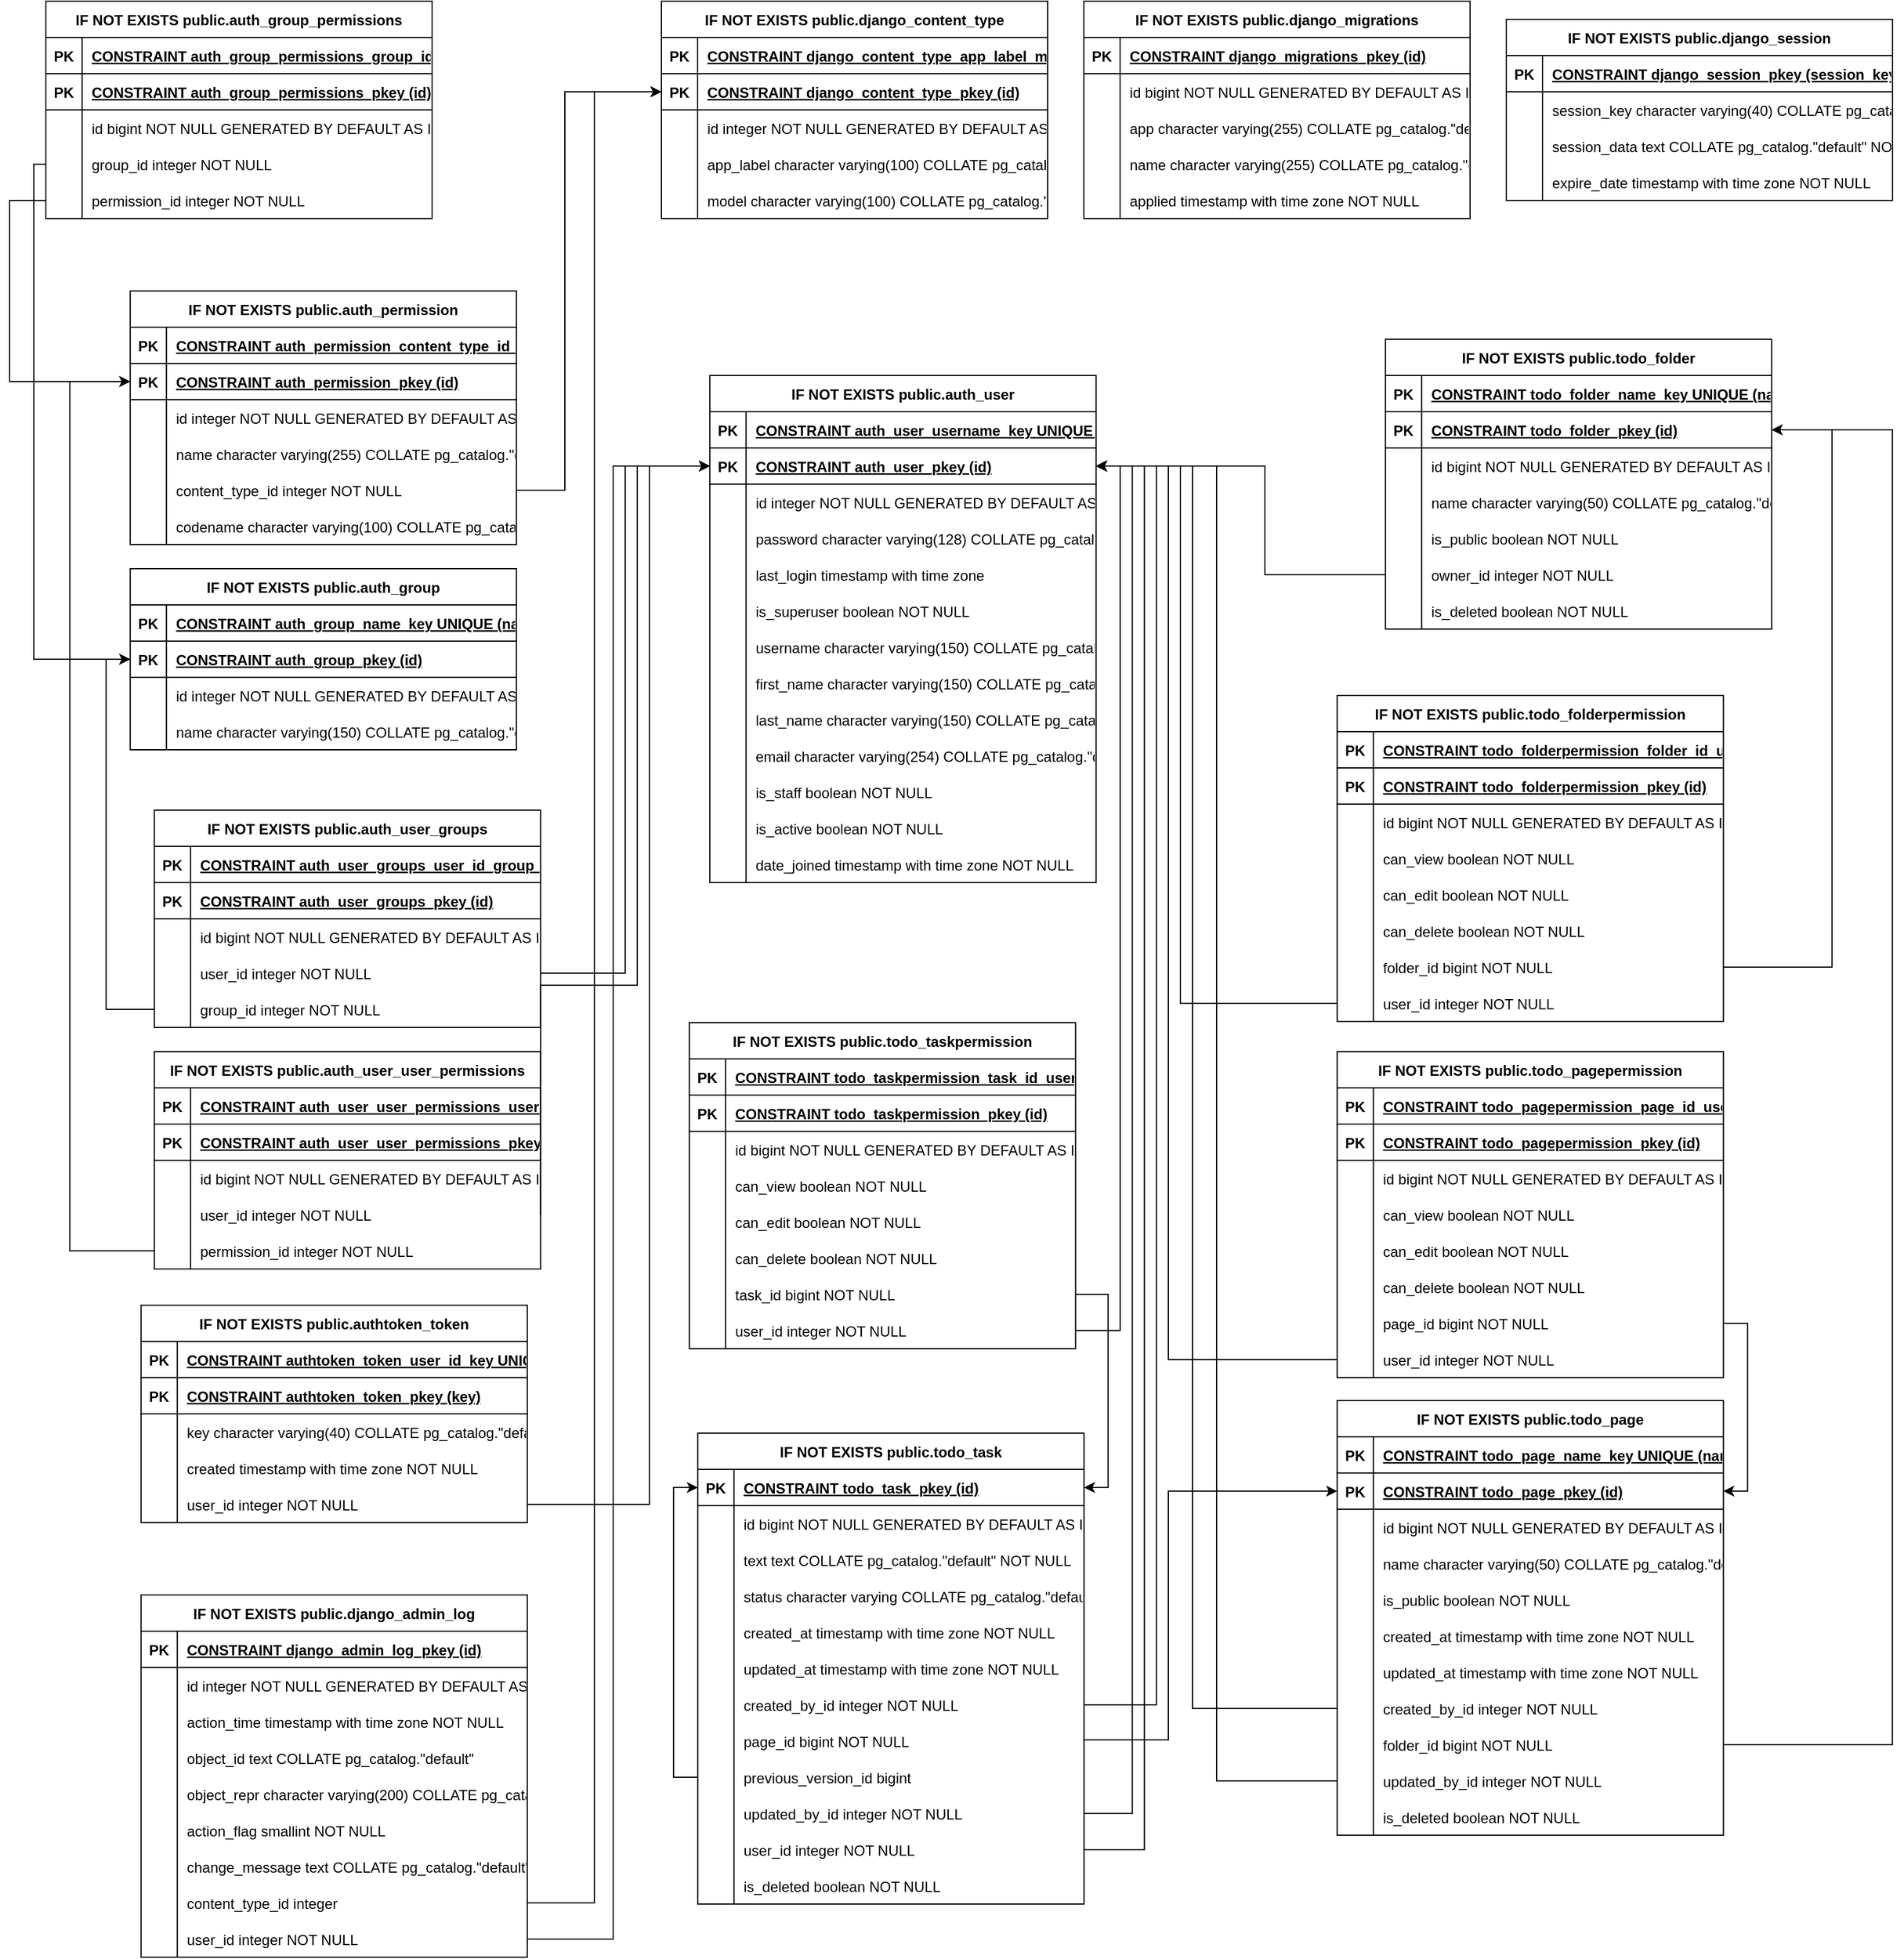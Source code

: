 <mxfile version="24.7.17">
  <diagram name="Страница — 1" id="DLI5tWIimr5iPV5wvcHI">
    <mxGraphModel dx="7487" dy="1983" grid="0" gridSize="10" guides="1" tooltips="1" connect="1" arrows="1" fold="1" page="0" pageScale="1" pageWidth="827" pageHeight="1169" math="0" shadow="0">
      <root>
        <mxCell id="0" />
        <mxCell id="1" parent="0" />
        <mxCell id="1PDt0sZc5--tMN4vZ3Dh-1" value="IF NOT EXISTS public.auth_group" style="shape=table;startSize=30;container=1;collapsible=1;childLayout=tableLayout;fixedRows=1;rowLines=0;fontStyle=1;align=center;resizeLast=1;" vertex="1" parent="1">
          <mxGeometry x="-2350.14" y="490" width="320" height="150" as="geometry" />
        </mxCell>
        <mxCell id="1PDt0sZc5--tMN4vZ3Dh-2" value="" style="shape=tableRow;horizontal=0;startSize=0;swimlaneHead=0;swimlaneBody=0;fillColor=none;collapsible=0;dropTarget=0;points=[[0,0.5],[1,0.5]];portConstraint=eastwest;strokeColor=inherit;top=0;left=0;right=0;bottom=1;" vertex="1" parent="1PDt0sZc5--tMN4vZ3Dh-1">
          <mxGeometry y="30" width="320" height="30" as="geometry" />
        </mxCell>
        <mxCell id="1PDt0sZc5--tMN4vZ3Dh-3" value="PK" style="shape=partialRectangle;overflow=hidden;connectable=0;fillColor=none;strokeColor=inherit;top=0;left=0;bottom=0;right=0;fontStyle=1;" vertex="1" parent="1PDt0sZc5--tMN4vZ3Dh-2">
          <mxGeometry width="30" height="30" as="geometry">
            <mxRectangle width="30" height="30" as="alternateBounds" />
          </mxGeometry>
        </mxCell>
        <mxCell id="1PDt0sZc5--tMN4vZ3Dh-4" value="CONSTRAINT auth_group_name_key UNIQUE (name)" style="shape=partialRectangle;overflow=hidden;connectable=0;fillColor=none;align=left;strokeColor=inherit;top=0;left=0;bottom=0;right=0;spacingLeft=6;fontStyle=5;" vertex="1" parent="1PDt0sZc5--tMN4vZ3Dh-2">
          <mxGeometry x="30" width="290" height="30" as="geometry">
            <mxRectangle width="290" height="30" as="alternateBounds" />
          </mxGeometry>
        </mxCell>
        <mxCell id="1PDt0sZc5--tMN4vZ3Dh-5" value="" style="shape=tableRow;horizontal=0;startSize=0;swimlaneHead=0;swimlaneBody=0;fillColor=none;collapsible=0;dropTarget=0;points=[[0,0.5],[1,0.5]];portConstraint=eastwest;strokeColor=inherit;top=0;left=0;right=0;bottom=1;" vertex="1" parent="1PDt0sZc5--tMN4vZ3Dh-1">
          <mxGeometry y="60" width="320" height="30" as="geometry" />
        </mxCell>
        <mxCell id="1PDt0sZc5--tMN4vZ3Dh-6" value="PK" style="shape=partialRectangle;overflow=hidden;connectable=0;fillColor=none;strokeColor=inherit;top=0;left=0;bottom=0;right=0;fontStyle=1;" vertex="1" parent="1PDt0sZc5--tMN4vZ3Dh-5">
          <mxGeometry width="30" height="30" as="geometry">
            <mxRectangle width="30" height="30" as="alternateBounds" />
          </mxGeometry>
        </mxCell>
        <mxCell id="1PDt0sZc5--tMN4vZ3Dh-7" value="CONSTRAINT auth_group_pkey  (id)" style="shape=partialRectangle;overflow=hidden;connectable=0;fillColor=none;align=left;strokeColor=inherit;top=0;left=0;bottom=0;right=0;spacingLeft=6;fontStyle=5;" vertex="1" parent="1PDt0sZc5--tMN4vZ3Dh-5">
          <mxGeometry x="30" width="290" height="30" as="geometry">
            <mxRectangle width="290" height="30" as="alternateBounds" />
          </mxGeometry>
        </mxCell>
        <mxCell id="1PDt0sZc5--tMN4vZ3Dh-8" value="" style="shape=tableRow;horizontal=0;startSize=0;swimlaneHead=0;swimlaneBody=0;fillColor=none;collapsible=0;dropTarget=0;points=[[0,0.5],[1,0.5]];portConstraint=eastwest;strokeColor=inherit;top=0;left=0;right=0;bottom=0;" vertex="1" parent="1PDt0sZc5--tMN4vZ3Dh-1">
          <mxGeometry y="90" width="320" height="30" as="geometry" />
        </mxCell>
        <mxCell id="1PDt0sZc5--tMN4vZ3Dh-9" value="" style="shape=partialRectangle;overflow=hidden;connectable=0;fillColor=none;strokeColor=inherit;top=0;left=0;bottom=0;right=0;" vertex="1" parent="1PDt0sZc5--tMN4vZ3Dh-8">
          <mxGeometry width="30" height="30" as="geometry">
            <mxRectangle width="30" height="30" as="alternateBounds" />
          </mxGeometry>
        </mxCell>
        <mxCell id="1PDt0sZc5--tMN4vZ3Dh-10" value="id integer NOT NULL GENERATED BY DEFAULT AS IDENTITY ( INCREMENT 1 START 1 MINVALUE 1 MAXVALUE 2147483647 CACHE 1 )" style="shape=partialRectangle;overflow=hidden;connectable=0;fillColor=none;align=left;strokeColor=inherit;top=0;left=0;bottom=0;right=0;spacingLeft=6;" vertex="1" parent="1PDt0sZc5--tMN4vZ3Dh-8">
          <mxGeometry x="30" width="290" height="30" as="geometry">
            <mxRectangle width="290" height="30" as="alternateBounds" />
          </mxGeometry>
        </mxCell>
        <mxCell id="1PDt0sZc5--tMN4vZ3Dh-11" value="" style="shape=tableRow;horizontal=0;startSize=0;swimlaneHead=0;swimlaneBody=0;fillColor=none;collapsible=0;dropTarget=0;points=[[0,0.5],[1,0.5]];portConstraint=eastwest;strokeColor=inherit;top=0;left=0;right=0;bottom=0;" vertex="1" parent="1PDt0sZc5--tMN4vZ3Dh-1">
          <mxGeometry y="120" width="320" height="30" as="geometry" />
        </mxCell>
        <mxCell id="1PDt0sZc5--tMN4vZ3Dh-12" value="" style="shape=partialRectangle;overflow=hidden;connectable=0;fillColor=none;strokeColor=inherit;top=0;left=0;bottom=0;right=0;" vertex="1" parent="1PDt0sZc5--tMN4vZ3Dh-11">
          <mxGeometry width="30" height="30" as="geometry">
            <mxRectangle width="30" height="30" as="alternateBounds" />
          </mxGeometry>
        </mxCell>
        <mxCell id="1PDt0sZc5--tMN4vZ3Dh-13" value="name character varying(150) COLLATE pg_catalog.&quot;default&quot; NOT NULL" style="shape=partialRectangle;overflow=hidden;connectable=0;fillColor=none;align=left;strokeColor=inherit;top=0;left=0;bottom=0;right=0;spacingLeft=6;" vertex="1" parent="1PDt0sZc5--tMN4vZ3Dh-11">
          <mxGeometry x="30" width="290" height="30" as="geometry">
            <mxRectangle width="290" height="30" as="alternateBounds" />
          </mxGeometry>
        </mxCell>
        <mxCell id="1PDt0sZc5--tMN4vZ3Dh-14" value="IF NOT EXISTS public.auth_group_permissions" style="shape=table;startSize=30;container=1;collapsible=1;childLayout=tableLayout;fixedRows=1;rowLines=0;fontStyle=1;align=center;resizeLast=1;" vertex="1" parent="1">
          <mxGeometry x="-2420" y="20" width="320" height="180" as="geometry" />
        </mxCell>
        <mxCell id="1PDt0sZc5--tMN4vZ3Dh-15" value="" style="shape=tableRow;horizontal=0;startSize=0;swimlaneHead=0;swimlaneBody=0;fillColor=none;collapsible=0;dropTarget=0;points=[[0,0.5],[1,0.5]];portConstraint=eastwest;strokeColor=inherit;top=0;left=0;right=0;bottom=1;" vertex="1" parent="1PDt0sZc5--tMN4vZ3Dh-14">
          <mxGeometry y="30" width="320" height="30" as="geometry" />
        </mxCell>
        <mxCell id="1PDt0sZc5--tMN4vZ3Dh-16" value="PK" style="shape=partialRectangle;overflow=hidden;connectable=0;fillColor=none;strokeColor=inherit;top=0;left=0;bottom=0;right=0;fontStyle=1;" vertex="1" parent="1PDt0sZc5--tMN4vZ3Dh-15">
          <mxGeometry width="30" height="30" as="geometry">
            <mxRectangle width="30" height="30" as="alternateBounds" />
          </mxGeometry>
        </mxCell>
        <mxCell id="1PDt0sZc5--tMN4vZ3Dh-17" value="CONSTRAINT auth_group_permissions_group_id_permission_id_0cd325b0_uniq UNIQUE (group_id, permission_id)" style="shape=partialRectangle;overflow=hidden;connectable=0;fillColor=none;align=left;strokeColor=inherit;top=0;left=0;bottom=0;right=0;spacingLeft=6;fontStyle=5;" vertex="1" parent="1PDt0sZc5--tMN4vZ3Dh-15">
          <mxGeometry x="30" width="290" height="30" as="geometry">
            <mxRectangle width="290" height="30" as="alternateBounds" />
          </mxGeometry>
        </mxCell>
        <mxCell id="1PDt0sZc5--tMN4vZ3Dh-18" value="" style="shape=tableRow;horizontal=0;startSize=0;swimlaneHead=0;swimlaneBody=0;fillColor=none;collapsible=0;dropTarget=0;points=[[0,0.5],[1,0.5]];portConstraint=eastwest;strokeColor=inherit;top=0;left=0;right=0;bottom=1;" vertex="1" parent="1PDt0sZc5--tMN4vZ3Dh-14">
          <mxGeometry y="60" width="320" height="30" as="geometry" />
        </mxCell>
        <mxCell id="1PDt0sZc5--tMN4vZ3Dh-19" value="PK" style="shape=partialRectangle;overflow=hidden;connectable=0;fillColor=none;strokeColor=inherit;top=0;left=0;bottom=0;right=0;fontStyle=1;" vertex="1" parent="1PDt0sZc5--tMN4vZ3Dh-18">
          <mxGeometry width="30" height="30" as="geometry">
            <mxRectangle width="30" height="30" as="alternateBounds" />
          </mxGeometry>
        </mxCell>
        <mxCell id="1PDt0sZc5--tMN4vZ3Dh-20" value="CONSTRAINT auth_group_permissions_pkey  (id)" style="shape=partialRectangle;overflow=hidden;connectable=0;fillColor=none;align=left;strokeColor=inherit;top=0;left=0;bottom=0;right=0;spacingLeft=6;fontStyle=5;" vertex="1" parent="1PDt0sZc5--tMN4vZ3Dh-18">
          <mxGeometry x="30" width="290" height="30" as="geometry">
            <mxRectangle width="290" height="30" as="alternateBounds" />
          </mxGeometry>
        </mxCell>
        <mxCell id="1PDt0sZc5--tMN4vZ3Dh-21" value="" style="shape=tableRow;horizontal=0;startSize=0;swimlaneHead=0;swimlaneBody=0;fillColor=none;collapsible=0;dropTarget=0;points=[[0,0.5],[1,0.5]];portConstraint=eastwest;strokeColor=inherit;top=0;left=0;right=0;bottom=0;" vertex="1" parent="1PDt0sZc5--tMN4vZ3Dh-14">
          <mxGeometry y="90" width="320" height="30" as="geometry" />
        </mxCell>
        <mxCell id="1PDt0sZc5--tMN4vZ3Dh-22" value="" style="shape=partialRectangle;overflow=hidden;connectable=0;fillColor=none;strokeColor=inherit;top=0;left=0;bottom=0;right=0;" vertex="1" parent="1PDt0sZc5--tMN4vZ3Dh-21">
          <mxGeometry width="30" height="30" as="geometry">
            <mxRectangle width="30" height="30" as="alternateBounds" />
          </mxGeometry>
        </mxCell>
        <mxCell id="1PDt0sZc5--tMN4vZ3Dh-23" value="id bigint NOT NULL GENERATED BY DEFAULT AS IDENTITY ( INCREMENT 1 START 1 MINVALUE 1 MAXVALUE 9223372036854775807 CACHE 1 )" style="shape=partialRectangle;overflow=hidden;connectable=0;fillColor=none;align=left;strokeColor=inherit;top=0;left=0;bottom=0;right=0;spacingLeft=6;" vertex="1" parent="1PDt0sZc5--tMN4vZ3Dh-21">
          <mxGeometry x="30" width="290" height="30" as="geometry">
            <mxRectangle width="290" height="30" as="alternateBounds" />
          </mxGeometry>
        </mxCell>
        <mxCell id="1PDt0sZc5--tMN4vZ3Dh-24" value="" style="shape=tableRow;horizontal=0;startSize=0;swimlaneHead=0;swimlaneBody=0;fillColor=none;collapsible=0;dropTarget=0;points=[[0,0.5],[1,0.5]];portConstraint=eastwest;strokeColor=inherit;top=0;left=0;right=0;bottom=0;" vertex="1" parent="1PDt0sZc5--tMN4vZ3Dh-14">
          <mxGeometry y="120" width="320" height="30" as="geometry" />
        </mxCell>
        <mxCell id="1PDt0sZc5--tMN4vZ3Dh-25" value="" style="shape=partialRectangle;overflow=hidden;connectable=0;fillColor=none;strokeColor=inherit;top=0;left=0;bottom=0;right=0;" vertex="1" parent="1PDt0sZc5--tMN4vZ3Dh-24">
          <mxGeometry width="30" height="30" as="geometry">
            <mxRectangle width="30" height="30" as="alternateBounds" />
          </mxGeometry>
        </mxCell>
        <mxCell id="1PDt0sZc5--tMN4vZ3Dh-26" value="group_id integer NOT NULL" style="shape=partialRectangle;overflow=hidden;connectable=0;fillColor=none;align=left;strokeColor=inherit;top=0;left=0;bottom=0;right=0;spacingLeft=6;" vertex="1" parent="1PDt0sZc5--tMN4vZ3Dh-24">
          <mxGeometry x="30" width="290" height="30" as="geometry">
            <mxRectangle width="290" height="30" as="alternateBounds" />
          </mxGeometry>
        </mxCell>
        <mxCell id="1PDt0sZc5--tMN4vZ3Dh-27" value="" style="shape=tableRow;horizontal=0;startSize=0;swimlaneHead=0;swimlaneBody=0;fillColor=none;collapsible=0;dropTarget=0;points=[[0,0.5],[1,0.5]];portConstraint=eastwest;strokeColor=inherit;top=0;left=0;right=0;bottom=0;" vertex="1" parent="1PDt0sZc5--tMN4vZ3Dh-14">
          <mxGeometry y="150" width="320" height="30" as="geometry" />
        </mxCell>
        <mxCell id="1PDt0sZc5--tMN4vZ3Dh-28" value="" style="shape=partialRectangle;overflow=hidden;connectable=0;fillColor=none;strokeColor=inherit;top=0;left=0;bottom=0;right=0;" vertex="1" parent="1PDt0sZc5--tMN4vZ3Dh-27">
          <mxGeometry width="30" height="30" as="geometry">
            <mxRectangle width="30" height="30" as="alternateBounds" />
          </mxGeometry>
        </mxCell>
        <mxCell id="1PDt0sZc5--tMN4vZ3Dh-29" value="permission_id integer NOT NULL" style="shape=partialRectangle;overflow=hidden;connectable=0;fillColor=none;align=left;strokeColor=inherit;top=0;left=0;bottom=0;right=0;spacingLeft=6;" vertex="1" parent="1PDt0sZc5--tMN4vZ3Dh-27">
          <mxGeometry x="30" width="290" height="30" as="geometry">
            <mxRectangle width="290" height="30" as="alternateBounds" />
          </mxGeometry>
        </mxCell>
        <mxCell id="1PDt0sZc5--tMN4vZ3Dh-30" value="IF NOT EXISTS public.auth_permission" style="shape=table;startSize=30;container=1;collapsible=1;childLayout=tableLayout;fixedRows=1;rowLines=0;fontStyle=1;align=center;resizeLast=1;" vertex="1" parent="1">
          <mxGeometry x="-2350.14" y="260" width="320" height="210" as="geometry" />
        </mxCell>
        <mxCell id="1PDt0sZc5--tMN4vZ3Dh-31" value="" style="shape=tableRow;horizontal=0;startSize=0;swimlaneHead=0;swimlaneBody=0;fillColor=none;collapsible=0;dropTarget=0;points=[[0,0.5],[1,0.5]];portConstraint=eastwest;strokeColor=inherit;top=0;left=0;right=0;bottom=1;" vertex="1" parent="1PDt0sZc5--tMN4vZ3Dh-30">
          <mxGeometry y="30" width="320" height="30" as="geometry" />
        </mxCell>
        <mxCell id="1PDt0sZc5--tMN4vZ3Dh-32" value="PK" style="shape=partialRectangle;overflow=hidden;connectable=0;fillColor=none;strokeColor=inherit;top=0;left=0;bottom=0;right=0;fontStyle=1;" vertex="1" parent="1PDt0sZc5--tMN4vZ3Dh-31">
          <mxGeometry width="30" height="30" as="geometry">
            <mxRectangle width="30" height="30" as="alternateBounds" />
          </mxGeometry>
        </mxCell>
        <mxCell id="1PDt0sZc5--tMN4vZ3Dh-33" value="CONSTRAINT auth_permission_content_type_id_codename_01ab375a_uniq UNIQUE (content_type_id, codename)" style="shape=partialRectangle;overflow=hidden;connectable=0;fillColor=none;align=left;strokeColor=inherit;top=0;left=0;bottom=0;right=0;spacingLeft=6;fontStyle=5;" vertex="1" parent="1PDt0sZc5--tMN4vZ3Dh-31">
          <mxGeometry x="30" width="290" height="30" as="geometry">
            <mxRectangle width="290" height="30" as="alternateBounds" />
          </mxGeometry>
        </mxCell>
        <mxCell id="1PDt0sZc5--tMN4vZ3Dh-34" value="" style="shape=tableRow;horizontal=0;startSize=0;swimlaneHead=0;swimlaneBody=0;fillColor=none;collapsible=0;dropTarget=0;points=[[0,0.5],[1,0.5]];portConstraint=eastwest;strokeColor=inherit;top=0;left=0;right=0;bottom=1;" vertex="1" parent="1PDt0sZc5--tMN4vZ3Dh-30">
          <mxGeometry y="60" width="320" height="30" as="geometry" />
        </mxCell>
        <mxCell id="1PDt0sZc5--tMN4vZ3Dh-35" value="PK" style="shape=partialRectangle;overflow=hidden;connectable=0;fillColor=none;strokeColor=inherit;top=0;left=0;bottom=0;right=0;fontStyle=1;" vertex="1" parent="1PDt0sZc5--tMN4vZ3Dh-34">
          <mxGeometry width="30" height="30" as="geometry">
            <mxRectangle width="30" height="30" as="alternateBounds" />
          </mxGeometry>
        </mxCell>
        <mxCell id="1PDt0sZc5--tMN4vZ3Dh-36" value="CONSTRAINT auth_permission_pkey  (id)" style="shape=partialRectangle;overflow=hidden;connectable=0;fillColor=none;align=left;strokeColor=inherit;top=0;left=0;bottom=0;right=0;spacingLeft=6;fontStyle=5;" vertex="1" parent="1PDt0sZc5--tMN4vZ3Dh-34">
          <mxGeometry x="30" width="290" height="30" as="geometry">
            <mxRectangle width="290" height="30" as="alternateBounds" />
          </mxGeometry>
        </mxCell>
        <mxCell id="1PDt0sZc5--tMN4vZ3Dh-37" value="" style="shape=tableRow;horizontal=0;startSize=0;swimlaneHead=0;swimlaneBody=0;fillColor=none;collapsible=0;dropTarget=0;points=[[0,0.5],[1,0.5]];portConstraint=eastwest;strokeColor=inherit;top=0;left=0;right=0;bottom=0;" vertex="1" parent="1PDt0sZc5--tMN4vZ3Dh-30">
          <mxGeometry y="90" width="320" height="30" as="geometry" />
        </mxCell>
        <mxCell id="1PDt0sZc5--tMN4vZ3Dh-38" value="" style="shape=partialRectangle;overflow=hidden;connectable=0;fillColor=none;strokeColor=inherit;top=0;left=0;bottom=0;right=0;" vertex="1" parent="1PDt0sZc5--tMN4vZ3Dh-37">
          <mxGeometry width="30" height="30" as="geometry">
            <mxRectangle width="30" height="30" as="alternateBounds" />
          </mxGeometry>
        </mxCell>
        <mxCell id="1PDt0sZc5--tMN4vZ3Dh-39" value="id integer NOT NULL GENERATED BY DEFAULT AS IDENTITY ( INCREMENT 1 START 1 MINVALUE 1 MAXVALUE 2147483647 CACHE 1 )" style="shape=partialRectangle;overflow=hidden;connectable=0;fillColor=none;align=left;strokeColor=inherit;top=0;left=0;bottom=0;right=0;spacingLeft=6;" vertex="1" parent="1PDt0sZc5--tMN4vZ3Dh-37">
          <mxGeometry x="30" width="290" height="30" as="geometry">
            <mxRectangle width="290" height="30" as="alternateBounds" />
          </mxGeometry>
        </mxCell>
        <mxCell id="1PDt0sZc5--tMN4vZ3Dh-40" value="" style="shape=tableRow;horizontal=0;startSize=0;swimlaneHead=0;swimlaneBody=0;fillColor=none;collapsible=0;dropTarget=0;points=[[0,0.5],[1,0.5]];portConstraint=eastwest;strokeColor=inherit;top=0;left=0;right=0;bottom=0;" vertex="1" parent="1PDt0sZc5--tMN4vZ3Dh-30">
          <mxGeometry y="120" width="320" height="30" as="geometry" />
        </mxCell>
        <mxCell id="1PDt0sZc5--tMN4vZ3Dh-41" value="" style="shape=partialRectangle;overflow=hidden;connectable=0;fillColor=none;strokeColor=inherit;top=0;left=0;bottom=0;right=0;" vertex="1" parent="1PDt0sZc5--tMN4vZ3Dh-40">
          <mxGeometry width="30" height="30" as="geometry">
            <mxRectangle width="30" height="30" as="alternateBounds" />
          </mxGeometry>
        </mxCell>
        <mxCell id="1PDt0sZc5--tMN4vZ3Dh-42" value="name character varying(255) COLLATE pg_catalog.&quot;default&quot; NOT NULL" style="shape=partialRectangle;overflow=hidden;connectable=0;fillColor=none;align=left;strokeColor=inherit;top=0;left=0;bottom=0;right=0;spacingLeft=6;" vertex="1" parent="1PDt0sZc5--tMN4vZ3Dh-40">
          <mxGeometry x="30" width="290" height="30" as="geometry">
            <mxRectangle width="290" height="30" as="alternateBounds" />
          </mxGeometry>
        </mxCell>
        <mxCell id="1PDt0sZc5--tMN4vZ3Dh-43" value="" style="shape=tableRow;horizontal=0;startSize=0;swimlaneHead=0;swimlaneBody=0;fillColor=none;collapsible=0;dropTarget=0;points=[[0,0.5],[1,0.5]];portConstraint=eastwest;strokeColor=inherit;top=0;left=0;right=0;bottom=0;" vertex="1" parent="1PDt0sZc5--tMN4vZ3Dh-30">
          <mxGeometry y="150" width="320" height="30" as="geometry" />
        </mxCell>
        <mxCell id="1PDt0sZc5--tMN4vZ3Dh-44" value="" style="shape=partialRectangle;overflow=hidden;connectable=0;fillColor=none;strokeColor=inherit;top=0;left=0;bottom=0;right=0;" vertex="1" parent="1PDt0sZc5--tMN4vZ3Dh-43">
          <mxGeometry width="30" height="30" as="geometry">
            <mxRectangle width="30" height="30" as="alternateBounds" />
          </mxGeometry>
        </mxCell>
        <mxCell id="1PDt0sZc5--tMN4vZ3Dh-45" value="content_type_id integer NOT NULL" style="shape=partialRectangle;overflow=hidden;connectable=0;fillColor=none;align=left;strokeColor=inherit;top=0;left=0;bottom=0;right=0;spacingLeft=6;" vertex="1" parent="1PDt0sZc5--tMN4vZ3Dh-43">
          <mxGeometry x="30" width="290" height="30" as="geometry">
            <mxRectangle width="290" height="30" as="alternateBounds" />
          </mxGeometry>
        </mxCell>
        <mxCell id="1PDt0sZc5--tMN4vZ3Dh-46" value="" style="shape=tableRow;horizontal=0;startSize=0;swimlaneHead=0;swimlaneBody=0;fillColor=none;collapsible=0;dropTarget=0;points=[[0,0.5],[1,0.5]];portConstraint=eastwest;strokeColor=inherit;top=0;left=0;right=0;bottom=0;" vertex="1" parent="1PDt0sZc5--tMN4vZ3Dh-30">
          <mxGeometry y="180" width="320" height="30" as="geometry" />
        </mxCell>
        <mxCell id="1PDt0sZc5--tMN4vZ3Dh-47" value="" style="shape=partialRectangle;overflow=hidden;connectable=0;fillColor=none;strokeColor=inherit;top=0;left=0;bottom=0;right=0;" vertex="1" parent="1PDt0sZc5--tMN4vZ3Dh-46">
          <mxGeometry width="30" height="30" as="geometry">
            <mxRectangle width="30" height="30" as="alternateBounds" />
          </mxGeometry>
        </mxCell>
        <mxCell id="1PDt0sZc5--tMN4vZ3Dh-48" value="codename character varying(100) COLLATE pg_catalog.&quot;default&quot; NOT NULL" style="shape=partialRectangle;overflow=hidden;connectable=0;fillColor=none;align=left;strokeColor=inherit;top=0;left=0;bottom=0;right=0;spacingLeft=6;" vertex="1" parent="1PDt0sZc5--tMN4vZ3Dh-46">
          <mxGeometry x="30" width="290" height="30" as="geometry">
            <mxRectangle width="290" height="30" as="alternateBounds" />
          </mxGeometry>
        </mxCell>
        <mxCell id="1PDt0sZc5--tMN4vZ3Dh-49" value="IF NOT EXISTS public.auth_user" style="shape=table;startSize=30;container=1;collapsible=1;childLayout=tableLayout;fixedRows=1;rowLines=0;fontStyle=1;align=center;resizeLast=1;" vertex="1" parent="1">
          <mxGeometry x="-1869.86" y="330" width="320" height="420" as="geometry" />
        </mxCell>
        <mxCell id="1PDt0sZc5--tMN4vZ3Dh-50" value="" style="shape=tableRow;horizontal=0;startSize=0;swimlaneHead=0;swimlaneBody=0;fillColor=none;collapsible=0;dropTarget=0;points=[[0,0.5],[1,0.5]];portConstraint=eastwest;strokeColor=inherit;top=0;left=0;right=0;bottom=1;" vertex="1" parent="1PDt0sZc5--tMN4vZ3Dh-49">
          <mxGeometry y="30" width="320" height="30" as="geometry" />
        </mxCell>
        <mxCell id="1PDt0sZc5--tMN4vZ3Dh-51" value="PK" style="shape=partialRectangle;overflow=hidden;connectable=0;fillColor=none;strokeColor=inherit;top=0;left=0;bottom=0;right=0;fontStyle=1;" vertex="1" parent="1PDt0sZc5--tMN4vZ3Dh-50">
          <mxGeometry width="30" height="30" as="geometry">
            <mxRectangle width="30" height="30" as="alternateBounds" />
          </mxGeometry>
        </mxCell>
        <mxCell id="1PDt0sZc5--tMN4vZ3Dh-52" value="CONSTRAINT auth_user_username_key UNIQUE (username)" style="shape=partialRectangle;overflow=hidden;connectable=0;fillColor=none;align=left;strokeColor=inherit;top=0;left=0;bottom=0;right=0;spacingLeft=6;fontStyle=5;" vertex="1" parent="1PDt0sZc5--tMN4vZ3Dh-50">
          <mxGeometry x="30" width="290" height="30" as="geometry">
            <mxRectangle width="290" height="30" as="alternateBounds" />
          </mxGeometry>
        </mxCell>
        <mxCell id="1PDt0sZc5--tMN4vZ3Dh-53" value="" style="shape=tableRow;horizontal=0;startSize=0;swimlaneHead=0;swimlaneBody=0;fillColor=none;collapsible=0;dropTarget=0;points=[[0,0.5],[1,0.5]];portConstraint=eastwest;strokeColor=inherit;top=0;left=0;right=0;bottom=1;" vertex="1" parent="1PDt0sZc5--tMN4vZ3Dh-49">
          <mxGeometry y="60" width="320" height="30" as="geometry" />
        </mxCell>
        <mxCell id="1PDt0sZc5--tMN4vZ3Dh-54" value="PK" style="shape=partialRectangle;overflow=hidden;connectable=0;fillColor=none;strokeColor=inherit;top=0;left=0;bottom=0;right=0;fontStyle=1;" vertex="1" parent="1PDt0sZc5--tMN4vZ3Dh-53">
          <mxGeometry width="30" height="30" as="geometry">
            <mxRectangle width="30" height="30" as="alternateBounds" />
          </mxGeometry>
        </mxCell>
        <mxCell id="1PDt0sZc5--tMN4vZ3Dh-55" value="CONSTRAINT auth_user_pkey  (id)" style="shape=partialRectangle;overflow=hidden;connectable=0;fillColor=none;align=left;strokeColor=inherit;top=0;left=0;bottom=0;right=0;spacingLeft=6;fontStyle=5;" vertex="1" parent="1PDt0sZc5--tMN4vZ3Dh-53">
          <mxGeometry x="30" width="290" height="30" as="geometry">
            <mxRectangle width="290" height="30" as="alternateBounds" />
          </mxGeometry>
        </mxCell>
        <mxCell id="1PDt0sZc5--tMN4vZ3Dh-56" value="" style="shape=tableRow;horizontal=0;startSize=0;swimlaneHead=0;swimlaneBody=0;fillColor=none;collapsible=0;dropTarget=0;points=[[0,0.5],[1,0.5]];portConstraint=eastwest;strokeColor=inherit;top=0;left=0;right=0;bottom=0;" vertex="1" parent="1PDt0sZc5--tMN4vZ3Dh-49">
          <mxGeometry y="90" width="320" height="30" as="geometry" />
        </mxCell>
        <mxCell id="1PDt0sZc5--tMN4vZ3Dh-57" value="" style="shape=partialRectangle;overflow=hidden;connectable=0;fillColor=none;strokeColor=inherit;top=0;left=0;bottom=0;right=0;" vertex="1" parent="1PDt0sZc5--tMN4vZ3Dh-56">
          <mxGeometry width="30" height="30" as="geometry">
            <mxRectangle width="30" height="30" as="alternateBounds" />
          </mxGeometry>
        </mxCell>
        <mxCell id="1PDt0sZc5--tMN4vZ3Dh-58" value="id integer NOT NULL GENERATED BY DEFAULT AS IDENTITY ( INCREMENT 1 START 1 MINVALUE 1 MAXVALUE 2147483647 CACHE 1 )" style="shape=partialRectangle;overflow=hidden;connectable=0;fillColor=none;align=left;strokeColor=inherit;top=0;left=0;bottom=0;right=0;spacingLeft=6;" vertex="1" parent="1PDt0sZc5--tMN4vZ3Dh-56">
          <mxGeometry x="30" width="290" height="30" as="geometry">
            <mxRectangle width="290" height="30" as="alternateBounds" />
          </mxGeometry>
        </mxCell>
        <mxCell id="1PDt0sZc5--tMN4vZ3Dh-59" value="" style="shape=tableRow;horizontal=0;startSize=0;swimlaneHead=0;swimlaneBody=0;fillColor=none;collapsible=0;dropTarget=0;points=[[0,0.5],[1,0.5]];portConstraint=eastwest;strokeColor=inherit;top=0;left=0;right=0;bottom=0;" vertex="1" parent="1PDt0sZc5--tMN4vZ3Dh-49">
          <mxGeometry y="120" width="320" height="30" as="geometry" />
        </mxCell>
        <mxCell id="1PDt0sZc5--tMN4vZ3Dh-60" value="" style="shape=partialRectangle;overflow=hidden;connectable=0;fillColor=none;strokeColor=inherit;top=0;left=0;bottom=0;right=0;" vertex="1" parent="1PDt0sZc5--tMN4vZ3Dh-59">
          <mxGeometry width="30" height="30" as="geometry">
            <mxRectangle width="30" height="30" as="alternateBounds" />
          </mxGeometry>
        </mxCell>
        <mxCell id="1PDt0sZc5--tMN4vZ3Dh-61" value="password character varying(128) COLLATE pg_catalog.&quot;default&quot; NOT NULL" style="shape=partialRectangle;overflow=hidden;connectable=0;fillColor=none;align=left;strokeColor=inherit;top=0;left=0;bottom=0;right=0;spacingLeft=6;" vertex="1" parent="1PDt0sZc5--tMN4vZ3Dh-59">
          <mxGeometry x="30" width="290" height="30" as="geometry">
            <mxRectangle width="290" height="30" as="alternateBounds" />
          </mxGeometry>
        </mxCell>
        <mxCell id="1PDt0sZc5--tMN4vZ3Dh-62" value="" style="shape=tableRow;horizontal=0;startSize=0;swimlaneHead=0;swimlaneBody=0;fillColor=none;collapsible=0;dropTarget=0;points=[[0,0.5],[1,0.5]];portConstraint=eastwest;strokeColor=inherit;top=0;left=0;right=0;bottom=0;" vertex="1" parent="1PDt0sZc5--tMN4vZ3Dh-49">
          <mxGeometry y="150" width="320" height="30" as="geometry" />
        </mxCell>
        <mxCell id="1PDt0sZc5--tMN4vZ3Dh-63" value="" style="shape=partialRectangle;overflow=hidden;connectable=0;fillColor=none;strokeColor=inherit;top=0;left=0;bottom=0;right=0;" vertex="1" parent="1PDt0sZc5--tMN4vZ3Dh-62">
          <mxGeometry width="30" height="30" as="geometry">
            <mxRectangle width="30" height="30" as="alternateBounds" />
          </mxGeometry>
        </mxCell>
        <mxCell id="1PDt0sZc5--tMN4vZ3Dh-64" value="last_login timestamp with time zone" style="shape=partialRectangle;overflow=hidden;connectable=0;fillColor=none;align=left;strokeColor=inherit;top=0;left=0;bottom=0;right=0;spacingLeft=6;" vertex="1" parent="1PDt0sZc5--tMN4vZ3Dh-62">
          <mxGeometry x="30" width="290" height="30" as="geometry">
            <mxRectangle width="290" height="30" as="alternateBounds" />
          </mxGeometry>
        </mxCell>
        <mxCell id="1PDt0sZc5--tMN4vZ3Dh-65" value="" style="shape=tableRow;horizontal=0;startSize=0;swimlaneHead=0;swimlaneBody=0;fillColor=none;collapsible=0;dropTarget=0;points=[[0,0.5],[1,0.5]];portConstraint=eastwest;strokeColor=inherit;top=0;left=0;right=0;bottom=0;" vertex="1" parent="1PDt0sZc5--tMN4vZ3Dh-49">
          <mxGeometry y="180" width="320" height="30" as="geometry" />
        </mxCell>
        <mxCell id="1PDt0sZc5--tMN4vZ3Dh-66" value="" style="shape=partialRectangle;overflow=hidden;connectable=0;fillColor=none;strokeColor=inherit;top=0;left=0;bottom=0;right=0;" vertex="1" parent="1PDt0sZc5--tMN4vZ3Dh-65">
          <mxGeometry width="30" height="30" as="geometry">
            <mxRectangle width="30" height="30" as="alternateBounds" />
          </mxGeometry>
        </mxCell>
        <mxCell id="1PDt0sZc5--tMN4vZ3Dh-67" value="is_superuser boolean NOT NULL" style="shape=partialRectangle;overflow=hidden;connectable=0;fillColor=none;align=left;strokeColor=inherit;top=0;left=0;bottom=0;right=0;spacingLeft=6;" vertex="1" parent="1PDt0sZc5--tMN4vZ3Dh-65">
          <mxGeometry x="30" width="290" height="30" as="geometry">
            <mxRectangle width="290" height="30" as="alternateBounds" />
          </mxGeometry>
        </mxCell>
        <mxCell id="1PDt0sZc5--tMN4vZ3Dh-68" value="" style="shape=tableRow;horizontal=0;startSize=0;swimlaneHead=0;swimlaneBody=0;fillColor=none;collapsible=0;dropTarget=0;points=[[0,0.5],[1,0.5]];portConstraint=eastwest;strokeColor=inherit;top=0;left=0;right=0;bottom=0;" vertex="1" parent="1PDt0sZc5--tMN4vZ3Dh-49">
          <mxGeometry y="210" width="320" height="30" as="geometry" />
        </mxCell>
        <mxCell id="1PDt0sZc5--tMN4vZ3Dh-69" value="" style="shape=partialRectangle;overflow=hidden;connectable=0;fillColor=none;strokeColor=inherit;top=0;left=0;bottom=0;right=0;" vertex="1" parent="1PDt0sZc5--tMN4vZ3Dh-68">
          <mxGeometry width="30" height="30" as="geometry">
            <mxRectangle width="30" height="30" as="alternateBounds" />
          </mxGeometry>
        </mxCell>
        <mxCell id="1PDt0sZc5--tMN4vZ3Dh-70" value="username character varying(150) COLLATE pg_catalog.&quot;default&quot; NOT NULL" style="shape=partialRectangle;overflow=hidden;connectable=0;fillColor=none;align=left;strokeColor=inherit;top=0;left=0;bottom=0;right=0;spacingLeft=6;" vertex="1" parent="1PDt0sZc5--tMN4vZ3Dh-68">
          <mxGeometry x="30" width="290" height="30" as="geometry">
            <mxRectangle width="290" height="30" as="alternateBounds" />
          </mxGeometry>
        </mxCell>
        <mxCell id="1PDt0sZc5--tMN4vZ3Dh-71" value="" style="shape=tableRow;horizontal=0;startSize=0;swimlaneHead=0;swimlaneBody=0;fillColor=none;collapsible=0;dropTarget=0;points=[[0,0.5],[1,0.5]];portConstraint=eastwest;strokeColor=inherit;top=0;left=0;right=0;bottom=0;" vertex="1" parent="1PDt0sZc5--tMN4vZ3Dh-49">
          <mxGeometry y="240" width="320" height="30" as="geometry" />
        </mxCell>
        <mxCell id="1PDt0sZc5--tMN4vZ3Dh-72" value="" style="shape=partialRectangle;overflow=hidden;connectable=0;fillColor=none;strokeColor=inherit;top=0;left=0;bottom=0;right=0;" vertex="1" parent="1PDt0sZc5--tMN4vZ3Dh-71">
          <mxGeometry width="30" height="30" as="geometry">
            <mxRectangle width="30" height="30" as="alternateBounds" />
          </mxGeometry>
        </mxCell>
        <mxCell id="1PDt0sZc5--tMN4vZ3Dh-73" value="first_name character varying(150) COLLATE pg_catalog.&quot;default&quot; NOT NULL" style="shape=partialRectangle;overflow=hidden;connectable=0;fillColor=none;align=left;strokeColor=inherit;top=0;left=0;bottom=0;right=0;spacingLeft=6;" vertex="1" parent="1PDt0sZc5--tMN4vZ3Dh-71">
          <mxGeometry x="30" width="290" height="30" as="geometry">
            <mxRectangle width="290" height="30" as="alternateBounds" />
          </mxGeometry>
        </mxCell>
        <mxCell id="1PDt0sZc5--tMN4vZ3Dh-74" value="" style="shape=tableRow;horizontal=0;startSize=0;swimlaneHead=0;swimlaneBody=0;fillColor=none;collapsible=0;dropTarget=0;points=[[0,0.5],[1,0.5]];portConstraint=eastwest;strokeColor=inherit;top=0;left=0;right=0;bottom=0;" vertex="1" parent="1PDt0sZc5--tMN4vZ3Dh-49">
          <mxGeometry y="270" width="320" height="30" as="geometry" />
        </mxCell>
        <mxCell id="1PDt0sZc5--tMN4vZ3Dh-75" value="" style="shape=partialRectangle;overflow=hidden;connectable=0;fillColor=none;strokeColor=inherit;top=0;left=0;bottom=0;right=0;" vertex="1" parent="1PDt0sZc5--tMN4vZ3Dh-74">
          <mxGeometry width="30" height="30" as="geometry">
            <mxRectangle width="30" height="30" as="alternateBounds" />
          </mxGeometry>
        </mxCell>
        <mxCell id="1PDt0sZc5--tMN4vZ3Dh-76" value="last_name character varying(150) COLLATE pg_catalog.&quot;default&quot; NOT NULL" style="shape=partialRectangle;overflow=hidden;connectable=0;fillColor=none;align=left;strokeColor=inherit;top=0;left=0;bottom=0;right=0;spacingLeft=6;" vertex="1" parent="1PDt0sZc5--tMN4vZ3Dh-74">
          <mxGeometry x="30" width="290" height="30" as="geometry">
            <mxRectangle width="290" height="30" as="alternateBounds" />
          </mxGeometry>
        </mxCell>
        <mxCell id="1PDt0sZc5--tMN4vZ3Dh-77" value="" style="shape=tableRow;horizontal=0;startSize=0;swimlaneHead=0;swimlaneBody=0;fillColor=none;collapsible=0;dropTarget=0;points=[[0,0.5],[1,0.5]];portConstraint=eastwest;strokeColor=inherit;top=0;left=0;right=0;bottom=0;" vertex="1" parent="1PDt0sZc5--tMN4vZ3Dh-49">
          <mxGeometry y="300" width="320" height="30" as="geometry" />
        </mxCell>
        <mxCell id="1PDt0sZc5--tMN4vZ3Dh-78" value="" style="shape=partialRectangle;overflow=hidden;connectable=0;fillColor=none;strokeColor=inherit;top=0;left=0;bottom=0;right=0;" vertex="1" parent="1PDt0sZc5--tMN4vZ3Dh-77">
          <mxGeometry width="30" height="30" as="geometry">
            <mxRectangle width="30" height="30" as="alternateBounds" />
          </mxGeometry>
        </mxCell>
        <mxCell id="1PDt0sZc5--tMN4vZ3Dh-79" value="email character varying(254) COLLATE pg_catalog.&quot;default&quot; NOT NULL" style="shape=partialRectangle;overflow=hidden;connectable=0;fillColor=none;align=left;strokeColor=inherit;top=0;left=0;bottom=0;right=0;spacingLeft=6;" vertex="1" parent="1PDt0sZc5--tMN4vZ3Dh-77">
          <mxGeometry x="30" width="290" height="30" as="geometry">
            <mxRectangle width="290" height="30" as="alternateBounds" />
          </mxGeometry>
        </mxCell>
        <mxCell id="1PDt0sZc5--tMN4vZ3Dh-80" value="" style="shape=tableRow;horizontal=0;startSize=0;swimlaneHead=0;swimlaneBody=0;fillColor=none;collapsible=0;dropTarget=0;points=[[0,0.5],[1,0.5]];portConstraint=eastwest;strokeColor=inherit;top=0;left=0;right=0;bottom=0;" vertex="1" parent="1PDt0sZc5--tMN4vZ3Dh-49">
          <mxGeometry y="330" width="320" height="30" as="geometry" />
        </mxCell>
        <mxCell id="1PDt0sZc5--tMN4vZ3Dh-81" value="" style="shape=partialRectangle;overflow=hidden;connectable=0;fillColor=none;strokeColor=inherit;top=0;left=0;bottom=0;right=0;" vertex="1" parent="1PDt0sZc5--tMN4vZ3Dh-80">
          <mxGeometry width="30" height="30" as="geometry">
            <mxRectangle width="30" height="30" as="alternateBounds" />
          </mxGeometry>
        </mxCell>
        <mxCell id="1PDt0sZc5--tMN4vZ3Dh-82" value="is_staff boolean NOT NULL" style="shape=partialRectangle;overflow=hidden;connectable=0;fillColor=none;align=left;strokeColor=inherit;top=0;left=0;bottom=0;right=0;spacingLeft=6;" vertex="1" parent="1PDt0sZc5--tMN4vZ3Dh-80">
          <mxGeometry x="30" width="290" height="30" as="geometry">
            <mxRectangle width="290" height="30" as="alternateBounds" />
          </mxGeometry>
        </mxCell>
        <mxCell id="1PDt0sZc5--tMN4vZ3Dh-83" value="" style="shape=tableRow;horizontal=0;startSize=0;swimlaneHead=0;swimlaneBody=0;fillColor=none;collapsible=0;dropTarget=0;points=[[0,0.5],[1,0.5]];portConstraint=eastwest;strokeColor=inherit;top=0;left=0;right=0;bottom=0;" vertex="1" parent="1PDt0sZc5--tMN4vZ3Dh-49">
          <mxGeometry y="360" width="320" height="30" as="geometry" />
        </mxCell>
        <mxCell id="1PDt0sZc5--tMN4vZ3Dh-84" value="" style="shape=partialRectangle;overflow=hidden;connectable=0;fillColor=none;strokeColor=inherit;top=0;left=0;bottom=0;right=0;" vertex="1" parent="1PDt0sZc5--tMN4vZ3Dh-83">
          <mxGeometry width="30" height="30" as="geometry">
            <mxRectangle width="30" height="30" as="alternateBounds" />
          </mxGeometry>
        </mxCell>
        <mxCell id="1PDt0sZc5--tMN4vZ3Dh-85" value="is_active boolean NOT NULL" style="shape=partialRectangle;overflow=hidden;connectable=0;fillColor=none;align=left;strokeColor=inherit;top=0;left=0;bottom=0;right=0;spacingLeft=6;" vertex="1" parent="1PDt0sZc5--tMN4vZ3Dh-83">
          <mxGeometry x="30" width="290" height="30" as="geometry">
            <mxRectangle width="290" height="30" as="alternateBounds" />
          </mxGeometry>
        </mxCell>
        <mxCell id="1PDt0sZc5--tMN4vZ3Dh-86" value="" style="shape=tableRow;horizontal=0;startSize=0;swimlaneHead=0;swimlaneBody=0;fillColor=none;collapsible=0;dropTarget=0;points=[[0,0.5],[1,0.5]];portConstraint=eastwest;strokeColor=inherit;top=0;left=0;right=0;bottom=0;" vertex="1" parent="1PDt0sZc5--tMN4vZ3Dh-49">
          <mxGeometry y="390" width="320" height="30" as="geometry" />
        </mxCell>
        <mxCell id="1PDt0sZc5--tMN4vZ3Dh-87" value="" style="shape=partialRectangle;overflow=hidden;connectable=0;fillColor=none;strokeColor=inherit;top=0;left=0;bottom=0;right=0;" vertex="1" parent="1PDt0sZc5--tMN4vZ3Dh-86">
          <mxGeometry width="30" height="30" as="geometry">
            <mxRectangle width="30" height="30" as="alternateBounds" />
          </mxGeometry>
        </mxCell>
        <mxCell id="1PDt0sZc5--tMN4vZ3Dh-88" value="date_joined timestamp with time zone NOT NULL" style="shape=partialRectangle;overflow=hidden;connectable=0;fillColor=none;align=left;strokeColor=inherit;top=0;left=0;bottom=0;right=0;spacingLeft=6;" vertex="1" parent="1PDt0sZc5--tMN4vZ3Dh-86">
          <mxGeometry x="30" width="290" height="30" as="geometry">
            <mxRectangle width="290" height="30" as="alternateBounds" />
          </mxGeometry>
        </mxCell>
        <mxCell id="1PDt0sZc5--tMN4vZ3Dh-89" value="IF NOT EXISTS public.auth_user_groups" style="shape=table;startSize=30;container=1;collapsible=1;childLayout=tableLayout;fixedRows=1;rowLines=0;fontStyle=1;align=center;resizeLast=1;" vertex="1" parent="1">
          <mxGeometry x="-2330.14" y="690" width="320" height="180" as="geometry" />
        </mxCell>
        <mxCell id="1PDt0sZc5--tMN4vZ3Dh-90" value="" style="shape=tableRow;horizontal=0;startSize=0;swimlaneHead=0;swimlaneBody=0;fillColor=none;collapsible=0;dropTarget=0;points=[[0,0.5],[1,0.5]];portConstraint=eastwest;strokeColor=inherit;top=0;left=0;right=0;bottom=1;" vertex="1" parent="1PDt0sZc5--tMN4vZ3Dh-89">
          <mxGeometry y="30" width="320" height="30" as="geometry" />
        </mxCell>
        <mxCell id="1PDt0sZc5--tMN4vZ3Dh-91" value="PK" style="shape=partialRectangle;overflow=hidden;connectable=0;fillColor=none;strokeColor=inherit;top=0;left=0;bottom=0;right=0;fontStyle=1;" vertex="1" parent="1PDt0sZc5--tMN4vZ3Dh-90">
          <mxGeometry width="30" height="30" as="geometry">
            <mxRectangle width="30" height="30" as="alternateBounds" />
          </mxGeometry>
        </mxCell>
        <mxCell id="1PDt0sZc5--tMN4vZ3Dh-92" value="CONSTRAINT auth_user_groups_user_id_group_id_94350c0c_uniq UNIQUE (user_id, group_id)" style="shape=partialRectangle;overflow=hidden;connectable=0;fillColor=none;align=left;strokeColor=inherit;top=0;left=0;bottom=0;right=0;spacingLeft=6;fontStyle=5;" vertex="1" parent="1PDt0sZc5--tMN4vZ3Dh-90">
          <mxGeometry x="30" width="290" height="30" as="geometry">
            <mxRectangle width="290" height="30" as="alternateBounds" />
          </mxGeometry>
        </mxCell>
        <mxCell id="1PDt0sZc5--tMN4vZ3Dh-93" value="" style="shape=tableRow;horizontal=0;startSize=0;swimlaneHead=0;swimlaneBody=0;fillColor=none;collapsible=0;dropTarget=0;points=[[0,0.5],[1,0.5]];portConstraint=eastwest;strokeColor=inherit;top=0;left=0;right=0;bottom=1;" vertex="1" parent="1PDt0sZc5--tMN4vZ3Dh-89">
          <mxGeometry y="60" width="320" height="30" as="geometry" />
        </mxCell>
        <mxCell id="1PDt0sZc5--tMN4vZ3Dh-94" value="PK" style="shape=partialRectangle;overflow=hidden;connectable=0;fillColor=none;strokeColor=inherit;top=0;left=0;bottom=0;right=0;fontStyle=1;" vertex="1" parent="1PDt0sZc5--tMN4vZ3Dh-93">
          <mxGeometry width="30" height="30" as="geometry">
            <mxRectangle width="30" height="30" as="alternateBounds" />
          </mxGeometry>
        </mxCell>
        <mxCell id="1PDt0sZc5--tMN4vZ3Dh-95" value="CONSTRAINT auth_user_groups_pkey  (id)" style="shape=partialRectangle;overflow=hidden;connectable=0;fillColor=none;align=left;strokeColor=inherit;top=0;left=0;bottom=0;right=0;spacingLeft=6;fontStyle=5;" vertex="1" parent="1PDt0sZc5--tMN4vZ3Dh-93">
          <mxGeometry x="30" width="290" height="30" as="geometry">
            <mxRectangle width="290" height="30" as="alternateBounds" />
          </mxGeometry>
        </mxCell>
        <mxCell id="1PDt0sZc5--tMN4vZ3Dh-96" value="" style="shape=tableRow;horizontal=0;startSize=0;swimlaneHead=0;swimlaneBody=0;fillColor=none;collapsible=0;dropTarget=0;points=[[0,0.5],[1,0.5]];portConstraint=eastwest;strokeColor=inherit;top=0;left=0;right=0;bottom=0;" vertex="1" parent="1PDt0sZc5--tMN4vZ3Dh-89">
          <mxGeometry y="90" width="320" height="30" as="geometry" />
        </mxCell>
        <mxCell id="1PDt0sZc5--tMN4vZ3Dh-97" value="" style="shape=partialRectangle;overflow=hidden;connectable=0;fillColor=none;strokeColor=inherit;top=0;left=0;bottom=0;right=0;" vertex="1" parent="1PDt0sZc5--tMN4vZ3Dh-96">
          <mxGeometry width="30" height="30" as="geometry">
            <mxRectangle width="30" height="30" as="alternateBounds" />
          </mxGeometry>
        </mxCell>
        <mxCell id="1PDt0sZc5--tMN4vZ3Dh-98" value="id bigint NOT NULL GENERATED BY DEFAULT AS IDENTITY ( INCREMENT 1 START 1 MINVALUE 1 MAXVALUE 9223372036854775807 CACHE 1 )" style="shape=partialRectangle;overflow=hidden;connectable=0;fillColor=none;align=left;strokeColor=inherit;top=0;left=0;bottom=0;right=0;spacingLeft=6;" vertex="1" parent="1PDt0sZc5--tMN4vZ3Dh-96">
          <mxGeometry x="30" width="290" height="30" as="geometry">
            <mxRectangle width="290" height="30" as="alternateBounds" />
          </mxGeometry>
        </mxCell>
        <mxCell id="1PDt0sZc5--tMN4vZ3Dh-99" value="" style="shape=tableRow;horizontal=0;startSize=0;swimlaneHead=0;swimlaneBody=0;fillColor=none;collapsible=0;dropTarget=0;points=[[0,0.5],[1,0.5]];portConstraint=eastwest;strokeColor=inherit;top=0;left=0;right=0;bottom=0;" vertex="1" parent="1PDt0sZc5--tMN4vZ3Dh-89">
          <mxGeometry y="120" width="320" height="30" as="geometry" />
        </mxCell>
        <mxCell id="1PDt0sZc5--tMN4vZ3Dh-100" value="" style="shape=partialRectangle;overflow=hidden;connectable=0;fillColor=none;strokeColor=inherit;top=0;left=0;bottom=0;right=0;" vertex="1" parent="1PDt0sZc5--tMN4vZ3Dh-99">
          <mxGeometry width="30" height="30" as="geometry">
            <mxRectangle width="30" height="30" as="alternateBounds" />
          </mxGeometry>
        </mxCell>
        <mxCell id="1PDt0sZc5--tMN4vZ3Dh-101" value="user_id integer NOT NULL" style="shape=partialRectangle;overflow=hidden;connectable=0;fillColor=none;align=left;strokeColor=inherit;top=0;left=0;bottom=0;right=0;spacingLeft=6;" vertex="1" parent="1PDt0sZc5--tMN4vZ3Dh-99">
          <mxGeometry x="30" width="290" height="30" as="geometry">
            <mxRectangle width="290" height="30" as="alternateBounds" />
          </mxGeometry>
        </mxCell>
        <mxCell id="1PDt0sZc5--tMN4vZ3Dh-102" value="" style="shape=tableRow;horizontal=0;startSize=0;swimlaneHead=0;swimlaneBody=0;fillColor=none;collapsible=0;dropTarget=0;points=[[0,0.5],[1,0.5]];portConstraint=eastwest;strokeColor=inherit;top=0;left=0;right=0;bottom=0;" vertex="1" parent="1PDt0sZc5--tMN4vZ3Dh-89">
          <mxGeometry y="150" width="320" height="30" as="geometry" />
        </mxCell>
        <mxCell id="1PDt0sZc5--tMN4vZ3Dh-103" value="" style="shape=partialRectangle;overflow=hidden;connectable=0;fillColor=none;strokeColor=inherit;top=0;left=0;bottom=0;right=0;" vertex="1" parent="1PDt0sZc5--tMN4vZ3Dh-102">
          <mxGeometry width="30" height="30" as="geometry">
            <mxRectangle width="30" height="30" as="alternateBounds" />
          </mxGeometry>
        </mxCell>
        <mxCell id="1PDt0sZc5--tMN4vZ3Dh-104" value="group_id integer NOT NULL" style="shape=partialRectangle;overflow=hidden;connectable=0;fillColor=none;align=left;strokeColor=inherit;top=0;left=0;bottom=0;right=0;spacingLeft=6;" vertex="1" parent="1PDt0sZc5--tMN4vZ3Dh-102">
          <mxGeometry x="30" width="290" height="30" as="geometry">
            <mxRectangle width="290" height="30" as="alternateBounds" />
          </mxGeometry>
        </mxCell>
        <mxCell id="1PDt0sZc5--tMN4vZ3Dh-105" value="IF NOT EXISTS public.auth_user_user_permissions" style="shape=table;startSize=30;container=1;collapsible=1;childLayout=tableLayout;fixedRows=1;rowLines=0;fontStyle=1;align=center;resizeLast=1;" vertex="1" parent="1">
          <mxGeometry x="-2330.14" y="890" width="320" height="180" as="geometry" />
        </mxCell>
        <mxCell id="1PDt0sZc5--tMN4vZ3Dh-106" value="" style="shape=tableRow;horizontal=0;startSize=0;swimlaneHead=0;swimlaneBody=0;fillColor=none;collapsible=0;dropTarget=0;points=[[0,0.5],[1,0.5]];portConstraint=eastwest;strokeColor=inherit;top=0;left=0;right=0;bottom=1;" vertex="1" parent="1PDt0sZc5--tMN4vZ3Dh-105">
          <mxGeometry y="30" width="320" height="30" as="geometry" />
        </mxCell>
        <mxCell id="1PDt0sZc5--tMN4vZ3Dh-107" value="PK" style="shape=partialRectangle;overflow=hidden;connectable=0;fillColor=none;strokeColor=inherit;top=0;left=0;bottom=0;right=0;fontStyle=1;" vertex="1" parent="1PDt0sZc5--tMN4vZ3Dh-106">
          <mxGeometry width="30" height="30" as="geometry">
            <mxRectangle width="30" height="30" as="alternateBounds" />
          </mxGeometry>
        </mxCell>
        <mxCell id="1PDt0sZc5--tMN4vZ3Dh-108" value="CONSTRAINT auth_user_user_permissions_user_id_permission_id_14a6b632_uniq UNIQUE (user_id, permission_id)" style="shape=partialRectangle;overflow=hidden;connectable=0;fillColor=none;align=left;strokeColor=inherit;top=0;left=0;bottom=0;right=0;spacingLeft=6;fontStyle=5;" vertex="1" parent="1PDt0sZc5--tMN4vZ3Dh-106">
          <mxGeometry x="30" width="290" height="30" as="geometry">
            <mxRectangle width="290" height="30" as="alternateBounds" />
          </mxGeometry>
        </mxCell>
        <mxCell id="1PDt0sZc5--tMN4vZ3Dh-109" value="" style="shape=tableRow;horizontal=0;startSize=0;swimlaneHead=0;swimlaneBody=0;fillColor=none;collapsible=0;dropTarget=0;points=[[0,0.5],[1,0.5]];portConstraint=eastwest;strokeColor=inherit;top=0;left=0;right=0;bottom=1;" vertex="1" parent="1PDt0sZc5--tMN4vZ3Dh-105">
          <mxGeometry y="60" width="320" height="30" as="geometry" />
        </mxCell>
        <mxCell id="1PDt0sZc5--tMN4vZ3Dh-110" value="PK" style="shape=partialRectangle;overflow=hidden;connectable=0;fillColor=none;strokeColor=inherit;top=0;left=0;bottom=0;right=0;fontStyle=1;" vertex="1" parent="1PDt0sZc5--tMN4vZ3Dh-109">
          <mxGeometry width="30" height="30" as="geometry">
            <mxRectangle width="30" height="30" as="alternateBounds" />
          </mxGeometry>
        </mxCell>
        <mxCell id="1PDt0sZc5--tMN4vZ3Dh-111" value="CONSTRAINT auth_user_user_permissions_pkey  (id)" style="shape=partialRectangle;overflow=hidden;connectable=0;fillColor=none;align=left;strokeColor=inherit;top=0;left=0;bottom=0;right=0;spacingLeft=6;fontStyle=5;" vertex="1" parent="1PDt0sZc5--tMN4vZ3Dh-109">
          <mxGeometry x="30" width="290" height="30" as="geometry">
            <mxRectangle width="290" height="30" as="alternateBounds" />
          </mxGeometry>
        </mxCell>
        <mxCell id="1PDt0sZc5--tMN4vZ3Dh-112" value="" style="shape=tableRow;horizontal=0;startSize=0;swimlaneHead=0;swimlaneBody=0;fillColor=none;collapsible=0;dropTarget=0;points=[[0,0.5],[1,0.5]];portConstraint=eastwest;strokeColor=inherit;top=0;left=0;right=0;bottom=0;" vertex="1" parent="1PDt0sZc5--tMN4vZ3Dh-105">
          <mxGeometry y="90" width="320" height="30" as="geometry" />
        </mxCell>
        <mxCell id="1PDt0sZc5--tMN4vZ3Dh-113" value="" style="shape=partialRectangle;overflow=hidden;connectable=0;fillColor=none;strokeColor=inherit;top=0;left=0;bottom=0;right=0;" vertex="1" parent="1PDt0sZc5--tMN4vZ3Dh-112">
          <mxGeometry width="30" height="30" as="geometry">
            <mxRectangle width="30" height="30" as="alternateBounds" />
          </mxGeometry>
        </mxCell>
        <mxCell id="1PDt0sZc5--tMN4vZ3Dh-114" value="id bigint NOT NULL GENERATED BY DEFAULT AS IDENTITY ( INCREMENT 1 START 1 MINVALUE 1 MAXVALUE 9223372036854775807 CACHE 1 )" style="shape=partialRectangle;overflow=hidden;connectable=0;fillColor=none;align=left;strokeColor=inherit;top=0;left=0;bottom=0;right=0;spacingLeft=6;" vertex="1" parent="1PDt0sZc5--tMN4vZ3Dh-112">
          <mxGeometry x="30" width="290" height="30" as="geometry">
            <mxRectangle width="290" height="30" as="alternateBounds" />
          </mxGeometry>
        </mxCell>
        <mxCell id="1PDt0sZc5--tMN4vZ3Dh-115" value="" style="shape=tableRow;horizontal=0;startSize=0;swimlaneHead=0;swimlaneBody=0;fillColor=none;collapsible=0;dropTarget=0;points=[[0,0.5],[1,0.5]];portConstraint=eastwest;strokeColor=inherit;top=0;left=0;right=0;bottom=0;" vertex="1" parent="1PDt0sZc5--tMN4vZ3Dh-105">
          <mxGeometry y="120" width="320" height="30" as="geometry" />
        </mxCell>
        <mxCell id="1PDt0sZc5--tMN4vZ3Dh-116" value="" style="shape=partialRectangle;overflow=hidden;connectable=0;fillColor=none;strokeColor=inherit;top=0;left=0;bottom=0;right=0;" vertex="1" parent="1PDt0sZc5--tMN4vZ3Dh-115">
          <mxGeometry width="30" height="30" as="geometry">
            <mxRectangle width="30" height="30" as="alternateBounds" />
          </mxGeometry>
        </mxCell>
        <mxCell id="1PDt0sZc5--tMN4vZ3Dh-117" value="user_id integer NOT NULL" style="shape=partialRectangle;overflow=hidden;connectable=0;fillColor=none;align=left;strokeColor=inherit;top=0;left=0;bottom=0;right=0;spacingLeft=6;" vertex="1" parent="1PDt0sZc5--tMN4vZ3Dh-115">
          <mxGeometry x="30" width="290" height="30" as="geometry">
            <mxRectangle width="290" height="30" as="alternateBounds" />
          </mxGeometry>
        </mxCell>
        <mxCell id="1PDt0sZc5--tMN4vZ3Dh-118" value="" style="shape=tableRow;horizontal=0;startSize=0;swimlaneHead=0;swimlaneBody=0;fillColor=none;collapsible=0;dropTarget=0;points=[[0,0.5],[1,0.5]];portConstraint=eastwest;strokeColor=inherit;top=0;left=0;right=0;bottom=0;" vertex="1" parent="1PDt0sZc5--tMN4vZ3Dh-105">
          <mxGeometry y="150" width="320" height="30" as="geometry" />
        </mxCell>
        <mxCell id="1PDt0sZc5--tMN4vZ3Dh-119" value="" style="shape=partialRectangle;overflow=hidden;connectable=0;fillColor=none;strokeColor=inherit;top=0;left=0;bottom=0;right=0;" vertex="1" parent="1PDt0sZc5--tMN4vZ3Dh-118">
          <mxGeometry width="30" height="30" as="geometry">
            <mxRectangle width="30" height="30" as="alternateBounds" />
          </mxGeometry>
        </mxCell>
        <mxCell id="1PDt0sZc5--tMN4vZ3Dh-120" value="permission_id integer NOT NULL" style="shape=partialRectangle;overflow=hidden;connectable=0;fillColor=none;align=left;strokeColor=inherit;top=0;left=0;bottom=0;right=0;spacingLeft=6;" vertex="1" parent="1PDt0sZc5--tMN4vZ3Dh-118">
          <mxGeometry x="30" width="290" height="30" as="geometry">
            <mxRectangle width="290" height="30" as="alternateBounds" />
          </mxGeometry>
        </mxCell>
        <mxCell id="1PDt0sZc5--tMN4vZ3Dh-121" value="IF NOT EXISTS public.authtoken_token" style="shape=table;startSize=30;container=1;collapsible=1;childLayout=tableLayout;fixedRows=1;rowLines=0;fontStyle=1;align=center;resizeLast=1;" vertex="1" parent="1">
          <mxGeometry x="-2341.14" y="1100" width="320" height="180" as="geometry" />
        </mxCell>
        <mxCell id="1PDt0sZc5--tMN4vZ3Dh-122" value="" style="shape=tableRow;horizontal=0;startSize=0;swimlaneHead=0;swimlaneBody=0;fillColor=none;collapsible=0;dropTarget=0;points=[[0,0.5],[1,0.5]];portConstraint=eastwest;strokeColor=inherit;top=0;left=0;right=0;bottom=1;" vertex="1" parent="1PDt0sZc5--tMN4vZ3Dh-121">
          <mxGeometry y="30" width="320" height="30" as="geometry" />
        </mxCell>
        <mxCell id="1PDt0sZc5--tMN4vZ3Dh-123" value="PK" style="shape=partialRectangle;overflow=hidden;connectable=0;fillColor=none;strokeColor=inherit;top=0;left=0;bottom=0;right=0;fontStyle=1;" vertex="1" parent="1PDt0sZc5--tMN4vZ3Dh-122">
          <mxGeometry width="30" height="30" as="geometry">
            <mxRectangle width="30" height="30" as="alternateBounds" />
          </mxGeometry>
        </mxCell>
        <mxCell id="1PDt0sZc5--tMN4vZ3Dh-124" value="CONSTRAINT authtoken_token_user_id_key UNIQUE (user_id)" style="shape=partialRectangle;overflow=hidden;connectable=0;fillColor=none;align=left;strokeColor=inherit;top=0;left=0;bottom=0;right=0;spacingLeft=6;fontStyle=5;" vertex="1" parent="1PDt0sZc5--tMN4vZ3Dh-122">
          <mxGeometry x="30" width="290" height="30" as="geometry">
            <mxRectangle width="290" height="30" as="alternateBounds" />
          </mxGeometry>
        </mxCell>
        <mxCell id="1PDt0sZc5--tMN4vZ3Dh-125" value="" style="shape=tableRow;horizontal=0;startSize=0;swimlaneHead=0;swimlaneBody=0;fillColor=none;collapsible=0;dropTarget=0;points=[[0,0.5],[1,0.5]];portConstraint=eastwest;strokeColor=inherit;top=0;left=0;right=0;bottom=1;" vertex="1" parent="1PDt0sZc5--tMN4vZ3Dh-121">
          <mxGeometry y="60" width="320" height="30" as="geometry" />
        </mxCell>
        <mxCell id="1PDt0sZc5--tMN4vZ3Dh-126" value="PK" style="shape=partialRectangle;overflow=hidden;connectable=0;fillColor=none;strokeColor=inherit;top=0;left=0;bottom=0;right=0;fontStyle=1;" vertex="1" parent="1PDt0sZc5--tMN4vZ3Dh-125">
          <mxGeometry width="30" height="30" as="geometry">
            <mxRectangle width="30" height="30" as="alternateBounds" />
          </mxGeometry>
        </mxCell>
        <mxCell id="1PDt0sZc5--tMN4vZ3Dh-127" value="CONSTRAINT authtoken_token_pkey  (key)" style="shape=partialRectangle;overflow=hidden;connectable=0;fillColor=none;align=left;strokeColor=inherit;top=0;left=0;bottom=0;right=0;spacingLeft=6;fontStyle=5;" vertex="1" parent="1PDt0sZc5--tMN4vZ3Dh-125">
          <mxGeometry x="30" width="290" height="30" as="geometry">
            <mxRectangle width="290" height="30" as="alternateBounds" />
          </mxGeometry>
        </mxCell>
        <mxCell id="1PDt0sZc5--tMN4vZ3Dh-128" value="" style="shape=tableRow;horizontal=0;startSize=0;swimlaneHead=0;swimlaneBody=0;fillColor=none;collapsible=0;dropTarget=0;points=[[0,0.5],[1,0.5]];portConstraint=eastwest;strokeColor=inherit;top=0;left=0;right=0;bottom=0;" vertex="1" parent="1PDt0sZc5--tMN4vZ3Dh-121">
          <mxGeometry y="90" width="320" height="30" as="geometry" />
        </mxCell>
        <mxCell id="1PDt0sZc5--tMN4vZ3Dh-129" value="" style="shape=partialRectangle;overflow=hidden;connectable=0;fillColor=none;strokeColor=inherit;top=0;left=0;bottom=0;right=0;" vertex="1" parent="1PDt0sZc5--tMN4vZ3Dh-128">
          <mxGeometry width="30" height="30" as="geometry">
            <mxRectangle width="30" height="30" as="alternateBounds" />
          </mxGeometry>
        </mxCell>
        <mxCell id="1PDt0sZc5--tMN4vZ3Dh-130" value="key character varying(40) COLLATE pg_catalog.&quot;default&quot; NOT NULL" style="shape=partialRectangle;overflow=hidden;connectable=0;fillColor=none;align=left;strokeColor=inherit;top=0;left=0;bottom=0;right=0;spacingLeft=6;" vertex="1" parent="1PDt0sZc5--tMN4vZ3Dh-128">
          <mxGeometry x="30" width="290" height="30" as="geometry">
            <mxRectangle width="290" height="30" as="alternateBounds" />
          </mxGeometry>
        </mxCell>
        <mxCell id="1PDt0sZc5--tMN4vZ3Dh-131" value="" style="shape=tableRow;horizontal=0;startSize=0;swimlaneHead=0;swimlaneBody=0;fillColor=none;collapsible=0;dropTarget=0;points=[[0,0.5],[1,0.5]];portConstraint=eastwest;strokeColor=inherit;top=0;left=0;right=0;bottom=0;" vertex="1" parent="1PDt0sZc5--tMN4vZ3Dh-121">
          <mxGeometry y="120" width="320" height="30" as="geometry" />
        </mxCell>
        <mxCell id="1PDt0sZc5--tMN4vZ3Dh-132" value="" style="shape=partialRectangle;overflow=hidden;connectable=0;fillColor=none;strokeColor=inherit;top=0;left=0;bottom=0;right=0;" vertex="1" parent="1PDt0sZc5--tMN4vZ3Dh-131">
          <mxGeometry width="30" height="30" as="geometry">
            <mxRectangle width="30" height="30" as="alternateBounds" />
          </mxGeometry>
        </mxCell>
        <mxCell id="1PDt0sZc5--tMN4vZ3Dh-133" value="created timestamp with time zone NOT NULL" style="shape=partialRectangle;overflow=hidden;connectable=0;fillColor=none;align=left;strokeColor=inherit;top=0;left=0;bottom=0;right=0;spacingLeft=6;" vertex="1" parent="1PDt0sZc5--tMN4vZ3Dh-131">
          <mxGeometry x="30" width="290" height="30" as="geometry">
            <mxRectangle width="290" height="30" as="alternateBounds" />
          </mxGeometry>
        </mxCell>
        <mxCell id="1PDt0sZc5--tMN4vZ3Dh-134" value="" style="shape=tableRow;horizontal=0;startSize=0;swimlaneHead=0;swimlaneBody=0;fillColor=none;collapsible=0;dropTarget=0;points=[[0,0.5],[1,0.5]];portConstraint=eastwest;strokeColor=inherit;top=0;left=0;right=0;bottom=0;" vertex="1" parent="1PDt0sZc5--tMN4vZ3Dh-121">
          <mxGeometry y="150" width="320" height="30" as="geometry" />
        </mxCell>
        <mxCell id="1PDt0sZc5--tMN4vZ3Dh-135" value="" style="shape=partialRectangle;overflow=hidden;connectable=0;fillColor=none;strokeColor=inherit;top=0;left=0;bottom=0;right=0;" vertex="1" parent="1PDt0sZc5--tMN4vZ3Dh-134">
          <mxGeometry width="30" height="30" as="geometry">
            <mxRectangle width="30" height="30" as="alternateBounds" />
          </mxGeometry>
        </mxCell>
        <mxCell id="1PDt0sZc5--tMN4vZ3Dh-136" value="user_id integer NOT NULL" style="shape=partialRectangle;overflow=hidden;connectable=0;fillColor=none;align=left;strokeColor=inherit;top=0;left=0;bottom=0;right=0;spacingLeft=6;" vertex="1" parent="1PDt0sZc5--tMN4vZ3Dh-134">
          <mxGeometry x="30" width="290" height="30" as="geometry">
            <mxRectangle width="290" height="30" as="alternateBounds" />
          </mxGeometry>
        </mxCell>
        <mxCell id="1PDt0sZc5--tMN4vZ3Dh-137" value="IF NOT EXISTS public.django_admin_log" style="shape=table;startSize=30;container=1;collapsible=1;childLayout=tableLayout;fixedRows=1;rowLines=0;fontStyle=1;align=center;resizeLast=1;" vertex="1" parent="1">
          <mxGeometry x="-2341.14" y="1340" width="320" height="300" as="geometry" />
        </mxCell>
        <mxCell id="1PDt0sZc5--tMN4vZ3Dh-138" value="" style="shape=tableRow;horizontal=0;startSize=0;swimlaneHead=0;swimlaneBody=0;fillColor=none;collapsible=0;dropTarget=0;points=[[0,0.5],[1,0.5]];portConstraint=eastwest;strokeColor=inherit;top=0;left=0;right=0;bottom=1;" vertex="1" parent="1PDt0sZc5--tMN4vZ3Dh-137">
          <mxGeometry y="30" width="320" height="30" as="geometry" />
        </mxCell>
        <mxCell id="1PDt0sZc5--tMN4vZ3Dh-139" value="PK" style="shape=partialRectangle;overflow=hidden;connectable=0;fillColor=none;strokeColor=inherit;top=0;left=0;bottom=0;right=0;fontStyle=1;" vertex="1" parent="1PDt0sZc5--tMN4vZ3Dh-138">
          <mxGeometry width="30" height="30" as="geometry">
            <mxRectangle width="30" height="30" as="alternateBounds" />
          </mxGeometry>
        </mxCell>
        <mxCell id="1PDt0sZc5--tMN4vZ3Dh-140" value="CONSTRAINT django_admin_log_pkey  (id)" style="shape=partialRectangle;overflow=hidden;connectable=0;fillColor=none;align=left;strokeColor=inherit;top=0;left=0;bottom=0;right=0;spacingLeft=6;fontStyle=5;" vertex="1" parent="1PDt0sZc5--tMN4vZ3Dh-138">
          <mxGeometry x="30" width="290" height="30" as="geometry">
            <mxRectangle width="290" height="30" as="alternateBounds" />
          </mxGeometry>
        </mxCell>
        <mxCell id="1PDt0sZc5--tMN4vZ3Dh-141" value="" style="shape=tableRow;horizontal=0;startSize=0;swimlaneHead=0;swimlaneBody=0;fillColor=none;collapsible=0;dropTarget=0;points=[[0,0.5],[1,0.5]];portConstraint=eastwest;strokeColor=inherit;top=0;left=0;right=0;bottom=0;" vertex="1" parent="1PDt0sZc5--tMN4vZ3Dh-137">
          <mxGeometry y="60" width="320" height="30" as="geometry" />
        </mxCell>
        <mxCell id="1PDt0sZc5--tMN4vZ3Dh-142" value="" style="shape=partialRectangle;overflow=hidden;connectable=0;fillColor=none;strokeColor=inherit;top=0;left=0;bottom=0;right=0;" vertex="1" parent="1PDt0sZc5--tMN4vZ3Dh-141">
          <mxGeometry width="30" height="30" as="geometry">
            <mxRectangle width="30" height="30" as="alternateBounds" />
          </mxGeometry>
        </mxCell>
        <mxCell id="1PDt0sZc5--tMN4vZ3Dh-143" value="id integer NOT NULL GENERATED BY DEFAULT AS IDENTITY ( INCREMENT 1 START 1 MINVALUE 1 MAXVALUE 2147483647 CACHE 1 )" style="shape=partialRectangle;overflow=hidden;connectable=0;fillColor=none;align=left;strokeColor=inherit;top=0;left=0;bottom=0;right=0;spacingLeft=6;" vertex="1" parent="1PDt0sZc5--tMN4vZ3Dh-141">
          <mxGeometry x="30" width="290" height="30" as="geometry">
            <mxRectangle width="290" height="30" as="alternateBounds" />
          </mxGeometry>
        </mxCell>
        <mxCell id="1PDt0sZc5--tMN4vZ3Dh-144" value="" style="shape=tableRow;horizontal=0;startSize=0;swimlaneHead=0;swimlaneBody=0;fillColor=none;collapsible=0;dropTarget=0;points=[[0,0.5],[1,0.5]];portConstraint=eastwest;strokeColor=inherit;top=0;left=0;right=0;bottom=0;" vertex="1" parent="1PDt0sZc5--tMN4vZ3Dh-137">
          <mxGeometry y="90" width="320" height="30" as="geometry" />
        </mxCell>
        <mxCell id="1PDt0sZc5--tMN4vZ3Dh-145" value="" style="shape=partialRectangle;overflow=hidden;connectable=0;fillColor=none;strokeColor=inherit;top=0;left=0;bottom=0;right=0;" vertex="1" parent="1PDt0sZc5--tMN4vZ3Dh-144">
          <mxGeometry width="30" height="30" as="geometry">
            <mxRectangle width="30" height="30" as="alternateBounds" />
          </mxGeometry>
        </mxCell>
        <mxCell id="1PDt0sZc5--tMN4vZ3Dh-146" value="action_time timestamp with time zone NOT NULL" style="shape=partialRectangle;overflow=hidden;connectable=0;fillColor=none;align=left;strokeColor=inherit;top=0;left=0;bottom=0;right=0;spacingLeft=6;" vertex="1" parent="1PDt0sZc5--tMN4vZ3Dh-144">
          <mxGeometry x="30" width="290" height="30" as="geometry">
            <mxRectangle width="290" height="30" as="alternateBounds" />
          </mxGeometry>
        </mxCell>
        <mxCell id="1PDt0sZc5--tMN4vZ3Dh-147" value="" style="shape=tableRow;horizontal=0;startSize=0;swimlaneHead=0;swimlaneBody=0;fillColor=none;collapsible=0;dropTarget=0;points=[[0,0.5],[1,0.5]];portConstraint=eastwest;strokeColor=inherit;top=0;left=0;right=0;bottom=0;" vertex="1" parent="1PDt0sZc5--tMN4vZ3Dh-137">
          <mxGeometry y="120" width="320" height="30" as="geometry" />
        </mxCell>
        <mxCell id="1PDt0sZc5--tMN4vZ3Dh-148" value="" style="shape=partialRectangle;overflow=hidden;connectable=0;fillColor=none;strokeColor=inherit;top=0;left=0;bottom=0;right=0;" vertex="1" parent="1PDt0sZc5--tMN4vZ3Dh-147">
          <mxGeometry width="30" height="30" as="geometry">
            <mxRectangle width="30" height="30" as="alternateBounds" />
          </mxGeometry>
        </mxCell>
        <mxCell id="1PDt0sZc5--tMN4vZ3Dh-149" value="object_id text COLLATE pg_catalog.&quot;default&quot;" style="shape=partialRectangle;overflow=hidden;connectable=0;fillColor=none;align=left;strokeColor=inherit;top=0;left=0;bottom=0;right=0;spacingLeft=6;" vertex="1" parent="1PDt0sZc5--tMN4vZ3Dh-147">
          <mxGeometry x="30" width="290" height="30" as="geometry">
            <mxRectangle width="290" height="30" as="alternateBounds" />
          </mxGeometry>
        </mxCell>
        <mxCell id="1PDt0sZc5--tMN4vZ3Dh-150" value="" style="shape=tableRow;horizontal=0;startSize=0;swimlaneHead=0;swimlaneBody=0;fillColor=none;collapsible=0;dropTarget=0;points=[[0,0.5],[1,0.5]];portConstraint=eastwest;strokeColor=inherit;top=0;left=0;right=0;bottom=0;" vertex="1" parent="1PDt0sZc5--tMN4vZ3Dh-137">
          <mxGeometry y="150" width="320" height="30" as="geometry" />
        </mxCell>
        <mxCell id="1PDt0sZc5--tMN4vZ3Dh-151" value="" style="shape=partialRectangle;overflow=hidden;connectable=0;fillColor=none;strokeColor=inherit;top=0;left=0;bottom=0;right=0;" vertex="1" parent="1PDt0sZc5--tMN4vZ3Dh-150">
          <mxGeometry width="30" height="30" as="geometry">
            <mxRectangle width="30" height="30" as="alternateBounds" />
          </mxGeometry>
        </mxCell>
        <mxCell id="1PDt0sZc5--tMN4vZ3Dh-152" value="object_repr character varying(200) COLLATE pg_catalog.&quot;default&quot; NOT NULL" style="shape=partialRectangle;overflow=hidden;connectable=0;fillColor=none;align=left;strokeColor=inherit;top=0;left=0;bottom=0;right=0;spacingLeft=6;" vertex="1" parent="1PDt0sZc5--tMN4vZ3Dh-150">
          <mxGeometry x="30" width="290" height="30" as="geometry">
            <mxRectangle width="290" height="30" as="alternateBounds" />
          </mxGeometry>
        </mxCell>
        <mxCell id="1PDt0sZc5--tMN4vZ3Dh-153" value="" style="shape=tableRow;horizontal=0;startSize=0;swimlaneHead=0;swimlaneBody=0;fillColor=none;collapsible=0;dropTarget=0;points=[[0,0.5],[1,0.5]];portConstraint=eastwest;strokeColor=inherit;top=0;left=0;right=0;bottom=0;" vertex="1" parent="1PDt0sZc5--tMN4vZ3Dh-137">
          <mxGeometry y="180" width="320" height="30" as="geometry" />
        </mxCell>
        <mxCell id="1PDt0sZc5--tMN4vZ3Dh-154" value="" style="shape=partialRectangle;overflow=hidden;connectable=0;fillColor=none;strokeColor=inherit;top=0;left=0;bottom=0;right=0;" vertex="1" parent="1PDt0sZc5--tMN4vZ3Dh-153">
          <mxGeometry width="30" height="30" as="geometry">
            <mxRectangle width="30" height="30" as="alternateBounds" />
          </mxGeometry>
        </mxCell>
        <mxCell id="1PDt0sZc5--tMN4vZ3Dh-155" value="action_flag smallint NOT NULL" style="shape=partialRectangle;overflow=hidden;connectable=0;fillColor=none;align=left;strokeColor=inherit;top=0;left=0;bottom=0;right=0;spacingLeft=6;" vertex="1" parent="1PDt0sZc5--tMN4vZ3Dh-153">
          <mxGeometry x="30" width="290" height="30" as="geometry">
            <mxRectangle width="290" height="30" as="alternateBounds" />
          </mxGeometry>
        </mxCell>
        <mxCell id="1PDt0sZc5--tMN4vZ3Dh-156" value="" style="shape=tableRow;horizontal=0;startSize=0;swimlaneHead=0;swimlaneBody=0;fillColor=none;collapsible=0;dropTarget=0;points=[[0,0.5],[1,0.5]];portConstraint=eastwest;strokeColor=inherit;top=0;left=0;right=0;bottom=0;" vertex="1" parent="1PDt0sZc5--tMN4vZ3Dh-137">
          <mxGeometry y="210" width="320" height="30" as="geometry" />
        </mxCell>
        <mxCell id="1PDt0sZc5--tMN4vZ3Dh-157" value="" style="shape=partialRectangle;overflow=hidden;connectable=0;fillColor=none;strokeColor=inherit;top=0;left=0;bottom=0;right=0;" vertex="1" parent="1PDt0sZc5--tMN4vZ3Dh-156">
          <mxGeometry width="30" height="30" as="geometry">
            <mxRectangle width="30" height="30" as="alternateBounds" />
          </mxGeometry>
        </mxCell>
        <mxCell id="1PDt0sZc5--tMN4vZ3Dh-158" value="change_message text COLLATE pg_catalog.&quot;default&quot; NOT NULL" style="shape=partialRectangle;overflow=hidden;connectable=0;fillColor=none;align=left;strokeColor=inherit;top=0;left=0;bottom=0;right=0;spacingLeft=6;" vertex="1" parent="1PDt0sZc5--tMN4vZ3Dh-156">
          <mxGeometry x="30" width="290" height="30" as="geometry">
            <mxRectangle width="290" height="30" as="alternateBounds" />
          </mxGeometry>
        </mxCell>
        <mxCell id="1PDt0sZc5--tMN4vZ3Dh-159" value="" style="shape=tableRow;horizontal=0;startSize=0;swimlaneHead=0;swimlaneBody=0;fillColor=none;collapsible=0;dropTarget=0;points=[[0,0.5],[1,0.5]];portConstraint=eastwest;strokeColor=inherit;top=0;left=0;right=0;bottom=0;" vertex="1" parent="1PDt0sZc5--tMN4vZ3Dh-137">
          <mxGeometry y="240" width="320" height="30" as="geometry" />
        </mxCell>
        <mxCell id="1PDt0sZc5--tMN4vZ3Dh-160" value="" style="shape=partialRectangle;overflow=hidden;connectable=0;fillColor=none;strokeColor=inherit;top=0;left=0;bottom=0;right=0;" vertex="1" parent="1PDt0sZc5--tMN4vZ3Dh-159">
          <mxGeometry width="30" height="30" as="geometry">
            <mxRectangle width="30" height="30" as="alternateBounds" />
          </mxGeometry>
        </mxCell>
        <mxCell id="1PDt0sZc5--tMN4vZ3Dh-161" value="content_type_id integer" style="shape=partialRectangle;overflow=hidden;connectable=0;fillColor=none;align=left;strokeColor=inherit;top=0;left=0;bottom=0;right=0;spacingLeft=6;" vertex="1" parent="1PDt0sZc5--tMN4vZ3Dh-159">
          <mxGeometry x="30" width="290" height="30" as="geometry">
            <mxRectangle width="290" height="30" as="alternateBounds" />
          </mxGeometry>
        </mxCell>
        <mxCell id="1PDt0sZc5--tMN4vZ3Dh-162" value="" style="shape=tableRow;horizontal=0;startSize=0;swimlaneHead=0;swimlaneBody=0;fillColor=none;collapsible=0;dropTarget=0;points=[[0,0.5],[1,0.5]];portConstraint=eastwest;strokeColor=inherit;top=0;left=0;right=0;bottom=0;" vertex="1" parent="1PDt0sZc5--tMN4vZ3Dh-137">
          <mxGeometry y="270" width="320" height="30" as="geometry" />
        </mxCell>
        <mxCell id="1PDt0sZc5--tMN4vZ3Dh-163" value="" style="shape=partialRectangle;overflow=hidden;connectable=0;fillColor=none;strokeColor=inherit;top=0;left=0;bottom=0;right=0;" vertex="1" parent="1PDt0sZc5--tMN4vZ3Dh-162">
          <mxGeometry width="30" height="30" as="geometry">
            <mxRectangle width="30" height="30" as="alternateBounds" />
          </mxGeometry>
        </mxCell>
        <mxCell id="1PDt0sZc5--tMN4vZ3Dh-164" value="user_id integer NOT NULL" style="shape=partialRectangle;overflow=hidden;connectable=0;fillColor=none;align=left;strokeColor=inherit;top=0;left=0;bottom=0;right=0;spacingLeft=6;" vertex="1" parent="1PDt0sZc5--tMN4vZ3Dh-162">
          <mxGeometry x="30" width="290" height="30" as="geometry">
            <mxRectangle width="290" height="30" as="alternateBounds" />
          </mxGeometry>
        </mxCell>
        <mxCell id="1PDt0sZc5--tMN4vZ3Dh-399" style="edgeStyle=orthogonalEdgeStyle;rounded=0;orthogonalLoop=1;jettySize=auto;html=1;exitX=0;exitY=0.5;exitDx=0;exitDy=0;entryX=0;entryY=0.5;entryDx=0;entryDy=0;" edge="1" parent="1" source="1PDt0sZc5--tMN4vZ3Dh-341" target="1PDt0sZc5--tMN4vZ3Dh-317">
          <mxGeometry relative="1" as="geometry" />
        </mxCell>
        <mxCell id="1PDt0sZc5--tMN4vZ3Dh-165" value="IF NOT EXISTS public.django_content_type" style="shape=table;startSize=30;container=1;collapsible=1;childLayout=tableLayout;fixedRows=1;rowLines=0;fontStyle=1;align=center;resizeLast=1;" vertex="1" parent="1">
          <mxGeometry x="-1910" y="20" width="320" height="180" as="geometry" />
        </mxCell>
        <mxCell id="1PDt0sZc5--tMN4vZ3Dh-166" value="" style="shape=tableRow;horizontal=0;startSize=0;swimlaneHead=0;swimlaneBody=0;fillColor=none;collapsible=0;dropTarget=0;points=[[0,0.5],[1,0.5]];portConstraint=eastwest;strokeColor=inherit;top=0;left=0;right=0;bottom=1;" vertex="1" parent="1PDt0sZc5--tMN4vZ3Dh-165">
          <mxGeometry y="30" width="320" height="30" as="geometry" />
        </mxCell>
        <mxCell id="1PDt0sZc5--tMN4vZ3Dh-167" value="PK" style="shape=partialRectangle;overflow=hidden;connectable=0;fillColor=none;strokeColor=inherit;top=0;left=0;bottom=0;right=0;fontStyle=1;" vertex="1" parent="1PDt0sZc5--tMN4vZ3Dh-166">
          <mxGeometry width="30" height="30" as="geometry">
            <mxRectangle width="30" height="30" as="alternateBounds" />
          </mxGeometry>
        </mxCell>
        <mxCell id="1PDt0sZc5--tMN4vZ3Dh-168" value="CONSTRAINT django_content_type_app_label_model_76bd3d3b_uniq UNIQUE (app_label, model)" style="shape=partialRectangle;overflow=hidden;connectable=0;fillColor=none;align=left;strokeColor=inherit;top=0;left=0;bottom=0;right=0;spacingLeft=6;fontStyle=5;" vertex="1" parent="1PDt0sZc5--tMN4vZ3Dh-166">
          <mxGeometry x="30" width="290" height="30" as="geometry">
            <mxRectangle width="290" height="30" as="alternateBounds" />
          </mxGeometry>
        </mxCell>
        <mxCell id="1PDt0sZc5--tMN4vZ3Dh-169" value="" style="shape=tableRow;horizontal=0;startSize=0;swimlaneHead=0;swimlaneBody=0;fillColor=none;collapsible=0;dropTarget=0;points=[[0,0.5],[1,0.5]];portConstraint=eastwest;strokeColor=inherit;top=0;left=0;right=0;bottom=1;" vertex="1" parent="1PDt0sZc5--tMN4vZ3Dh-165">
          <mxGeometry y="60" width="320" height="30" as="geometry" />
        </mxCell>
        <mxCell id="1PDt0sZc5--tMN4vZ3Dh-170" value="PK" style="shape=partialRectangle;overflow=hidden;connectable=0;fillColor=none;strokeColor=inherit;top=0;left=0;bottom=0;right=0;fontStyle=1;" vertex="1" parent="1PDt0sZc5--tMN4vZ3Dh-169">
          <mxGeometry width="30" height="30" as="geometry">
            <mxRectangle width="30" height="30" as="alternateBounds" />
          </mxGeometry>
        </mxCell>
        <mxCell id="1PDt0sZc5--tMN4vZ3Dh-171" value="CONSTRAINT django_content_type_pkey  (id)" style="shape=partialRectangle;overflow=hidden;connectable=0;fillColor=none;align=left;strokeColor=inherit;top=0;left=0;bottom=0;right=0;spacingLeft=6;fontStyle=5;" vertex="1" parent="1PDt0sZc5--tMN4vZ3Dh-169">
          <mxGeometry x="30" width="290" height="30" as="geometry">
            <mxRectangle width="290" height="30" as="alternateBounds" />
          </mxGeometry>
        </mxCell>
        <mxCell id="1PDt0sZc5--tMN4vZ3Dh-172" value="" style="shape=tableRow;horizontal=0;startSize=0;swimlaneHead=0;swimlaneBody=0;fillColor=none;collapsible=0;dropTarget=0;points=[[0,0.5],[1,0.5]];portConstraint=eastwest;strokeColor=inherit;top=0;left=0;right=0;bottom=0;" vertex="1" parent="1PDt0sZc5--tMN4vZ3Dh-165">
          <mxGeometry y="90" width="320" height="30" as="geometry" />
        </mxCell>
        <mxCell id="1PDt0sZc5--tMN4vZ3Dh-173" value="" style="shape=partialRectangle;overflow=hidden;connectable=0;fillColor=none;strokeColor=inherit;top=0;left=0;bottom=0;right=0;" vertex="1" parent="1PDt0sZc5--tMN4vZ3Dh-172">
          <mxGeometry width="30" height="30" as="geometry">
            <mxRectangle width="30" height="30" as="alternateBounds" />
          </mxGeometry>
        </mxCell>
        <mxCell id="1PDt0sZc5--tMN4vZ3Dh-174" value="id integer NOT NULL GENERATED BY DEFAULT AS IDENTITY ( INCREMENT 1 START 1 MINVALUE 1 MAXVALUE 2147483647 CACHE 1 )" style="shape=partialRectangle;overflow=hidden;connectable=0;fillColor=none;align=left;strokeColor=inherit;top=0;left=0;bottom=0;right=0;spacingLeft=6;" vertex="1" parent="1PDt0sZc5--tMN4vZ3Dh-172">
          <mxGeometry x="30" width="290" height="30" as="geometry">
            <mxRectangle width="290" height="30" as="alternateBounds" />
          </mxGeometry>
        </mxCell>
        <mxCell id="1PDt0sZc5--tMN4vZ3Dh-175" value="" style="shape=tableRow;horizontal=0;startSize=0;swimlaneHead=0;swimlaneBody=0;fillColor=none;collapsible=0;dropTarget=0;points=[[0,0.5],[1,0.5]];portConstraint=eastwest;strokeColor=inherit;top=0;left=0;right=0;bottom=0;" vertex="1" parent="1PDt0sZc5--tMN4vZ3Dh-165">
          <mxGeometry y="120" width="320" height="30" as="geometry" />
        </mxCell>
        <mxCell id="1PDt0sZc5--tMN4vZ3Dh-176" value="" style="shape=partialRectangle;overflow=hidden;connectable=0;fillColor=none;strokeColor=inherit;top=0;left=0;bottom=0;right=0;" vertex="1" parent="1PDt0sZc5--tMN4vZ3Dh-175">
          <mxGeometry width="30" height="30" as="geometry">
            <mxRectangle width="30" height="30" as="alternateBounds" />
          </mxGeometry>
        </mxCell>
        <mxCell id="1PDt0sZc5--tMN4vZ3Dh-177" value="app_label character varying(100) COLLATE pg_catalog.&quot;default&quot; NOT NULL" style="shape=partialRectangle;overflow=hidden;connectable=0;fillColor=none;align=left;strokeColor=inherit;top=0;left=0;bottom=0;right=0;spacingLeft=6;" vertex="1" parent="1PDt0sZc5--tMN4vZ3Dh-175">
          <mxGeometry x="30" width="290" height="30" as="geometry">
            <mxRectangle width="290" height="30" as="alternateBounds" />
          </mxGeometry>
        </mxCell>
        <mxCell id="1PDt0sZc5--tMN4vZ3Dh-178" value="" style="shape=tableRow;horizontal=0;startSize=0;swimlaneHead=0;swimlaneBody=0;fillColor=none;collapsible=0;dropTarget=0;points=[[0,0.5],[1,0.5]];portConstraint=eastwest;strokeColor=inherit;top=0;left=0;right=0;bottom=0;" vertex="1" parent="1PDt0sZc5--tMN4vZ3Dh-165">
          <mxGeometry y="150" width="320" height="30" as="geometry" />
        </mxCell>
        <mxCell id="1PDt0sZc5--tMN4vZ3Dh-179" value="" style="shape=partialRectangle;overflow=hidden;connectable=0;fillColor=none;strokeColor=inherit;top=0;left=0;bottom=0;right=0;" vertex="1" parent="1PDt0sZc5--tMN4vZ3Dh-178">
          <mxGeometry width="30" height="30" as="geometry">
            <mxRectangle width="30" height="30" as="alternateBounds" />
          </mxGeometry>
        </mxCell>
        <mxCell id="1PDt0sZc5--tMN4vZ3Dh-180" value="model character varying(100) COLLATE pg_catalog.&quot;default&quot; NOT NULL" style="shape=partialRectangle;overflow=hidden;connectable=0;fillColor=none;align=left;strokeColor=inherit;top=0;left=0;bottom=0;right=0;spacingLeft=6;" vertex="1" parent="1PDt0sZc5--tMN4vZ3Dh-178">
          <mxGeometry x="30" width="290" height="30" as="geometry">
            <mxRectangle width="290" height="30" as="alternateBounds" />
          </mxGeometry>
        </mxCell>
        <mxCell id="1PDt0sZc5--tMN4vZ3Dh-181" value="IF NOT EXISTS public.django_migrations" style="shape=table;startSize=30;container=1;collapsible=1;childLayout=tableLayout;fixedRows=1;rowLines=0;fontStyle=1;align=center;resizeLast=1;" vertex="1" parent="1">
          <mxGeometry x="-1560" y="20" width="320" height="180" as="geometry" />
        </mxCell>
        <mxCell id="1PDt0sZc5--tMN4vZ3Dh-182" value="" style="shape=tableRow;horizontal=0;startSize=0;swimlaneHead=0;swimlaneBody=0;fillColor=none;collapsible=0;dropTarget=0;points=[[0,0.5],[1,0.5]];portConstraint=eastwest;strokeColor=inherit;top=0;left=0;right=0;bottom=1;" vertex="1" parent="1PDt0sZc5--tMN4vZ3Dh-181">
          <mxGeometry y="30" width="320" height="30" as="geometry" />
        </mxCell>
        <mxCell id="1PDt0sZc5--tMN4vZ3Dh-183" value="PK" style="shape=partialRectangle;overflow=hidden;connectable=0;fillColor=none;strokeColor=inherit;top=0;left=0;bottom=0;right=0;fontStyle=1;" vertex="1" parent="1PDt0sZc5--tMN4vZ3Dh-182">
          <mxGeometry width="30" height="30" as="geometry">
            <mxRectangle width="30" height="30" as="alternateBounds" />
          </mxGeometry>
        </mxCell>
        <mxCell id="1PDt0sZc5--tMN4vZ3Dh-184" value="CONSTRAINT django_migrations_pkey  (id)" style="shape=partialRectangle;overflow=hidden;connectable=0;fillColor=none;align=left;strokeColor=inherit;top=0;left=0;bottom=0;right=0;spacingLeft=6;fontStyle=5;" vertex="1" parent="1PDt0sZc5--tMN4vZ3Dh-182">
          <mxGeometry x="30" width="290" height="30" as="geometry">
            <mxRectangle width="290" height="30" as="alternateBounds" />
          </mxGeometry>
        </mxCell>
        <mxCell id="1PDt0sZc5--tMN4vZ3Dh-185" value="" style="shape=tableRow;horizontal=0;startSize=0;swimlaneHead=0;swimlaneBody=0;fillColor=none;collapsible=0;dropTarget=0;points=[[0,0.5],[1,0.5]];portConstraint=eastwest;strokeColor=inherit;top=0;left=0;right=0;bottom=0;" vertex="1" parent="1PDt0sZc5--tMN4vZ3Dh-181">
          <mxGeometry y="60" width="320" height="30" as="geometry" />
        </mxCell>
        <mxCell id="1PDt0sZc5--tMN4vZ3Dh-186" value="" style="shape=partialRectangle;overflow=hidden;connectable=0;fillColor=none;strokeColor=inherit;top=0;left=0;bottom=0;right=0;" vertex="1" parent="1PDt0sZc5--tMN4vZ3Dh-185">
          <mxGeometry width="30" height="30" as="geometry">
            <mxRectangle width="30" height="30" as="alternateBounds" />
          </mxGeometry>
        </mxCell>
        <mxCell id="1PDt0sZc5--tMN4vZ3Dh-187" value="id bigint NOT NULL GENERATED BY DEFAULT AS IDENTITY ( INCREMENT 1 START 1 MINVALUE 1 MAXVALUE 9223372036854775807 CACHE 1 )" style="shape=partialRectangle;overflow=hidden;connectable=0;fillColor=none;align=left;strokeColor=inherit;top=0;left=0;bottom=0;right=0;spacingLeft=6;" vertex="1" parent="1PDt0sZc5--tMN4vZ3Dh-185">
          <mxGeometry x="30" width="290" height="30" as="geometry">
            <mxRectangle width="290" height="30" as="alternateBounds" />
          </mxGeometry>
        </mxCell>
        <mxCell id="1PDt0sZc5--tMN4vZ3Dh-188" value="" style="shape=tableRow;horizontal=0;startSize=0;swimlaneHead=0;swimlaneBody=0;fillColor=none;collapsible=0;dropTarget=0;points=[[0,0.5],[1,0.5]];portConstraint=eastwest;strokeColor=inherit;top=0;left=0;right=0;bottom=0;" vertex="1" parent="1PDt0sZc5--tMN4vZ3Dh-181">
          <mxGeometry y="90" width="320" height="30" as="geometry" />
        </mxCell>
        <mxCell id="1PDt0sZc5--tMN4vZ3Dh-189" value="" style="shape=partialRectangle;overflow=hidden;connectable=0;fillColor=none;strokeColor=inherit;top=0;left=0;bottom=0;right=0;" vertex="1" parent="1PDt0sZc5--tMN4vZ3Dh-188">
          <mxGeometry width="30" height="30" as="geometry">
            <mxRectangle width="30" height="30" as="alternateBounds" />
          </mxGeometry>
        </mxCell>
        <mxCell id="1PDt0sZc5--tMN4vZ3Dh-190" value="app character varying(255) COLLATE pg_catalog.&quot;default&quot; NOT NULL" style="shape=partialRectangle;overflow=hidden;connectable=0;fillColor=none;align=left;strokeColor=inherit;top=0;left=0;bottom=0;right=0;spacingLeft=6;" vertex="1" parent="1PDt0sZc5--tMN4vZ3Dh-188">
          <mxGeometry x="30" width="290" height="30" as="geometry">
            <mxRectangle width="290" height="30" as="alternateBounds" />
          </mxGeometry>
        </mxCell>
        <mxCell id="1PDt0sZc5--tMN4vZ3Dh-191" value="" style="shape=tableRow;horizontal=0;startSize=0;swimlaneHead=0;swimlaneBody=0;fillColor=none;collapsible=0;dropTarget=0;points=[[0,0.5],[1,0.5]];portConstraint=eastwest;strokeColor=inherit;top=0;left=0;right=0;bottom=0;" vertex="1" parent="1PDt0sZc5--tMN4vZ3Dh-181">
          <mxGeometry y="120" width="320" height="30" as="geometry" />
        </mxCell>
        <mxCell id="1PDt0sZc5--tMN4vZ3Dh-192" value="" style="shape=partialRectangle;overflow=hidden;connectable=0;fillColor=none;strokeColor=inherit;top=0;left=0;bottom=0;right=0;" vertex="1" parent="1PDt0sZc5--tMN4vZ3Dh-191">
          <mxGeometry width="30" height="30" as="geometry">
            <mxRectangle width="30" height="30" as="alternateBounds" />
          </mxGeometry>
        </mxCell>
        <mxCell id="1PDt0sZc5--tMN4vZ3Dh-193" value="name character varying(255) COLLATE pg_catalog.&quot;default&quot; NOT NULL" style="shape=partialRectangle;overflow=hidden;connectable=0;fillColor=none;align=left;strokeColor=inherit;top=0;left=0;bottom=0;right=0;spacingLeft=6;" vertex="1" parent="1PDt0sZc5--tMN4vZ3Dh-191">
          <mxGeometry x="30" width="290" height="30" as="geometry">
            <mxRectangle width="290" height="30" as="alternateBounds" />
          </mxGeometry>
        </mxCell>
        <mxCell id="1PDt0sZc5--tMN4vZ3Dh-194" value="" style="shape=tableRow;horizontal=0;startSize=0;swimlaneHead=0;swimlaneBody=0;fillColor=none;collapsible=0;dropTarget=0;points=[[0,0.5],[1,0.5]];portConstraint=eastwest;strokeColor=inherit;top=0;left=0;right=0;bottom=0;" vertex="1" parent="1PDt0sZc5--tMN4vZ3Dh-181">
          <mxGeometry y="150" width="320" height="30" as="geometry" />
        </mxCell>
        <mxCell id="1PDt0sZc5--tMN4vZ3Dh-195" value="" style="shape=partialRectangle;overflow=hidden;connectable=0;fillColor=none;strokeColor=inherit;top=0;left=0;bottom=0;right=0;" vertex="1" parent="1PDt0sZc5--tMN4vZ3Dh-194">
          <mxGeometry width="30" height="30" as="geometry">
            <mxRectangle width="30" height="30" as="alternateBounds" />
          </mxGeometry>
        </mxCell>
        <mxCell id="1PDt0sZc5--tMN4vZ3Dh-196" value="applied timestamp with time zone NOT NULL" style="shape=partialRectangle;overflow=hidden;connectable=0;fillColor=none;align=left;strokeColor=inherit;top=0;left=0;bottom=0;right=0;spacingLeft=6;" vertex="1" parent="1PDt0sZc5--tMN4vZ3Dh-194">
          <mxGeometry x="30" width="290" height="30" as="geometry">
            <mxRectangle width="290" height="30" as="alternateBounds" />
          </mxGeometry>
        </mxCell>
        <mxCell id="1PDt0sZc5--tMN4vZ3Dh-197" value="IF NOT EXISTS public.django_session" style="shape=table;startSize=30;container=1;collapsible=1;childLayout=tableLayout;fixedRows=1;rowLines=0;fontStyle=1;align=center;resizeLast=1;" vertex="1" parent="1">
          <mxGeometry x="-1210" y="35" width="320" height="150" as="geometry" />
        </mxCell>
        <mxCell id="1PDt0sZc5--tMN4vZ3Dh-198" value="" style="shape=tableRow;horizontal=0;startSize=0;swimlaneHead=0;swimlaneBody=0;fillColor=none;collapsible=0;dropTarget=0;points=[[0,0.5],[1,0.5]];portConstraint=eastwest;strokeColor=inherit;top=0;left=0;right=0;bottom=1;" vertex="1" parent="1PDt0sZc5--tMN4vZ3Dh-197">
          <mxGeometry y="30" width="320" height="30" as="geometry" />
        </mxCell>
        <mxCell id="1PDt0sZc5--tMN4vZ3Dh-199" value="PK" style="shape=partialRectangle;overflow=hidden;connectable=0;fillColor=none;strokeColor=inherit;top=0;left=0;bottom=0;right=0;fontStyle=1;" vertex="1" parent="1PDt0sZc5--tMN4vZ3Dh-198">
          <mxGeometry width="30" height="30" as="geometry">
            <mxRectangle width="30" height="30" as="alternateBounds" />
          </mxGeometry>
        </mxCell>
        <mxCell id="1PDt0sZc5--tMN4vZ3Dh-200" value="CONSTRAINT django_session_pkey  (session_key)" style="shape=partialRectangle;overflow=hidden;connectable=0;fillColor=none;align=left;strokeColor=inherit;top=0;left=0;bottom=0;right=0;spacingLeft=6;fontStyle=5;" vertex="1" parent="1PDt0sZc5--tMN4vZ3Dh-198">
          <mxGeometry x="30" width="290" height="30" as="geometry">
            <mxRectangle width="290" height="30" as="alternateBounds" />
          </mxGeometry>
        </mxCell>
        <mxCell id="1PDt0sZc5--tMN4vZ3Dh-201" value="" style="shape=tableRow;horizontal=0;startSize=0;swimlaneHead=0;swimlaneBody=0;fillColor=none;collapsible=0;dropTarget=0;points=[[0,0.5],[1,0.5]];portConstraint=eastwest;strokeColor=inherit;top=0;left=0;right=0;bottom=0;" vertex="1" parent="1PDt0sZc5--tMN4vZ3Dh-197">
          <mxGeometry y="60" width="320" height="30" as="geometry" />
        </mxCell>
        <mxCell id="1PDt0sZc5--tMN4vZ3Dh-202" value="" style="shape=partialRectangle;overflow=hidden;connectable=0;fillColor=none;strokeColor=inherit;top=0;left=0;bottom=0;right=0;" vertex="1" parent="1PDt0sZc5--tMN4vZ3Dh-201">
          <mxGeometry width="30" height="30" as="geometry">
            <mxRectangle width="30" height="30" as="alternateBounds" />
          </mxGeometry>
        </mxCell>
        <mxCell id="1PDt0sZc5--tMN4vZ3Dh-203" value="session_key character varying(40) COLLATE pg_catalog.&quot;default&quot; NOT NULL" style="shape=partialRectangle;overflow=hidden;connectable=0;fillColor=none;align=left;strokeColor=inherit;top=0;left=0;bottom=0;right=0;spacingLeft=6;" vertex="1" parent="1PDt0sZc5--tMN4vZ3Dh-201">
          <mxGeometry x="30" width="290" height="30" as="geometry">
            <mxRectangle width="290" height="30" as="alternateBounds" />
          </mxGeometry>
        </mxCell>
        <mxCell id="1PDt0sZc5--tMN4vZ3Dh-204" value="" style="shape=tableRow;horizontal=0;startSize=0;swimlaneHead=0;swimlaneBody=0;fillColor=none;collapsible=0;dropTarget=0;points=[[0,0.5],[1,0.5]];portConstraint=eastwest;strokeColor=inherit;top=0;left=0;right=0;bottom=0;" vertex="1" parent="1PDt0sZc5--tMN4vZ3Dh-197">
          <mxGeometry y="90" width="320" height="30" as="geometry" />
        </mxCell>
        <mxCell id="1PDt0sZc5--tMN4vZ3Dh-205" value="" style="shape=partialRectangle;overflow=hidden;connectable=0;fillColor=none;strokeColor=inherit;top=0;left=0;bottom=0;right=0;" vertex="1" parent="1PDt0sZc5--tMN4vZ3Dh-204">
          <mxGeometry width="30" height="30" as="geometry">
            <mxRectangle width="30" height="30" as="alternateBounds" />
          </mxGeometry>
        </mxCell>
        <mxCell id="1PDt0sZc5--tMN4vZ3Dh-206" value="session_data text COLLATE pg_catalog.&quot;default&quot; NOT NULL" style="shape=partialRectangle;overflow=hidden;connectable=0;fillColor=none;align=left;strokeColor=inherit;top=0;left=0;bottom=0;right=0;spacingLeft=6;" vertex="1" parent="1PDt0sZc5--tMN4vZ3Dh-204">
          <mxGeometry x="30" width="290" height="30" as="geometry">
            <mxRectangle width="290" height="30" as="alternateBounds" />
          </mxGeometry>
        </mxCell>
        <mxCell id="1PDt0sZc5--tMN4vZ3Dh-207" value="" style="shape=tableRow;horizontal=0;startSize=0;swimlaneHead=0;swimlaneBody=0;fillColor=none;collapsible=0;dropTarget=0;points=[[0,0.5],[1,0.5]];portConstraint=eastwest;strokeColor=inherit;top=0;left=0;right=0;bottom=0;" vertex="1" parent="1PDt0sZc5--tMN4vZ3Dh-197">
          <mxGeometry y="120" width="320" height="30" as="geometry" />
        </mxCell>
        <mxCell id="1PDt0sZc5--tMN4vZ3Dh-208" value="" style="shape=partialRectangle;overflow=hidden;connectable=0;fillColor=none;strokeColor=inherit;top=0;left=0;bottom=0;right=0;" vertex="1" parent="1PDt0sZc5--tMN4vZ3Dh-207">
          <mxGeometry width="30" height="30" as="geometry">
            <mxRectangle width="30" height="30" as="alternateBounds" />
          </mxGeometry>
        </mxCell>
        <mxCell id="1PDt0sZc5--tMN4vZ3Dh-209" value="expire_date timestamp with time zone NOT NULL" style="shape=partialRectangle;overflow=hidden;connectable=0;fillColor=none;align=left;strokeColor=inherit;top=0;left=0;bottom=0;right=0;spacingLeft=6;" vertex="1" parent="1PDt0sZc5--tMN4vZ3Dh-207">
          <mxGeometry x="30" width="290" height="30" as="geometry">
            <mxRectangle width="290" height="30" as="alternateBounds" />
          </mxGeometry>
        </mxCell>
        <mxCell id="1PDt0sZc5--tMN4vZ3Dh-210" value="IF NOT EXISTS public.todo_folder" style="shape=table;startSize=30;container=1;collapsible=1;childLayout=tableLayout;fixedRows=1;rowLines=0;fontStyle=1;align=center;resizeLast=1;" vertex="1" parent="1">
          <mxGeometry x="-1310.14" y="300" width="320" height="240" as="geometry" />
        </mxCell>
        <mxCell id="1PDt0sZc5--tMN4vZ3Dh-211" value="" style="shape=tableRow;horizontal=0;startSize=0;swimlaneHead=0;swimlaneBody=0;fillColor=none;collapsible=0;dropTarget=0;points=[[0,0.5],[1,0.5]];portConstraint=eastwest;strokeColor=inherit;top=0;left=0;right=0;bottom=1;" vertex="1" parent="1PDt0sZc5--tMN4vZ3Dh-210">
          <mxGeometry y="30" width="320" height="30" as="geometry" />
        </mxCell>
        <mxCell id="1PDt0sZc5--tMN4vZ3Dh-212" value="PK" style="shape=partialRectangle;overflow=hidden;connectable=0;fillColor=none;strokeColor=inherit;top=0;left=0;bottom=0;right=0;fontStyle=1;" vertex="1" parent="1PDt0sZc5--tMN4vZ3Dh-211">
          <mxGeometry width="30" height="30" as="geometry">
            <mxRectangle width="30" height="30" as="alternateBounds" />
          </mxGeometry>
        </mxCell>
        <mxCell id="1PDt0sZc5--tMN4vZ3Dh-213" value="CONSTRAINT todo_folder_name_key UNIQUE (name)" style="shape=partialRectangle;overflow=hidden;connectable=0;fillColor=none;align=left;strokeColor=inherit;top=0;left=0;bottom=0;right=0;spacingLeft=6;fontStyle=5;" vertex="1" parent="1PDt0sZc5--tMN4vZ3Dh-211">
          <mxGeometry x="30" width="290" height="30" as="geometry">
            <mxRectangle width="290" height="30" as="alternateBounds" />
          </mxGeometry>
        </mxCell>
        <mxCell id="1PDt0sZc5--tMN4vZ3Dh-214" value="" style="shape=tableRow;horizontal=0;startSize=0;swimlaneHead=0;swimlaneBody=0;fillColor=none;collapsible=0;dropTarget=0;points=[[0,0.5],[1,0.5]];portConstraint=eastwest;strokeColor=inherit;top=0;left=0;right=0;bottom=1;" vertex="1" parent="1PDt0sZc5--tMN4vZ3Dh-210">
          <mxGeometry y="60" width="320" height="30" as="geometry" />
        </mxCell>
        <mxCell id="1PDt0sZc5--tMN4vZ3Dh-215" value="PK" style="shape=partialRectangle;overflow=hidden;connectable=0;fillColor=none;strokeColor=inherit;top=0;left=0;bottom=0;right=0;fontStyle=1;" vertex="1" parent="1PDt0sZc5--tMN4vZ3Dh-214">
          <mxGeometry width="30" height="30" as="geometry">
            <mxRectangle width="30" height="30" as="alternateBounds" />
          </mxGeometry>
        </mxCell>
        <mxCell id="1PDt0sZc5--tMN4vZ3Dh-216" value="CONSTRAINT todo_folder_pkey  (id)" style="shape=partialRectangle;overflow=hidden;connectable=0;fillColor=none;align=left;strokeColor=inherit;top=0;left=0;bottom=0;right=0;spacingLeft=6;fontStyle=5;" vertex="1" parent="1PDt0sZc5--tMN4vZ3Dh-214">
          <mxGeometry x="30" width="290" height="30" as="geometry">
            <mxRectangle width="290" height="30" as="alternateBounds" />
          </mxGeometry>
        </mxCell>
        <mxCell id="1PDt0sZc5--tMN4vZ3Dh-217" value="" style="shape=tableRow;horizontal=0;startSize=0;swimlaneHead=0;swimlaneBody=0;fillColor=none;collapsible=0;dropTarget=0;points=[[0,0.5],[1,0.5]];portConstraint=eastwest;strokeColor=inherit;top=0;left=0;right=0;bottom=0;" vertex="1" parent="1PDt0sZc5--tMN4vZ3Dh-210">
          <mxGeometry y="90" width="320" height="30" as="geometry" />
        </mxCell>
        <mxCell id="1PDt0sZc5--tMN4vZ3Dh-218" value="" style="shape=partialRectangle;overflow=hidden;connectable=0;fillColor=none;strokeColor=inherit;top=0;left=0;bottom=0;right=0;" vertex="1" parent="1PDt0sZc5--tMN4vZ3Dh-217">
          <mxGeometry width="30" height="30" as="geometry">
            <mxRectangle width="30" height="30" as="alternateBounds" />
          </mxGeometry>
        </mxCell>
        <mxCell id="1PDt0sZc5--tMN4vZ3Dh-219" value="id bigint NOT NULL GENERATED BY DEFAULT AS IDENTITY ( INCREMENT 1 START 1 MINVALUE 1 MAXVALUE 9223372036854775807 CACHE 1 )" style="shape=partialRectangle;overflow=hidden;connectable=0;fillColor=none;align=left;strokeColor=inherit;top=0;left=0;bottom=0;right=0;spacingLeft=6;" vertex="1" parent="1PDt0sZc5--tMN4vZ3Dh-217">
          <mxGeometry x="30" width="290" height="30" as="geometry">
            <mxRectangle width="290" height="30" as="alternateBounds" />
          </mxGeometry>
        </mxCell>
        <mxCell id="1PDt0sZc5--tMN4vZ3Dh-220" value="" style="shape=tableRow;horizontal=0;startSize=0;swimlaneHead=0;swimlaneBody=0;fillColor=none;collapsible=0;dropTarget=0;points=[[0,0.5],[1,0.5]];portConstraint=eastwest;strokeColor=inherit;top=0;left=0;right=0;bottom=0;" vertex="1" parent="1PDt0sZc5--tMN4vZ3Dh-210">
          <mxGeometry y="120" width="320" height="30" as="geometry" />
        </mxCell>
        <mxCell id="1PDt0sZc5--tMN4vZ3Dh-221" value="" style="shape=partialRectangle;overflow=hidden;connectable=0;fillColor=none;strokeColor=inherit;top=0;left=0;bottom=0;right=0;" vertex="1" parent="1PDt0sZc5--tMN4vZ3Dh-220">
          <mxGeometry width="30" height="30" as="geometry">
            <mxRectangle width="30" height="30" as="alternateBounds" />
          </mxGeometry>
        </mxCell>
        <mxCell id="1PDt0sZc5--tMN4vZ3Dh-222" value="name character varying(50) COLLATE pg_catalog.&quot;default&quot; NOT NULL" style="shape=partialRectangle;overflow=hidden;connectable=0;fillColor=none;align=left;strokeColor=inherit;top=0;left=0;bottom=0;right=0;spacingLeft=6;" vertex="1" parent="1PDt0sZc5--tMN4vZ3Dh-220">
          <mxGeometry x="30" width="290" height="30" as="geometry">
            <mxRectangle width="290" height="30" as="alternateBounds" />
          </mxGeometry>
        </mxCell>
        <mxCell id="1PDt0sZc5--tMN4vZ3Dh-223" value="" style="shape=tableRow;horizontal=0;startSize=0;swimlaneHead=0;swimlaneBody=0;fillColor=none;collapsible=0;dropTarget=0;points=[[0,0.5],[1,0.5]];portConstraint=eastwest;strokeColor=inherit;top=0;left=0;right=0;bottom=0;" vertex="1" parent="1PDt0sZc5--tMN4vZ3Dh-210">
          <mxGeometry y="150" width="320" height="30" as="geometry" />
        </mxCell>
        <mxCell id="1PDt0sZc5--tMN4vZ3Dh-224" value="" style="shape=partialRectangle;overflow=hidden;connectable=0;fillColor=none;strokeColor=inherit;top=0;left=0;bottom=0;right=0;" vertex="1" parent="1PDt0sZc5--tMN4vZ3Dh-223">
          <mxGeometry width="30" height="30" as="geometry">
            <mxRectangle width="30" height="30" as="alternateBounds" />
          </mxGeometry>
        </mxCell>
        <mxCell id="1PDt0sZc5--tMN4vZ3Dh-225" value="is_public boolean NOT NULL" style="shape=partialRectangle;overflow=hidden;connectable=0;fillColor=none;align=left;strokeColor=inherit;top=0;left=0;bottom=0;right=0;spacingLeft=6;" vertex="1" parent="1PDt0sZc5--tMN4vZ3Dh-223">
          <mxGeometry x="30" width="290" height="30" as="geometry">
            <mxRectangle width="290" height="30" as="alternateBounds" />
          </mxGeometry>
        </mxCell>
        <mxCell id="1PDt0sZc5--tMN4vZ3Dh-226" value="" style="shape=tableRow;horizontal=0;startSize=0;swimlaneHead=0;swimlaneBody=0;fillColor=none;collapsible=0;dropTarget=0;points=[[0,0.5],[1,0.5]];portConstraint=eastwest;strokeColor=inherit;top=0;left=0;right=0;bottom=0;" vertex="1" parent="1PDt0sZc5--tMN4vZ3Dh-210">
          <mxGeometry y="180" width="320" height="30" as="geometry" />
        </mxCell>
        <mxCell id="1PDt0sZc5--tMN4vZ3Dh-227" value="" style="shape=partialRectangle;overflow=hidden;connectable=0;fillColor=none;strokeColor=inherit;top=0;left=0;bottom=0;right=0;" vertex="1" parent="1PDt0sZc5--tMN4vZ3Dh-226">
          <mxGeometry width="30" height="30" as="geometry">
            <mxRectangle width="30" height="30" as="alternateBounds" />
          </mxGeometry>
        </mxCell>
        <mxCell id="1PDt0sZc5--tMN4vZ3Dh-228" value="owner_id integer NOT NULL" style="shape=partialRectangle;overflow=hidden;connectable=0;fillColor=none;align=left;strokeColor=inherit;top=0;left=0;bottom=0;right=0;spacingLeft=6;" vertex="1" parent="1PDt0sZc5--tMN4vZ3Dh-226">
          <mxGeometry x="30" width="290" height="30" as="geometry">
            <mxRectangle width="290" height="30" as="alternateBounds" />
          </mxGeometry>
        </mxCell>
        <mxCell id="1PDt0sZc5--tMN4vZ3Dh-229" value="" style="shape=tableRow;horizontal=0;startSize=0;swimlaneHead=0;swimlaneBody=0;fillColor=none;collapsible=0;dropTarget=0;points=[[0,0.5],[1,0.5]];portConstraint=eastwest;strokeColor=inherit;top=0;left=0;right=0;bottom=0;" vertex="1" parent="1PDt0sZc5--tMN4vZ3Dh-210">
          <mxGeometry y="210" width="320" height="30" as="geometry" />
        </mxCell>
        <mxCell id="1PDt0sZc5--tMN4vZ3Dh-230" value="" style="shape=partialRectangle;overflow=hidden;connectable=0;fillColor=none;strokeColor=inherit;top=0;left=0;bottom=0;right=0;" vertex="1" parent="1PDt0sZc5--tMN4vZ3Dh-229">
          <mxGeometry width="30" height="30" as="geometry">
            <mxRectangle width="30" height="30" as="alternateBounds" />
          </mxGeometry>
        </mxCell>
        <mxCell id="1PDt0sZc5--tMN4vZ3Dh-231" value="is_deleted boolean NOT NULL" style="shape=partialRectangle;overflow=hidden;connectable=0;fillColor=none;align=left;strokeColor=inherit;top=0;left=0;bottom=0;right=0;spacingLeft=6;" vertex="1" parent="1PDt0sZc5--tMN4vZ3Dh-229">
          <mxGeometry x="30" width="290" height="30" as="geometry">
            <mxRectangle width="290" height="30" as="alternateBounds" />
          </mxGeometry>
        </mxCell>
        <mxCell id="1PDt0sZc5--tMN4vZ3Dh-232" value="IF NOT EXISTS public.todo_folderpermission" style="shape=table;startSize=30;container=1;collapsible=1;childLayout=tableLayout;fixedRows=1;rowLines=0;fontStyle=1;align=center;resizeLast=1;" vertex="1" parent="1">
          <mxGeometry x="-1350.14" y="595" width="320" height="270" as="geometry" />
        </mxCell>
        <mxCell id="1PDt0sZc5--tMN4vZ3Dh-233" value="" style="shape=tableRow;horizontal=0;startSize=0;swimlaneHead=0;swimlaneBody=0;fillColor=none;collapsible=0;dropTarget=0;points=[[0,0.5],[1,0.5]];portConstraint=eastwest;strokeColor=inherit;top=0;left=0;right=0;bottom=1;" vertex="1" parent="1PDt0sZc5--tMN4vZ3Dh-232">
          <mxGeometry y="30" width="320" height="30" as="geometry" />
        </mxCell>
        <mxCell id="1PDt0sZc5--tMN4vZ3Dh-234" value="PK" style="shape=partialRectangle;overflow=hidden;connectable=0;fillColor=none;strokeColor=inherit;top=0;left=0;bottom=0;right=0;fontStyle=1;" vertex="1" parent="1PDt0sZc5--tMN4vZ3Dh-233">
          <mxGeometry width="30" height="30" as="geometry">
            <mxRectangle width="30" height="30" as="alternateBounds" />
          </mxGeometry>
        </mxCell>
        <mxCell id="1PDt0sZc5--tMN4vZ3Dh-235" value="CONSTRAINT todo_folderpermission_folder_id_user_id_e817167d_uniq UNIQUE (folder_id, user_id)" style="shape=partialRectangle;overflow=hidden;connectable=0;fillColor=none;align=left;strokeColor=inherit;top=0;left=0;bottom=0;right=0;spacingLeft=6;fontStyle=5;" vertex="1" parent="1PDt0sZc5--tMN4vZ3Dh-233">
          <mxGeometry x="30" width="290" height="30" as="geometry">
            <mxRectangle width="290" height="30" as="alternateBounds" />
          </mxGeometry>
        </mxCell>
        <mxCell id="1PDt0sZc5--tMN4vZ3Dh-236" value="" style="shape=tableRow;horizontal=0;startSize=0;swimlaneHead=0;swimlaneBody=0;fillColor=none;collapsible=0;dropTarget=0;points=[[0,0.5],[1,0.5]];portConstraint=eastwest;strokeColor=inherit;top=0;left=0;right=0;bottom=1;" vertex="1" parent="1PDt0sZc5--tMN4vZ3Dh-232">
          <mxGeometry y="60" width="320" height="30" as="geometry" />
        </mxCell>
        <mxCell id="1PDt0sZc5--tMN4vZ3Dh-237" value="PK" style="shape=partialRectangle;overflow=hidden;connectable=0;fillColor=none;strokeColor=inherit;top=0;left=0;bottom=0;right=0;fontStyle=1;" vertex="1" parent="1PDt0sZc5--tMN4vZ3Dh-236">
          <mxGeometry width="30" height="30" as="geometry">
            <mxRectangle width="30" height="30" as="alternateBounds" />
          </mxGeometry>
        </mxCell>
        <mxCell id="1PDt0sZc5--tMN4vZ3Dh-238" value="CONSTRAINT todo_folderpermission_pkey  (id)" style="shape=partialRectangle;overflow=hidden;connectable=0;fillColor=none;align=left;strokeColor=inherit;top=0;left=0;bottom=0;right=0;spacingLeft=6;fontStyle=5;" vertex="1" parent="1PDt0sZc5--tMN4vZ3Dh-236">
          <mxGeometry x="30" width="290" height="30" as="geometry">
            <mxRectangle width="290" height="30" as="alternateBounds" />
          </mxGeometry>
        </mxCell>
        <mxCell id="1PDt0sZc5--tMN4vZ3Dh-239" value="" style="shape=tableRow;horizontal=0;startSize=0;swimlaneHead=0;swimlaneBody=0;fillColor=none;collapsible=0;dropTarget=0;points=[[0,0.5],[1,0.5]];portConstraint=eastwest;strokeColor=inherit;top=0;left=0;right=0;bottom=0;" vertex="1" parent="1PDt0sZc5--tMN4vZ3Dh-232">
          <mxGeometry y="90" width="320" height="30" as="geometry" />
        </mxCell>
        <mxCell id="1PDt0sZc5--tMN4vZ3Dh-240" value="" style="shape=partialRectangle;overflow=hidden;connectable=0;fillColor=none;strokeColor=inherit;top=0;left=0;bottom=0;right=0;" vertex="1" parent="1PDt0sZc5--tMN4vZ3Dh-239">
          <mxGeometry width="30" height="30" as="geometry">
            <mxRectangle width="30" height="30" as="alternateBounds" />
          </mxGeometry>
        </mxCell>
        <mxCell id="1PDt0sZc5--tMN4vZ3Dh-241" value="id bigint NOT NULL GENERATED BY DEFAULT AS IDENTITY ( INCREMENT 1 START 1 MINVALUE 1 MAXVALUE 9223372036854775807 CACHE 1 )" style="shape=partialRectangle;overflow=hidden;connectable=0;fillColor=none;align=left;strokeColor=inherit;top=0;left=0;bottom=0;right=0;spacingLeft=6;" vertex="1" parent="1PDt0sZc5--tMN4vZ3Dh-239">
          <mxGeometry x="30" width="290" height="30" as="geometry">
            <mxRectangle width="290" height="30" as="alternateBounds" />
          </mxGeometry>
        </mxCell>
        <mxCell id="1PDt0sZc5--tMN4vZ3Dh-242" value="" style="shape=tableRow;horizontal=0;startSize=0;swimlaneHead=0;swimlaneBody=0;fillColor=none;collapsible=0;dropTarget=0;points=[[0,0.5],[1,0.5]];portConstraint=eastwest;strokeColor=inherit;top=0;left=0;right=0;bottom=0;" vertex="1" parent="1PDt0sZc5--tMN4vZ3Dh-232">
          <mxGeometry y="120" width="320" height="30" as="geometry" />
        </mxCell>
        <mxCell id="1PDt0sZc5--tMN4vZ3Dh-243" value="" style="shape=partialRectangle;overflow=hidden;connectable=0;fillColor=none;strokeColor=inherit;top=0;left=0;bottom=0;right=0;" vertex="1" parent="1PDt0sZc5--tMN4vZ3Dh-242">
          <mxGeometry width="30" height="30" as="geometry">
            <mxRectangle width="30" height="30" as="alternateBounds" />
          </mxGeometry>
        </mxCell>
        <mxCell id="1PDt0sZc5--tMN4vZ3Dh-244" value="can_view boolean NOT NULL" style="shape=partialRectangle;overflow=hidden;connectable=0;fillColor=none;align=left;strokeColor=inherit;top=0;left=0;bottom=0;right=0;spacingLeft=6;" vertex="1" parent="1PDt0sZc5--tMN4vZ3Dh-242">
          <mxGeometry x="30" width="290" height="30" as="geometry">
            <mxRectangle width="290" height="30" as="alternateBounds" />
          </mxGeometry>
        </mxCell>
        <mxCell id="1PDt0sZc5--tMN4vZ3Dh-245" value="" style="shape=tableRow;horizontal=0;startSize=0;swimlaneHead=0;swimlaneBody=0;fillColor=none;collapsible=0;dropTarget=0;points=[[0,0.5],[1,0.5]];portConstraint=eastwest;strokeColor=inherit;top=0;left=0;right=0;bottom=0;" vertex="1" parent="1PDt0sZc5--tMN4vZ3Dh-232">
          <mxGeometry y="150" width="320" height="30" as="geometry" />
        </mxCell>
        <mxCell id="1PDt0sZc5--tMN4vZ3Dh-246" value="" style="shape=partialRectangle;overflow=hidden;connectable=0;fillColor=none;strokeColor=inherit;top=0;left=0;bottom=0;right=0;" vertex="1" parent="1PDt0sZc5--tMN4vZ3Dh-245">
          <mxGeometry width="30" height="30" as="geometry">
            <mxRectangle width="30" height="30" as="alternateBounds" />
          </mxGeometry>
        </mxCell>
        <mxCell id="1PDt0sZc5--tMN4vZ3Dh-247" value="can_edit boolean NOT NULL" style="shape=partialRectangle;overflow=hidden;connectable=0;fillColor=none;align=left;strokeColor=inherit;top=0;left=0;bottom=0;right=0;spacingLeft=6;" vertex="1" parent="1PDt0sZc5--tMN4vZ3Dh-245">
          <mxGeometry x="30" width="290" height="30" as="geometry">
            <mxRectangle width="290" height="30" as="alternateBounds" />
          </mxGeometry>
        </mxCell>
        <mxCell id="1PDt0sZc5--tMN4vZ3Dh-248" value="" style="shape=tableRow;horizontal=0;startSize=0;swimlaneHead=0;swimlaneBody=0;fillColor=none;collapsible=0;dropTarget=0;points=[[0,0.5],[1,0.5]];portConstraint=eastwest;strokeColor=inherit;top=0;left=0;right=0;bottom=0;" vertex="1" parent="1PDt0sZc5--tMN4vZ3Dh-232">
          <mxGeometry y="180" width="320" height="30" as="geometry" />
        </mxCell>
        <mxCell id="1PDt0sZc5--tMN4vZ3Dh-249" value="" style="shape=partialRectangle;overflow=hidden;connectable=0;fillColor=none;strokeColor=inherit;top=0;left=0;bottom=0;right=0;" vertex="1" parent="1PDt0sZc5--tMN4vZ3Dh-248">
          <mxGeometry width="30" height="30" as="geometry">
            <mxRectangle width="30" height="30" as="alternateBounds" />
          </mxGeometry>
        </mxCell>
        <mxCell id="1PDt0sZc5--tMN4vZ3Dh-250" value="can_delete boolean NOT NULL" style="shape=partialRectangle;overflow=hidden;connectable=0;fillColor=none;align=left;strokeColor=inherit;top=0;left=0;bottom=0;right=0;spacingLeft=6;" vertex="1" parent="1PDt0sZc5--tMN4vZ3Dh-248">
          <mxGeometry x="30" width="290" height="30" as="geometry">
            <mxRectangle width="290" height="30" as="alternateBounds" />
          </mxGeometry>
        </mxCell>
        <mxCell id="1PDt0sZc5--tMN4vZ3Dh-251" value="" style="shape=tableRow;horizontal=0;startSize=0;swimlaneHead=0;swimlaneBody=0;fillColor=none;collapsible=0;dropTarget=0;points=[[0,0.5],[1,0.5]];portConstraint=eastwest;strokeColor=inherit;top=0;left=0;right=0;bottom=0;" vertex="1" parent="1PDt0sZc5--tMN4vZ3Dh-232">
          <mxGeometry y="210" width="320" height="30" as="geometry" />
        </mxCell>
        <mxCell id="1PDt0sZc5--tMN4vZ3Dh-252" value="" style="shape=partialRectangle;overflow=hidden;connectable=0;fillColor=none;strokeColor=inherit;top=0;left=0;bottom=0;right=0;" vertex="1" parent="1PDt0sZc5--tMN4vZ3Dh-251">
          <mxGeometry width="30" height="30" as="geometry">
            <mxRectangle width="30" height="30" as="alternateBounds" />
          </mxGeometry>
        </mxCell>
        <mxCell id="1PDt0sZc5--tMN4vZ3Dh-253" value="folder_id bigint NOT NULL" style="shape=partialRectangle;overflow=hidden;connectable=0;fillColor=none;align=left;strokeColor=inherit;top=0;left=0;bottom=0;right=0;spacingLeft=6;" vertex="1" parent="1PDt0sZc5--tMN4vZ3Dh-251">
          <mxGeometry x="30" width="290" height="30" as="geometry">
            <mxRectangle width="290" height="30" as="alternateBounds" />
          </mxGeometry>
        </mxCell>
        <mxCell id="1PDt0sZc5--tMN4vZ3Dh-254" value="" style="shape=tableRow;horizontal=0;startSize=0;swimlaneHead=0;swimlaneBody=0;fillColor=none;collapsible=0;dropTarget=0;points=[[0,0.5],[1,0.5]];portConstraint=eastwest;strokeColor=inherit;top=0;left=0;right=0;bottom=0;" vertex="1" parent="1PDt0sZc5--tMN4vZ3Dh-232">
          <mxGeometry y="240" width="320" height="30" as="geometry" />
        </mxCell>
        <mxCell id="1PDt0sZc5--tMN4vZ3Dh-255" value="" style="shape=partialRectangle;overflow=hidden;connectable=0;fillColor=none;strokeColor=inherit;top=0;left=0;bottom=0;right=0;" vertex="1" parent="1PDt0sZc5--tMN4vZ3Dh-254">
          <mxGeometry width="30" height="30" as="geometry">
            <mxRectangle width="30" height="30" as="alternateBounds" />
          </mxGeometry>
        </mxCell>
        <mxCell id="1PDt0sZc5--tMN4vZ3Dh-256" value="user_id integer NOT NULL" style="shape=partialRectangle;overflow=hidden;connectable=0;fillColor=none;align=left;strokeColor=inherit;top=0;left=0;bottom=0;right=0;spacingLeft=6;" vertex="1" parent="1PDt0sZc5--tMN4vZ3Dh-254">
          <mxGeometry x="30" width="290" height="30" as="geometry">
            <mxRectangle width="290" height="30" as="alternateBounds" />
          </mxGeometry>
        </mxCell>
        <mxCell id="1PDt0sZc5--tMN4vZ3Dh-257" value="IF NOT EXISTS public.todo_page" style="shape=table;startSize=30;container=1;collapsible=1;childLayout=tableLayout;fixedRows=1;rowLines=0;fontStyle=1;align=center;resizeLast=1;" vertex="1" parent="1">
          <mxGeometry x="-1350.14" y="1179" width="320" height="360" as="geometry" />
        </mxCell>
        <mxCell id="1PDt0sZc5--tMN4vZ3Dh-258" value="" style="shape=tableRow;horizontal=0;startSize=0;swimlaneHead=0;swimlaneBody=0;fillColor=none;collapsible=0;dropTarget=0;points=[[0,0.5],[1,0.5]];portConstraint=eastwest;strokeColor=inherit;top=0;left=0;right=0;bottom=1;" vertex="1" parent="1PDt0sZc5--tMN4vZ3Dh-257">
          <mxGeometry y="30" width="320" height="30" as="geometry" />
        </mxCell>
        <mxCell id="1PDt0sZc5--tMN4vZ3Dh-259" value="PK" style="shape=partialRectangle;overflow=hidden;connectable=0;fillColor=none;strokeColor=inherit;top=0;left=0;bottom=0;right=0;fontStyle=1;" vertex="1" parent="1PDt0sZc5--tMN4vZ3Dh-258">
          <mxGeometry width="30" height="30" as="geometry">
            <mxRectangle width="30" height="30" as="alternateBounds" />
          </mxGeometry>
        </mxCell>
        <mxCell id="1PDt0sZc5--tMN4vZ3Dh-260" value="CONSTRAINT todo_page_name_key UNIQUE (name)" style="shape=partialRectangle;overflow=hidden;connectable=0;fillColor=none;align=left;strokeColor=inherit;top=0;left=0;bottom=0;right=0;spacingLeft=6;fontStyle=5;" vertex="1" parent="1PDt0sZc5--tMN4vZ3Dh-258">
          <mxGeometry x="30" width="290" height="30" as="geometry">
            <mxRectangle width="290" height="30" as="alternateBounds" />
          </mxGeometry>
        </mxCell>
        <mxCell id="1PDt0sZc5--tMN4vZ3Dh-261" value="" style="shape=tableRow;horizontal=0;startSize=0;swimlaneHead=0;swimlaneBody=0;fillColor=none;collapsible=0;dropTarget=0;points=[[0,0.5],[1,0.5]];portConstraint=eastwest;strokeColor=inherit;top=0;left=0;right=0;bottom=1;" vertex="1" parent="1PDt0sZc5--tMN4vZ3Dh-257">
          <mxGeometry y="60" width="320" height="30" as="geometry" />
        </mxCell>
        <mxCell id="1PDt0sZc5--tMN4vZ3Dh-262" value="PK" style="shape=partialRectangle;overflow=hidden;connectable=0;fillColor=none;strokeColor=inherit;top=0;left=0;bottom=0;right=0;fontStyle=1;" vertex="1" parent="1PDt0sZc5--tMN4vZ3Dh-261">
          <mxGeometry width="30" height="30" as="geometry">
            <mxRectangle width="30" height="30" as="alternateBounds" />
          </mxGeometry>
        </mxCell>
        <mxCell id="1PDt0sZc5--tMN4vZ3Dh-263" value="CONSTRAINT todo_page_pkey  (id)" style="shape=partialRectangle;overflow=hidden;connectable=0;fillColor=none;align=left;strokeColor=inherit;top=0;left=0;bottom=0;right=0;spacingLeft=6;fontStyle=5;" vertex="1" parent="1PDt0sZc5--tMN4vZ3Dh-261">
          <mxGeometry x="30" width="290" height="30" as="geometry">
            <mxRectangle width="290" height="30" as="alternateBounds" />
          </mxGeometry>
        </mxCell>
        <mxCell id="1PDt0sZc5--tMN4vZ3Dh-264" value="" style="shape=tableRow;horizontal=0;startSize=0;swimlaneHead=0;swimlaneBody=0;fillColor=none;collapsible=0;dropTarget=0;points=[[0,0.5],[1,0.5]];portConstraint=eastwest;strokeColor=inherit;top=0;left=0;right=0;bottom=0;" vertex="1" parent="1PDt0sZc5--tMN4vZ3Dh-257">
          <mxGeometry y="90" width="320" height="30" as="geometry" />
        </mxCell>
        <mxCell id="1PDt0sZc5--tMN4vZ3Dh-265" value="" style="shape=partialRectangle;overflow=hidden;connectable=0;fillColor=none;strokeColor=inherit;top=0;left=0;bottom=0;right=0;" vertex="1" parent="1PDt0sZc5--tMN4vZ3Dh-264">
          <mxGeometry width="30" height="30" as="geometry">
            <mxRectangle width="30" height="30" as="alternateBounds" />
          </mxGeometry>
        </mxCell>
        <mxCell id="1PDt0sZc5--tMN4vZ3Dh-266" value="id bigint NOT NULL GENERATED BY DEFAULT AS IDENTITY ( INCREMENT 1 START 1 MINVALUE 1 MAXVALUE 9223372036854775807 CACHE 1 )" style="shape=partialRectangle;overflow=hidden;connectable=0;fillColor=none;align=left;strokeColor=inherit;top=0;left=0;bottom=0;right=0;spacingLeft=6;" vertex="1" parent="1PDt0sZc5--tMN4vZ3Dh-264">
          <mxGeometry x="30" width="290" height="30" as="geometry">
            <mxRectangle width="290" height="30" as="alternateBounds" />
          </mxGeometry>
        </mxCell>
        <mxCell id="1PDt0sZc5--tMN4vZ3Dh-267" value="" style="shape=tableRow;horizontal=0;startSize=0;swimlaneHead=0;swimlaneBody=0;fillColor=none;collapsible=0;dropTarget=0;points=[[0,0.5],[1,0.5]];portConstraint=eastwest;strokeColor=inherit;top=0;left=0;right=0;bottom=0;" vertex="1" parent="1PDt0sZc5--tMN4vZ3Dh-257">
          <mxGeometry y="120" width="320" height="30" as="geometry" />
        </mxCell>
        <mxCell id="1PDt0sZc5--tMN4vZ3Dh-268" value="" style="shape=partialRectangle;overflow=hidden;connectable=0;fillColor=none;strokeColor=inherit;top=0;left=0;bottom=0;right=0;" vertex="1" parent="1PDt0sZc5--tMN4vZ3Dh-267">
          <mxGeometry width="30" height="30" as="geometry">
            <mxRectangle width="30" height="30" as="alternateBounds" />
          </mxGeometry>
        </mxCell>
        <mxCell id="1PDt0sZc5--tMN4vZ3Dh-269" value="name character varying(50) COLLATE pg_catalog.&quot;default&quot; NOT NULL" style="shape=partialRectangle;overflow=hidden;connectable=0;fillColor=none;align=left;strokeColor=inherit;top=0;left=0;bottom=0;right=0;spacingLeft=6;" vertex="1" parent="1PDt0sZc5--tMN4vZ3Dh-267">
          <mxGeometry x="30" width="290" height="30" as="geometry">
            <mxRectangle width="290" height="30" as="alternateBounds" />
          </mxGeometry>
        </mxCell>
        <mxCell id="1PDt0sZc5--tMN4vZ3Dh-270" value="" style="shape=tableRow;horizontal=0;startSize=0;swimlaneHead=0;swimlaneBody=0;fillColor=none;collapsible=0;dropTarget=0;points=[[0,0.5],[1,0.5]];portConstraint=eastwest;strokeColor=inherit;top=0;left=0;right=0;bottom=0;" vertex="1" parent="1PDt0sZc5--tMN4vZ3Dh-257">
          <mxGeometry y="150" width="320" height="30" as="geometry" />
        </mxCell>
        <mxCell id="1PDt0sZc5--tMN4vZ3Dh-271" value="" style="shape=partialRectangle;overflow=hidden;connectable=0;fillColor=none;strokeColor=inherit;top=0;left=0;bottom=0;right=0;" vertex="1" parent="1PDt0sZc5--tMN4vZ3Dh-270">
          <mxGeometry width="30" height="30" as="geometry">
            <mxRectangle width="30" height="30" as="alternateBounds" />
          </mxGeometry>
        </mxCell>
        <mxCell id="1PDt0sZc5--tMN4vZ3Dh-272" value="is_public boolean NOT NULL" style="shape=partialRectangle;overflow=hidden;connectable=0;fillColor=none;align=left;strokeColor=inherit;top=0;left=0;bottom=0;right=0;spacingLeft=6;" vertex="1" parent="1PDt0sZc5--tMN4vZ3Dh-270">
          <mxGeometry x="30" width="290" height="30" as="geometry">
            <mxRectangle width="290" height="30" as="alternateBounds" />
          </mxGeometry>
        </mxCell>
        <mxCell id="1PDt0sZc5--tMN4vZ3Dh-273" value="" style="shape=tableRow;horizontal=0;startSize=0;swimlaneHead=0;swimlaneBody=0;fillColor=none;collapsible=0;dropTarget=0;points=[[0,0.5],[1,0.5]];portConstraint=eastwest;strokeColor=inherit;top=0;left=0;right=0;bottom=0;" vertex="1" parent="1PDt0sZc5--tMN4vZ3Dh-257">
          <mxGeometry y="180" width="320" height="30" as="geometry" />
        </mxCell>
        <mxCell id="1PDt0sZc5--tMN4vZ3Dh-274" value="" style="shape=partialRectangle;overflow=hidden;connectable=0;fillColor=none;strokeColor=inherit;top=0;left=0;bottom=0;right=0;" vertex="1" parent="1PDt0sZc5--tMN4vZ3Dh-273">
          <mxGeometry width="30" height="30" as="geometry">
            <mxRectangle width="30" height="30" as="alternateBounds" />
          </mxGeometry>
        </mxCell>
        <mxCell id="1PDt0sZc5--tMN4vZ3Dh-275" value="created_at timestamp with time zone NOT NULL" style="shape=partialRectangle;overflow=hidden;connectable=0;fillColor=none;align=left;strokeColor=inherit;top=0;left=0;bottom=0;right=0;spacingLeft=6;" vertex="1" parent="1PDt0sZc5--tMN4vZ3Dh-273">
          <mxGeometry x="30" width="290" height="30" as="geometry">
            <mxRectangle width="290" height="30" as="alternateBounds" />
          </mxGeometry>
        </mxCell>
        <mxCell id="1PDt0sZc5--tMN4vZ3Dh-276" value="" style="shape=tableRow;horizontal=0;startSize=0;swimlaneHead=0;swimlaneBody=0;fillColor=none;collapsible=0;dropTarget=0;points=[[0,0.5],[1,0.5]];portConstraint=eastwest;strokeColor=inherit;top=0;left=0;right=0;bottom=0;" vertex="1" parent="1PDt0sZc5--tMN4vZ3Dh-257">
          <mxGeometry y="210" width="320" height="30" as="geometry" />
        </mxCell>
        <mxCell id="1PDt0sZc5--tMN4vZ3Dh-277" value="" style="shape=partialRectangle;overflow=hidden;connectable=0;fillColor=none;strokeColor=inherit;top=0;left=0;bottom=0;right=0;" vertex="1" parent="1PDt0sZc5--tMN4vZ3Dh-276">
          <mxGeometry width="30" height="30" as="geometry">
            <mxRectangle width="30" height="30" as="alternateBounds" />
          </mxGeometry>
        </mxCell>
        <mxCell id="1PDt0sZc5--tMN4vZ3Dh-278" value="updated_at timestamp with time zone NOT NULL" style="shape=partialRectangle;overflow=hidden;connectable=0;fillColor=none;align=left;strokeColor=inherit;top=0;left=0;bottom=0;right=0;spacingLeft=6;" vertex="1" parent="1PDt0sZc5--tMN4vZ3Dh-276">
          <mxGeometry x="30" width="290" height="30" as="geometry">
            <mxRectangle width="290" height="30" as="alternateBounds" />
          </mxGeometry>
        </mxCell>
        <mxCell id="1PDt0sZc5--tMN4vZ3Dh-279" value="" style="shape=tableRow;horizontal=0;startSize=0;swimlaneHead=0;swimlaneBody=0;fillColor=none;collapsible=0;dropTarget=0;points=[[0,0.5],[1,0.5]];portConstraint=eastwest;strokeColor=inherit;top=0;left=0;right=0;bottom=0;" vertex="1" parent="1PDt0sZc5--tMN4vZ3Dh-257">
          <mxGeometry y="240" width="320" height="30" as="geometry" />
        </mxCell>
        <mxCell id="1PDt0sZc5--tMN4vZ3Dh-280" value="" style="shape=partialRectangle;overflow=hidden;connectable=0;fillColor=none;strokeColor=inherit;top=0;left=0;bottom=0;right=0;" vertex="1" parent="1PDt0sZc5--tMN4vZ3Dh-279">
          <mxGeometry width="30" height="30" as="geometry">
            <mxRectangle width="30" height="30" as="alternateBounds" />
          </mxGeometry>
        </mxCell>
        <mxCell id="1PDt0sZc5--tMN4vZ3Dh-281" value="created_by_id integer NOT NULL" style="shape=partialRectangle;overflow=hidden;connectable=0;fillColor=none;align=left;strokeColor=inherit;top=0;left=0;bottom=0;right=0;spacingLeft=6;" vertex="1" parent="1PDt0sZc5--tMN4vZ3Dh-279">
          <mxGeometry x="30" width="290" height="30" as="geometry">
            <mxRectangle width="290" height="30" as="alternateBounds" />
          </mxGeometry>
        </mxCell>
        <mxCell id="1PDt0sZc5--tMN4vZ3Dh-282" value="" style="shape=tableRow;horizontal=0;startSize=0;swimlaneHead=0;swimlaneBody=0;fillColor=none;collapsible=0;dropTarget=0;points=[[0,0.5],[1,0.5]];portConstraint=eastwest;strokeColor=inherit;top=0;left=0;right=0;bottom=0;" vertex="1" parent="1PDt0sZc5--tMN4vZ3Dh-257">
          <mxGeometry y="270" width="320" height="30" as="geometry" />
        </mxCell>
        <mxCell id="1PDt0sZc5--tMN4vZ3Dh-283" value="" style="shape=partialRectangle;overflow=hidden;connectable=0;fillColor=none;strokeColor=inherit;top=0;left=0;bottom=0;right=0;" vertex="1" parent="1PDt0sZc5--tMN4vZ3Dh-282">
          <mxGeometry width="30" height="30" as="geometry">
            <mxRectangle width="30" height="30" as="alternateBounds" />
          </mxGeometry>
        </mxCell>
        <mxCell id="1PDt0sZc5--tMN4vZ3Dh-284" value="folder_id bigint NOT NULL" style="shape=partialRectangle;overflow=hidden;connectable=0;fillColor=none;align=left;strokeColor=inherit;top=0;left=0;bottom=0;right=0;spacingLeft=6;" vertex="1" parent="1PDt0sZc5--tMN4vZ3Dh-282">
          <mxGeometry x="30" width="290" height="30" as="geometry">
            <mxRectangle width="290" height="30" as="alternateBounds" />
          </mxGeometry>
        </mxCell>
        <mxCell id="1PDt0sZc5--tMN4vZ3Dh-285" value="" style="shape=tableRow;horizontal=0;startSize=0;swimlaneHead=0;swimlaneBody=0;fillColor=none;collapsible=0;dropTarget=0;points=[[0,0.5],[1,0.5]];portConstraint=eastwest;strokeColor=inherit;top=0;left=0;right=0;bottom=0;" vertex="1" parent="1PDt0sZc5--tMN4vZ3Dh-257">
          <mxGeometry y="300" width="320" height="30" as="geometry" />
        </mxCell>
        <mxCell id="1PDt0sZc5--tMN4vZ3Dh-286" value="" style="shape=partialRectangle;overflow=hidden;connectable=0;fillColor=none;strokeColor=inherit;top=0;left=0;bottom=0;right=0;" vertex="1" parent="1PDt0sZc5--tMN4vZ3Dh-285">
          <mxGeometry width="30" height="30" as="geometry">
            <mxRectangle width="30" height="30" as="alternateBounds" />
          </mxGeometry>
        </mxCell>
        <mxCell id="1PDt0sZc5--tMN4vZ3Dh-287" value="updated_by_id integer NOT NULL" style="shape=partialRectangle;overflow=hidden;connectable=0;fillColor=none;align=left;strokeColor=inherit;top=0;left=0;bottom=0;right=0;spacingLeft=6;" vertex="1" parent="1PDt0sZc5--tMN4vZ3Dh-285">
          <mxGeometry x="30" width="290" height="30" as="geometry">
            <mxRectangle width="290" height="30" as="alternateBounds" />
          </mxGeometry>
        </mxCell>
        <mxCell id="1PDt0sZc5--tMN4vZ3Dh-288" value="" style="shape=tableRow;horizontal=0;startSize=0;swimlaneHead=0;swimlaneBody=0;fillColor=none;collapsible=0;dropTarget=0;points=[[0,0.5],[1,0.5]];portConstraint=eastwest;strokeColor=inherit;top=0;left=0;right=0;bottom=0;" vertex="1" parent="1PDt0sZc5--tMN4vZ3Dh-257">
          <mxGeometry y="330" width="320" height="30" as="geometry" />
        </mxCell>
        <mxCell id="1PDt0sZc5--tMN4vZ3Dh-289" value="" style="shape=partialRectangle;overflow=hidden;connectable=0;fillColor=none;strokeColor=inherit;top=0;left=0;bottom=0;right=0;" vertex="1" parent="1PDt0sZc5--tMN4vZ3Dh-288">
          <mxGeometry width="30" height="30" as="geometry">
            <mxRectangle width="30" height="30" as="alternateBounds" />
          </mxGeometry>
        </mxCell>
        <mxCell id="1PDt0sZc5--tMN4vZ3Dh-290" value="is_deleted boolean NOT NULL" style="shape=partialRectangle;overflow=hidden;connectable=0;fillColor=none;align=left;strokeColor=inherit;top=0;left=0;bottom=0;right=0;spacingLeft=6;" vertex="1" parent="1PDt0sZc5--tMN4vZ3Dh-288">
          <mxGeometry x="30" width="290" height="30" as="geometry">
            <mxRectangle width="290" height="30" as="alternateBounds" />
          </mxGeometry>
        </mxCell>
        <mxCell id="1PDt0sZc5--tMN4vZ3Dh-291" value="IF NOT EXISTS public.todo_pagepermission" style="shape=table;startSize=30;container=1;collapsible=1;childLayout=tableLayout;fixedRows=1;rowLines=0;fontStyle=1;align=center;resizeLast=1;" vertex="1" parent="1">
          <mxGeometry x="-1350.14" y="890" width="320" height="270" as="geometry" />
        </mxCell>
        <mxCell id="1PDt0sZc5--tMN4vZ3Dh-292" value="" style="shape=tableRow;horizontal=0;startSize=0;swimlaneHead=0;swimlaneBody=0;fillColor=none;collapsible=0;dropTarget=0;points=[[0,0.5],[1,0.5]];portConstraint=eastwest;strokeColor=inherit;top=0;left=0;right=0;bottom=1;" vertex="1" parent="1PDt0sZc5--tMN4vZ3Dh-291">
          <mxGeometry y="30" width="320" height="30" as="geometry" />
        </mxCell>
        <mxCell id="1PDt0sZc5--tMN4vZ3Dh-293" value="PK" style="shape=partialRectangle;overflow=hidden;connectable=0;fillColor=none;strokeColor=inherit;top=0;left=0;bottom=0;right=0;fontStyle=1;" vertex="1" parent="1PDt0sZc5--tMN4vZ3Dh-292">
          <mxGeometry width="30" height="30" as="geometry">
            <mxRectangle width="30" height="30" as="alternateBounds" />
          </mxGeometry>
        </mxCell>
        <mxCell id="1PDt0sZc5--tMN4vZ3Dh-294" value="CONSTRAINT todo_pagepermission_page_id_user_id_5f850f22_uniq UNIQUE (page_id, user_id)" style="shape=partialRectangle;overflow=hidden;connectable=0;fillColor=none;align=left;strokeColor=inherit;top=0;left=0;bottom=0;right=0;spacingLeft=6;fontStyle=5;" vertex="1" parent="1PDt0sZc5--tMN4vZ3Dh-292">
          <mxGeometry x="30" width="290" height="30" as="geometry">
            <mxRectangle width="290" height="30" as="alternateBounds" />
          </mxGeometry>
        </mxCell>
        <mxCell id="1PDt0sZc5--tMN4vZ3Dh-295" value="" style="shape=tableRow;horizontal=0;startSize=0;swimlaneHead=0;swimlaneBody=0;fillColor=none;collapsible=0;dropTarget=0;points=[[0,0.5],[1,0.5]];portConstraint=eastwest;strokeColor=inherit;top=0;left=0;right=0;bottom=1;" vertex="1" parent="1PDt0sZc5--tMN4vZ3Dh-291">
          <mxGeometry y="60" width="320" height="30" as="geometry" />
        </mxCell>
        <mxCell id="1PDt0sZc5--tMN4vZ3Dh-296" value="PK" style="shape=partialRectangle;overflow=hidden;connectable=0;fillColor=none;strokeColor=inherit;top=0;left=0;bottom=0;right=0;fontStyle=1;" vertex="1" parent="1PDt0sZc5--tMN4vZ3Dh-295">
          <mxGeometry width="30" height="30" as="geometry">
            <mxRectangle width="30" height="30" as="alternateBounds" />
          </mxGeometry>
        </mxCell>
        <mxCell id="1PDt0sZc5--tMN4vZ3Dh-297" value="CONSTRAINT todo_pagepermission_pkey  (id)" style="shape=partialRectangle;overflow=hidden;connectable=0;fillColor=none;align=left;strokeColor=inherit;top=0;left=0;bottom=0;right=0;spacingLeft=6;fontStyle=5;" vertex="1" parent="1PDt0sZc5--tMN4vZ3Dh-295">
          <mxGeometry x="30" width="290" height="30" as="geometry">
            <mxRectangle width="290" height="30" as="alternateBounds" />
          </mxGeometry>
        </mxCell>
        <mxCell id="1PDt0sZc5--tMN4vZ3Dh-298" value="" style="shape=tableRow;horizontal=0;startSize=0;swimlaneHead=0;swimlaneBody=0;fillColor=none;collapsible=0;dropTarget=0;points=[[0,0.5],[1,0.5]];portConstraint=eastwest;strokeColor=inherit;top=0;left=0;right=0;bottom=0;" vertex="1" parent="1PDt0sZc5--tMN4vZ3Dh-291">
          <mxGeometry y="90" width="320" height="30" as="geometry" />
        </mxCell>
        <mxCell id="1PDt0sZc5--tMN4vZ3Dh-299" value="" style="shape=partialRectangle;overflow=hidden;connectable=0;fillColor=none;strokeColor=inherit;top=0;left=0;bottom=0;right=0;" vertex="1" parent="1PDt0sZc5--tMN4vZ3Dh-298">
          <mxGeometry width="30" height="30" as="geometry">
            <mxRectangle width="30" height="30" as="alternateBounds" />
          </mxGeometry>
        </mxCell>
        <mxCell id="1PDt0sZc5--tMN4vZ3Dh-300" value="id bigint NOT NULL GENERATED BY DEFAULT AS IDENTITY ( INCREMENT 1 START 1 MINVALUE 1 MAXVALUE 9223372036854775807 CACHE 1 )" style="shape=partialRectangle;overflow=hidden;connectable=0;fillColor=none;align=left;strokeColor=inherit;top=0;left=0;bottom=0;right=0;spacingLeft=6;" vertex="1" parent="1PDt0sZc5--tMN4vZ3Dh-298">
          <mxGeometry x="30" width="290" height="30" as="geometry">
            <mxRectangle width="290" height="30" as="alternateBounds" />
          </mxGeometry>
        </mxCell>
        <mxCell id="1PDt0sZc5--tMN4vZ3Dh-301" value="" style="shape=tableRow;horizontal=0;startSize=0;swimlaneHead=0;swimlaneBody=0;fillColor=none;collapsible=0;dropTarget=0;points=[[0,0.5],[1,0.5]];portConstraint=eastwest;strokeColor=inherit;top=0;left=0;right=0;bottom=0;" vertex="1" parent="1PDt0sZc5--tMN4vZ3Dh-291">
          <mxGeometry y="120" width="320" height="30" as="geometry" />
        </mxCell>
        <mxCell id="1PDt0sZc5--tMN4vZ3Dh-302" value="" style="shape=partialRectangle;overflow=hidden;connectable=0;fillColor=none;strokeColor=inherit;top=0;left=0;bottom=0;right=0;" vertex="1" parent="1PDt0sZc5--tMN4vZ3Dh-301">
          <mxGeometry width="30" height="30" as="geometry">
            <mxRectangle width="30" height="30" as="alternateBounds" />
          </mxGeometry>
        </mxCell>
        <mxCell id="1PDt0sZc5--tMN4vZ3Dh-303" value="can_view boolean NOT NULL" style="shape=partialRectangle;overflow=hidden;connectable=0;fillColor=none;align=left;strokeColor=inherit;top=0;left=0;bottom=0;right=0;spacingLeft=6;" vertex="1" parent="1PDt0sZc5--tMN4vZ3Dh-301">
          <mxGeometry x="30" width="290" height="30" as="geometry">
            <mxRectangle width="290" height="30" as="alternateBounds" />
          </mxGeometry>
        </mxCell>
        <mxCell id="1PDt0sZc5--tMN4vZ3Dh-304" value="" style="shape=tableRow;horizontal=0;startSize=0;swimlaneHead=0;swimlaneBody=0;fillColor=none;collapsible=0;dropTarget=0;points=[[0,0.5],[1,0.5]];portConstraint=eastwest;strokeColor=inherit;top=0;left=0;right=0;bottom=0;" vertex="1" parent="1PDt0sZc5--tMN4vZ3Dh-291">
          <mxGeometry y="150" width="320" height="30" as="geometry" />
        </mxCell>
        <mxCell id="1PDt0sZc5--tMN4vZ3Dh-305" value="" style="shape=partialRectangle;overflow=hidden;connectable=0;fillColor=none;strokeColor=inherit;top=0;left=0;bottom=0;right=0;" vertex="1" parent="1PDt0sZc5--tMN4vZ3Dh-304">
          <mxGeometry width="30" height="30" as="geometry">
            <mxRectangle width="30" height="30" as="alternateBounds" />
          </mxGeometry>
        </mxCell>
        <mxCell id="1PDt0sZc5--tMN4vZ3Dh-306" value="can_edit boolean NOT NULL" style="shape=partialRectangle;overflow=hidden;connectable=0;fillColor=none;align=left;strokeColor=inherit;top=0;left=0;bottom=0;right=0;spacingLeft=6;" vertex="1" parent="1PDt0sZc5--tMN4vZ3Dh-304">
          <mxGeometry x="30" width="290" height="30" as="geometry">
            <mxRectangle width="290" height="30" as="alternateBounds" />
          </mxGeometry>
        </mxCell>
        <mxCell id="1PDt0sZc5--tMN4vZ3Dh-307" value="" style="shape=tableRow;horizontal=0;startSize=0;swimlaneHead=0;swimlaneBody=0;fillColor=none;collapsible=0;dropTarget=0;points=[[0,0.5],[1,0.5]];portConstraint=eastwest;strokeColor=inherit;top=0;left=0;right=0;bottom=0;" vertex="1" parent="1PDt0sZc5--tMN4vZ3Dh-291">
          <mxGeometry y="180" width="320" height="30" as="geometry" />
        </mxCell>
        <mxCell id="1PDt0sZc5--tMN4vZ3Dh-308" value="" style="shape=partialRectangle;overflow=hidden;connectable=0;fillColor=none;strokeColor=inherit;top=0;left=0;bottom=0;right=0;" vertex="1" parent="1PDt0sZc5--tMN4vZ3Dh-307">
          <mxGeometry width="30" height="30" as="geometry">
            <mxRectangle width="30" height="30" as="alternateBounds" />
          </mxGeometry>
        </mxCell>
        <mxCell id="1PDt0sZc5--tMN4vZ3Dh-309" value="can_delete boolean NOT NULL" style="shape=partialRectangle;overflow=hidden;connectable=0;fillColor=none;align=left;strokeColor=inherit;top=0;left=0;bottom=0;right=0;spacingLeft=6;" vertex="1" parent="1PDt0sZc5--tMN4vZ3Dh-307">
          <mxGeometry x="30" width="290" height="30" as="geometry">
            <mxRectangle width="290" height="30" as="alternateBounds" />
          </mxGeometry>
        </mxCell>
        <mxCell id="1PDt0sZc5--tMN4vZ3Dh-310" value="" style="shape=tableRow;horizontal=0;startSize=0;swimlaneHead=0;swimlaneBody=0;fillColor=none;collapsible=0;dropTarget=0;points=[[0,0.5],[1,0.5]];portConstraint=eastwest;strokeColor=inherit;top=0;left=0;right=0;bottom=0;" vertex="1" parent="1PDt0sZc5--tMN4vZ3Dh-291">
          <mxGeometry y="210" width="320" height="30" as="geometry" />
        </mxCell>
        <mxCell id="1PDt0sZc5--tMN4vZ3Dh-311" value="" style="shape=partialRectangle;overflow=hidden;connectable=0;fillColor=none;strokeColor=inherit;top=0;left=0;bottom=0;right=0;" vertex="1" parent="1PDt0sZc5--tMN4vZ3Dh-310">
          <mxGeometry width="30" height="30" as="geometry">
            <mxRectangle width="30" height="30" as="alternateBounds" />
          </mxGeometry>
        </mxCell>
        <mxCell id="1PDt0sZc5--tMN4vZ3Dh-312" value="page_id bigint NOT NULL" style="shape=partialRectangle;overflow=hidden;connectable=0;fillColor=none;align=left;strokeColor=inherit;top=0;left=0;bottom=0;right=0;spacingLeft=6;" vertex="1" parent="1PDt0sZc5--tMN4vZ3Dh-310">
          <mxGeometry x="30" width="290" height="30" as="geometry">
            <mxRectangle width="290" height="30" as="alternateBounds" />
          </mxGeometry>
        </mxCell>
        <mxCell id="1PDt0sZc5--tMN4vZ3Dh-313" value="" style="shape=tableRow;horizontal=0;startSize=0;swimlaneHead=0;swimlaneBody=0;fillColor=none;collapsible=0;dropTarget=0;points=[[0,0.5],[1,0.5]];portConstraint=eastwest;strokeColor=inherit;top=0;left=0;right=0;bottom=0;" vertex="1" parent="1PDt0sZc5--tMN4vZ3Dh-291">
          <mxGeometry y="240" width="320" height="30" as="geometry" />
        </mxCell>
        <mxCell id="1PDt0sZc5--tMN4vZ3Dh-314" value="" style="shape=partialRectangle;overflow=hidden;connectable=0;fillColor=none;strokeColor=inherit;top=0;left=0;bottom=0;right=0;" vertex="1" parent="1PDt0sZc5--tMN4vZ3Dh-313">
          <mxGeometry width="30" height="30" as="geometry">
            <mxRectangle width="30" height="30" as="alternateBounds" />
          </mxGeometry>
        </mxCell>
        <mxCell id="1PDt0sZc5--tMN4vZ3Dh-315" value="user_id integer NOT NULL" style="shape=partialRectangle;overflow=hidden;connectable=0;fillColor=none;align=left;strokeColor=inherit;top=0;left=0;bottom=0;right=0;spacingLeft=6;" vertex="1" parent="1PDt0sZc5--tMN4vZ3Dh-313">
          <mxGeometry x="30" width="290" height="30" as="geometry">
            <mxRectangle width="290" height="30" as="alternateBounds" />
          </mxGeometry>
        </mxCell>
        <mxCell id="1PDt0sZc5--tMN4vZ3Dh-316" value="IF NOT EXISTS public.todo_task" style="shape=table;startSize=30;container=1;collapsible=1;childLayout=tableLayout;fixedRows=1;rowLines=0;fontStyle=1;align=center;resizeLast=1;" vertex="1" parent="1">
          <mxGeometry x="-1879.86" y="1206" width="320" height="390" as="geometry" />
        </mxCell>
        <mxCell id="1PDt0sZc5--tMN4vZ3Dh-317" value="" style="shape=tableRow;horizontal=0;startSize=0;swimlaneHead=0;swimlaneBody=0;fillColor=none;collapsible=0;dropTarget=0;points=[[0,0.5],[1,0.5]];portConstraint=eastwest;strokeColor=inherit;top=0;left=0;right=0;bottom=1;" vertex="1" parent="1PDt0sZc5--tMN4vZ3Dh-316">
          <mxGeometry y="30" width="320" height="30" as="geometry" />
        </mxCell>
        <mxCell id="1PDt0sZc5--tMN4vZ3Dh-318" value="PK" style="shape=partialRectangle;overflow=hidden;connectable=0;fillColor=none;strokeColor=inherit;top=0;left=0;bottom=0;right=0;fontStyle=1;" vertex="1" parent="1PDt0sZc5--tMN4vZ3Dh-317">
          <mxGeometry width="30" height="30" as="geometry">
            <mxRectangle width="30" height="30" as="alternateBounds" />
          </mxGeometry>
        </mxCell>
        <mxCell id="1PDt0sZc5--tMN4vZ3Dh-319" value="CONSTRAINT todo_task_pkey  (id)" style="shape=partialRectangle;overflow=hidden;connectable=0;fillColor=none;align=left;strokeColor=inherit;top=0;left=0;bottom=0;right=0;spacingLeft=6;fontStyle=5;" vertex="1" parent="1PDt0sZc5--tMN4vZ3Dh-317">
          <mxGeometry x="30" width="290" height="30" as="geometry">
            <mxRectangle width="290" height="30" as="alternateBounds" />
          </mxGeometry>
        </mxCell>
        <mxCell id="1PDt0sZc5--tMN4vZ3Dh-320" value="" style="shape=tableRow;horizontal=0;startSize=0;swimlaneHead=0;swimlaneBody=0;fillColor=none;collapsible=0;dropTarget=0;points=[[0,0.5],[1,0.5]];portConstraint=eastwest;strokeColor=inherit;top=0;left=0;right=0;bottom=0;" vertex="1" parent="1PDt0sZc5--tMN4vZ3Dh-316">
          <mxGeometry y="60" width="320" height="30" as="geometry" />
        </mxCell>
        <mxCell id="1PDt0sZc5--tMN4vZ3Dh-321" value="" style="shape=partialRectangle;overflow=hidden;connectable=0;fillColor=none;strokeColor=inherit;top=0;left=0;bottom=0;right=0;" vertex="1" parent="1PDt0sZc5--tMN4vZ3Dh-320">
          <mxGeometry width="30" height="30" as="geometry">
            <mxRectangle width="30" height="30" as="alternateBounds" />
          </mxGeometry>
        </mxCell>
        <mxCell id="1PDt0sZc5--tMN4vZ3Dh-322" value="id bigint NOT NULL GENERATED BY DEFAULT AS IDENTITY ( INCREMENT 1 START 1 MINVALUE 1 MAXVALUE 9223372036854775807 CACHE 1 )" style="shape=partialRectangle;overflow=hidden;connectable=0;fillColor=none;align=left;strokeColor=inherit;top=0;left=0;bottom=0;right=0;spacingLeft=6;" vertex="1" parent="1PDt0sZc5--tMN4vZ3Dh-320">
          <mxGeometry x="30" width="290" height="30" as="geometry">
            <mxRectangle width="290" height="30" as="alternateBounds" />
          </mxGeometry>
        </mxCell>
        <mxCell id="1PDt0sZc5--tMN4vZ3Dh-323" value="" style="shape=tableRow;horizontal=0;startSize=0;swimlaneHead=0;swimlaneBody=0;fillColor=none;collapsible=0;dropTarget=0;points=[[0,0.5],[1,0.5]];portConstraint=eastwest;strokeColor=inherit;top=0;left=0;right=0;bottom=0;" vertex="1" parent="1PDt0sZc5--tMN4vZ3Dh-316">
          <mxGeometry y="90" width="320" height="30" as="geometry" />
        </mxCell>
        <mxCell id="1PDt0sZc5--tMN4vZ3Dh-324" value="" style="shape=partialRectangle;overflow=hidden;connectable=0;fillColor=none;strokeColor=inherit;top=0;left=0;bottom=0;right=0;" vertex="1" parent="1PDt0sZc5--tMN4vZ3Dh-323">
          <mxGeometry width="30" height="30" as="geometry">
            <mxRectangle width="30" height="30" as="alternateBounds" />
          </mxGeometry>
        </mxCell>
        <mxCell id="1PDt0sZc5--tMN4vZ3Dh-325" value="text text COLLATE pg_catalog.&quot;default&quot; NOT NULL" style="shape=partialRectangle;overflow=hidden;connectable=0;fillColor=none;align=left;strokeColor=inherit;top=0;left=0;bottom=0;right=0;spacingLeft=6;" vertex="1" parent="1PDt0sZc5--tMN4vZ3Dh-323">
          <mxGeometry x="30" width="290" height="30" as="geometry">
            <mxRectangle width="290" height="30" as="alternateBounds" />
          </mxGeometry>
        </mxCell>
        <mxCell id="1PDt0sZc5--tMN4vZ3Dh-326" value="" style="shape=tableRow;horizontal=0;startSize=0;swimlaneHead=0;swimlaneBody=0;fillColor=none;collapsible=0;dropTarget=0;points=[[0,0.5],[1,0.5]];portConstraint=eastwest;strokeColor=inherit;top=0;left=0;right=0;bottom=0;" vertex="1" parent="1PDt0sZc5--tMN4vZ3Dh-316">
          <mxGeometry y="120" width="320" height="30" as="geometry" />
        </mxCell>
        <mxCell id="1PDt0sZc5--tMN4vZ3Dh-327" value="" style="shape=partialRectangle;overflow=hidden;connectable=0;fillColor=none;strokeColor=inherit;top=0;left=0;bottom=0;right=0;" vertex="1" parent="1PDt0sZc5--tMN4vZ3Dh-326">
          <mxGeometry width="30" height="30" as="geometry">
            <mxRectangle width="30" height="30" as="alternateBounds" />
          </mxGeometry>
        </mxCell>
        <mxCell id="1PDt0sZc5--tMN4vZ3Dh-328" value="status character varying COLLATE pg_catalog.&quot;default&quot; NOT NULL" style="shape=partialRectangle;overflow=hidden;connectable=0;fillColor=none;align=left;strokeColor=inherit;top=0;left=0;bottom=0;right=0;spacingLeft=6;" vertex="1" parent="1PDt0sZc5--tMN4vZ3Dh-326">
          <mxGeometry x="30" width="290" height="30" as="geometry">
            <mxRectangle width="290" height="30" as="alternateBounds" />
          </mxGeometry>
        </mxCell>
        <mxCell id="1PDt0sZc5--tMN4vZ3Dh-329" value="" style="shape=tableRow;horizontal=0;startSize=0;swimlaneHead=0;swimlaneBody=0;fillColor=none;collapsible=0;dropTarget=0;points=[[0,0.5],[1,0.5]];portConstraint=eastwest;strokeColor=inherit;top=0;left=0;right=0;bottom=0;" vertex="1" parent="1PDt0sZc5--tMN4vZ3Dh-316">
          <mxGeometry y="150" width="320" height="30" as="geometry" />
        </mxCell>
        <mxCell id="1PDt0sZc5--tMN4vZ3Dh-330" value="" style="shape=partialRectangle;overflow=hidden;connectable=0;fillColor=none;strokeColor=inherit;top=0;left=0;bottom=0;right=0;" vertex="1" parent="1PDt0sZc5--tMN4vZ3Dh-329">
          <mxGeometry width="30" height="30" as="geometry">
            <mxRectangle width="30" height="30" as="alternateBounds" />
          </mxGeometry>
        </mxCell>
        <mxCell id="1PDt0sZc5--tMN4vZ3Dh-331" value="created_at timestamp with time zone NOT NULL" style="shape=partialRectangle;overflow=hidden;connectable=0;fillColor=none;align=left;strokeColor=inherit;top=0;left=0;bottom=0;right=0;spacingLeft=6;" vertex="1" parent="1PDt0sZc5--tMN4vZ3Dh-329">
          <mxGeometry x="30" width="290" height="30" as="geometry">
            <mxRectangle width="290" height="30" as="alternateBounds" />
          </mxGeometry>
        </mxCell>
        <mxCell id="1PDt0sZc5--tMN4vZ3Dh-332" value="" style="shape=tableRow;horizontal=0;startSize=0;swimlaneHead=0;swimlaneBody=0;fillColor=none;collapsible=0;dropTarget=0;points=[[0,0.5],[1,0.5]];portConstraint=eastwest;strokeColor=inherit;top=0;left=0;right=0;bottom=0;" vertex="1" parent="1PDt0sZc5--tMN4vZ3Dh-316">
          <mxGeometry y="180" width="320" height="30" as="geometry" />
        </mxCell>
        <mxCell id="1PDt0sZc5--tMN4vZ3Dh-333" value="" style="shape=partialRectangle;overflow=hidden;connectable=0;fillColor=none;strokeColor=inherit;top=0;left=0;bottom=0;right=0;" vertex="1" parent="1PDt0sZc5--tMN4vZ3Dh-332">
          <mxGeometry width="30" height="30" as="geometry">
            <mxRectangle width="30" height="30" as="alternateBounds" />
          </mxGeometry>
        </mxCell>
        <mxCell id="1PDt0sZc5--tMN4vZ3Dh-334" value="updated_at timestamp with time zone NOT NULL" style="shape=partialRectangle;overflow=hidden;connectable=0;fillColor=none;align=left;strokeColor=inherit;top=0;left=0;bottom=0;right=0;spacingLeft=6;" vertex="1" parent="1PDt0sZc5--tMN4vZ3Dh-332">
          <mxGeometry x="30" width="290" height="30" as="geometry">
            <mxRectangle width="290" height="30" as="alternateBounds" />
          </mxGeometry>
        </mxCell>
        <mxCell id="1PDt0sZc5--tMN4vZ3Dh-335" value="" style="shape=tableRow;horizontal=0;startSize=0;swimlaneHead=0;swimlaneBody=0;fillColor=none;collapsible=0;dropTarget=0;points=[[0,0.5],[1,0.5]];portConstraint=eastwest;strokeColor=inherit;top=0;left=0;right=0;bottom=0;" vertex="1" parent="1PDt0sZc5--tMN4vZ3Dh-316">
          <mxGeometry y="210" width="320" height="30" as="geometry" />
        </mxCell>
        <mxCell id="1PDt0sZc5--tMN4vZ3Dh-336" value="" style="shape=partialRectangle;overflow=hidden;connectable=0;fillColor=none;strokeColor=inherit;top=0;left=0;bottom=0;right=0;" vertex="1" parent="1PDt0sZc5--tMN4vZ3Dh-335">
          <mxGeometry width="30" height="30" as="geometry">
            <mxRectangle width="30" height="30" as="alternateBounds" />
          </mxGeometry>
        </mxCell>
        <mxCell id="1PDt0sZc5--tMN4vZ3Dh-337" value="created_by_id integer NOT NULL" style="shape=partialRectangle;overflow=hidden;connectable=0;fillColor=none;align=left;strokeColor=inherit;top=0;left=0;bottom=0;right=0;spacingLeft=6;" vertex="1" parent="1PDt0sZc5--tMN4vZ3Dh-335">
          <mxGeometry x="30" width="290" height="30" as="geometry">
            <mxRectangle width="290" height="30" as="alternateBounds" />
          </mxGeometry>
        </mxCell>
        <mxCell id="1PDt0sZc5--tMN4vZ3Dh-338" value="" style="shape=tableRow;horizontal=0;startSize=0;swimlaneHead=0;swimlaneBody=0;fillColor=none;collapsible=0;dropTarget=0;points=[[0,0.5],[1,0.5]];portConstraint=eastwest;strokeColor=inherit;top=0;left=0;right=0;bottom=0;" vertex="1" parent="1PDt0sZc5--tMN4vZ3Dh-316">
          <mxGeometry y="240" width="320" height="30" as="geometry" />
        </mxCell>
        <mxCell id="1PDt0sZc5--tMN4vZ3Dh-339" value="" style="shape=partialRectangle;overflow=hidden;connectable=0;fillColor=none;strokeColor=inherit;top=0;left=0;bottom=0;right=0;" vertex="1" parent="1PDt0sZc5--tMN4vZ3Dh-338">
          <mxGeometry width="30" height="30" as="geometry">
            <mxRectangle width="30" height="30" as="alternateBounds" />
          </mxGeometry>
        </mxCell>
        <mxCell id="1PDt0sZc5--tMN4vZ3Dh-340" value="page_id bigint NOT NULL" style="shape=partialRectangle;overflow=hidden;connectable=0;fillColor=none;align=left;strokeColor=inherit;top=0;left=0;bottom=0;right=0;spacingLeft=6;" vertex="1" parent="1PDt0sZc5--tMN4vZ3Dh-338">
          <mxGeometry x="30" width="290" height="30" as="geometry">
            <mxRectangle width="290" height="30" as="alternateBounds" />
          </mxGeometry>
        </mxCell>
        <mxCell id="1PDt0sZc5--tMN4vZ3Dh-341" value="" style="shape=tableRow;horizontal=0;startSize=0;swimlaneHead=0;swimlaneBody=0;fillColor=none;collapsible=0;dropTarget=0;points=[[0,0.5],[1,0.5]];portConstraint=eastwest;strokeColor=inherit;top=0;left=0;right=0;bottom=0;" vertex="1" parent="1PDt0sZc5--tMN4vZ3Dh-316">
          <mxGeometry y="270" width="320" height="30" as="geometry" />
        </mxCell>
        <mxCell id="1PDt0sZc5--tMN4vZ3Dh-342" value="" style="shape=partialRectangle;overflow=hidden;connectable=0;fillColor=none;strokeColor=inherit;top=0;left=0;bottom=0;right=0;" vertex="1" parent="1PDt0sZc5--tMN4vZ3Dh-341">
          <mxGeometry width="30" height="30" as="geometry">
            <mxRectangle width="30" height="30" as="alternateBounds" />
          </mxGeometry>
        </mxCell>
        <mxCell id="1PDt0sZc5--tMN4vZ3Dh-343" value="previous_version_id bigint" style="shape=partialRectangle;overflow=hidden;connectable=0;fillColor=none;align=left;strokeColor=inherit;top=0;left=0;bottom=0;right=0;spacingLeft=6;" vertex="1" parent="1PDt0sZc5--tMN4vZ3Dh-341">
          <mxGeometry x="30" width="290" height="30" as="geometry">
            <mxRectangle width="290" height="30" as="alternateBounds" />
          </mxGeometry>
        </mxCell>
        <mxCell id="1PDt0sZc5--tMN4vZ3Dh-344" value="" style="shape=tableRow;horizontal=0;startSize=0;swimlaneHead=0;swimlaneBody=0;fillColor=none;collapsible=0;dropTarget=0;points=[[0,0.5],[1,0.5]];portConstraint=eastwest;strokeColor=inherit;top=0;left=0;right=0;bottom=0;" vertex="1" parent="1PDt0sZc5--tMN4vZ3Dh-316">
          <mxGeometry y="300" width="320" height="30" as="geometry" />
        </mxCell>
        <mxCell id="1PDt0sZc5--tMN4vZ3Dh-345" value="" style="shape=partialRectangle;overflow=hidden;connectable=0;fillColor=none;strokeColor=inherit;top=0;left=0;bottom=0;right=0;" vertex="1" parent="1PDt0sZc5--tMN4vZ3Dh-344">
          <mxGeometry width="30" height="30" as="geometry">
            <mxRectangle width="30" height="30" as="alternateBounds" />
          </mxGeometry>
        </mxCell>
        <mxCell id="1PDt0sZc5--tMN4vZ3Dh-346" value="updated_by_id integer NOT NULL" style="shape=partialRectangle;overflow=hidden;connectable=0;fillColor=none;align=left;strokeColor=inherit;top=0;left=0;bottom=0;right=0;spacingLeft=6;" vertex="1" parent="1PDt0sZc5--tMN4vZ3Dh-344">
          <mxGeometry x="30" width="290" height="30" as="geometry">
            <mxRectangle width="290" height="30" as="alternateBounds" />
          </mxGeometry>
        </mxCell>
        <mxCell id="1PDt0sZc5--tMN4vZ3Dh-347" value="" style="shape=tableRow;horizontal=0;startSize=0;swimlaneHead=0;swimlaneBody=0;fillColor=none;collapsible=0;dropTarget=0;points=[[0,0.5],[1,0.5]];portConstraint=eastwest;strokeColor=inherit;top=0;left=0;right=0;bottom=0;" vertex="1" parent="1PDt0sZc5--tMN4vZ3Dh-316">
          <mxGeometry y="330" width="320" height="30" as="geometry" />
        </mxCell>
        <mxCell id="1PDt0sZc5--tMN4vZ3Dh-348" value="" style="shape=partialRectangle;overflow=hidden;connectable=0;fillColor=none;strokeColor=inherit;top=0;left=0;bottom=0;right=0;" vertex="1" parent="1PDt0sZc5--tMN4vZ3Dh-347">
          <mxGeometry width="30" height="30" as="geometry">
            <mxRectangle width="30" height="30" as="alternateBounds" />
          </mxGeometry>
        </mxCell>
        <mxCell id="1PDt0sZc5--tMN4vZ3Dh-349" value="user_id integer NOT NULL" style="shape=partialRectangle;overflow=hidden;connectable=0;fillColor=none;align=left;strokeColor=inherit;top=0;left=0;bottom=0;right=0;spacingLeft=6;" vertex="1" parent="1PDt0sZc5--tMN4vZ3Dh-347">
          <mxGeometry x="30" width="290" height="30" as="geometry">
            <mxRectangle width="290" height="30" as="alternateBounds" />
          </mxGeometry>
        </mxCell>
        <mxCell id="1PDt0sZc5--tMN4vZ3Dh-350" value="" style="shape=tableRow;horizontal=0;startSize=0;swimlaneHead=0;swimlaneBody=0;fillColor=none;collapsible=0;dropTarget=0;points=[[0,0.5],[1,0.5]];portConstraint=eastwest;strokeColor=inherit;top=0;left=0;right=0;bottom=0;" vertex="1" parent="1PDt0sZc5--tMN4vZ3Dh-316">
          <mxGeometry y="360" width="320" height="30" as="geometry" />
        </mxCell>
        <mxCell id="1PDt0sZc5--tMN4vZ3Dh-351" value="" style="shape=partialRectangle;overflow=hidden;connectable=0;fillColor=none;strokeColor=inherit;top=0;left=0;bottom=0;right=0;" vertex="1" parent="1PDt0sZc5--tMN4vZ3Dh-350">
          <mxGeometry width="30" height="30" as="geometry">
            <mxRectangle width="30" height="30" as="alternateBounds" />
          </mxGeometry>
        </mxCell>
        <mxCell id="1PDt0sZc5--tMN4vZ3Dh-352" value="is_deleted boolean NOT NULL" style="shape=partialRectangle;overflow=hidden;connectable=0;fillColor=none;align=left;strokeColor=inherit;top=0;left=0;bottom=0;right=0;spacingLeft=6;" vertex="1" parent="1PDt0sZc5--tMN4vZ3Dh-350">
          <mxGeometry x="30" width="290" height="30" as="geometry">
            <mxRectangle width="290" height="30" as="alternateBounds" />
          </mxGeometry>
        </mxCell>
        <mxCell id="1PDt0sZc5--tMN4vZ3Dh-353" value="IF NOT EXISTS public.todo_taskpermission" style="shape=table;startSize=30;container=1;collapsible=1;childLayout=tableLayout;fixedRows=1;rowLines=0;fontStyle=1;align=center;resizeLast=1;" vertex="1" parent="1">
          <mxGeometry x="-1886.86" y="866" width="320" height="270" as="geometry" />
        </mxCell>
        <mxCell id="1PDt0sZc5--tMN4vZ3Dh-354" value="" style="shape=tableRow;horizontal=0;startSize=0;swimlaneHead=0;swimlaneBody=0;fillColor=none;collapsible=0;dropTarget=0;points=[[0,0.5],[1,0.5]];portConstraint=eastwest;strokeColor=inherit;top=0;left=0;right=0;bottom=1;" vertex="1" parent="1PDt0sZc5--tMN4vZ3Dh-353">
          <mxGeometry y="30" width="320" height="30" as="geometry" />
        </mxCell>
        <mxCell id="1PDt0sZc5--tMN4vZ3Dh-355" value="PK" style="shape=partialRectangle;overflow=hidden;connectable=0;fillColor=none;strokeColor=inherit;top=0;left=0;bottom=0;right=0;fontStyle=1;" vertex="1" parent="1PDt0sZc5--tMN4vZ3Dh-354">
          <mxGeometry width="30" height="30" as="geometry">
            <mxRectangle width="30" height="30" as="alternateBounds" />
          </mxGeometry>
        </mxCell>
        <mxCell id="1PDt0sZc5--tMN4vZ3Dh-356" value="CONSTRAINT todo_taskpermission_task_id_user_id_b6d5c6d8_uniq UNIQUE (task_id, user_id)" style="shape=partialRectangle;overflow=hidden;connectable=0;fillColor=none;align=left;strokeColor=inherit;top=0;left=0;bottom=0;right=0;spacingLeft=6;fontStyle=5;" vertex="1" parent="1PDt0sZc5--tMN4vZ3Dh-354">
          <mxGeometry x="30" width="290" height="30" as="geometry">
            <mxRectangle width="290" height="30" as="alternateBounds" />
          </mxGeometry>
        </mxCell>
        <mxCell id="1PDt0sZc5--tMN4vZ3Dh-357" value="" style="shape=tableRow;horizontal=0;startSize=0;swimlaneHead=0;swimlaneBody=0;fillColor=none;collapsible=0;dropTarget=0;points=[[0,0.5],[1,0.5]];portConstraint=eastwest;strokeColor=inherit;top=0;left=0;right=0;bottom=1;" vertex="1" parent="1PDt0sZc5--tMN4vZ3Dh-353">
          <mxGeometry y="60" width="320" height="30" as="geometry" />
        </mxCell>
        <mxCell id="1PDt0sZc5--tMN4vZ3Dh-358" value="PK" style="shape=partialRectangle;overflow=hidden;connectable=0;fillColor=none;strokeColor=inherit;top=0;left=0;bottom=0;right=0;fontStyle=1;" vertex="1" parent="1PDt0sZc5--tMN4vZ3Dh-357">
          <mxGeometry width="30" height="30" as="geometry">
            <mxRectangle width="30" height="30" as="alternateBounds" />
          </mxGeometry>
        </mxCell>
        <mxCell id="1PDt0sZc5--tMN4vZ3Dh-359" value="CONSTRAINT todo_taskpermission_pkey  (id)" style="shape=partialRectangle;overflow=hidden;connectable=0;fillColor=none;align=left;strokeColor=inherit;top=0;left=0;bottom=0;right=0;spacingLeft=6;fontStyle=5;" vertex="1" parent="1PDt0sZc5--tMN4vZ3Dh-357">
          <mxGeometry x="30" width="290" height="30" as="geometry">
            <mxRectangle width="290" height="30" as="alternateBounds" />
          </mxGeometry>
        </mxCell>
        <mxCell id="1PDt0sZc5--tMN4vZ3Dh-360" value="" style="shape=tableRow;horizontal=0;startSize=0;swimlaneHead=0;swimlaneBody=0;fillColor=none;collapsible=0;dropTarget=0;points=[[0,0.5],[1,0.5]];portConstraint=eastwest;strokeColor=inherit;top=0;left=0;right=0;bottom=0;" vertex="1" parent="1PDt0sZc5--tMN4vZ3Dh-353">
          <mxGeometry y="90" width="320" height="30" as="geometry" />
        </mxCell>
        <mxCell id="1PDt0sZc5--tMN4vZ3Dh-361" value="" style="shape=partialRectangle;overflow=hidden;connectable=0;fillColor=none;strokeColor=inherit;top=0;left=0;bottom=0;right=0;" vertex="1" parent="1PDt0sZc5--tMN4vZ3Dh-360">
          <mxGeometry width="30" height="30" as="geometry">
            <mxRectangle width="30" height="30" as="alternateBounds" />
          </mxGeometry>
        </mxCell>
        <mxCell id="1PDt0sZc5--tMN4vZ3Dh-362" value="id bigint NOT NULL GENERATED BY DEFAULT AS IDENTITY ( INCREMENT 1 START 1 MINVALUE 1 MAXVALUE 9223372036854775807 CACHE 1 )" style="shape=partialRectangle;overflow=hidden;connectable=0;fillColor=none;align=left;strokeColor=inherit;top=0;left=0;bottom=0;right=0;spacingLeft=6;" vertex="1" parent="1PDt0sZc5--tMN4vZ3Dh-360">
          <mxGeometry x="30" width="290" height="30" as="geometry">
            <mxRectangle width="290" height="30" as="alternateBounds" />
          </mxGeometry>
        </mxCell>
        <mxCell id="1PDt0sZc5--tMN4vZ3Dh-363" value="" style="shape=tableRow;horizontal=0;startSize=0;swimlaneHead=0;swimlaneBody=0;fillColor=none;collapsible=0;dropTarget=0;points=[[0,0.5],[1,0.5]];portConstraint=eastwest;strokeColor=inherit;top=0;left=0;right=0;bottom=0;" vertex="1" parent="1PDt0sZc5--tMN4vZ3Dh-353">
          <mxGeometry y="120" width="320" height="30" as="geometry" />
        </mxCell>
        <mxCell id="1PDt0sZc5--tMN4vZ3Dh-364" value="" style="shape=partialRectangle;overflow=hidden;connectable=0;fillColor=none;strokeColor=inherit;top=0;left=0;bottom=0;right=0;" vertex="1" parent="1PDt0sZc5--tMN4vZ3Dh-363">
          <mxGeometry width="30" height="30" as="geometry">
            <mxRectangle width="30" height="30" as="alternateBounds" />
          </mxGeometry>
        </mxCell>
        <mxCell id="1PDt0sZc5--tMN4vZ3Dh-365" value="can_view boolean NOT NULL" style="shape=partialRectangle;overflow=hidden;connectable=0;fillColor=none;align=left;strokeColor=inherit;top=0;left=0;bottom=0;right=0;spacingLeft=6;" vertex="1" parent="1PDt0sZc5--tMN4vZ3Dh-363">
          <mxGeometry x="30" width="290" height="30" as="geometry">
            <mxRectangle width="290" height="30" as="alternateBounds" />
          </mxGeometry>
        </mxCell>
        <mxCell id="1PDt0sZc5--tMN4vZ3Dh-366" value="" style="shape=tableRow;horizontal=0;startSize=0;swimlaneHead=0;swimlaneBody=0;fillColor=none;collapsible=0;dropTarget=0;points=[[0,0.5],[1,0.5]];portConstraint=eastwest;strokeColor=inherit;top=0;left=0;right=0;bottom=0;" vertex="1" parent="1PDt0sZc5--tMN4vZ3Dh-353">
          <mxGeometry y="150" width="320" height="30" as="geometry" />
        </mxCell>
        <mxCell id="1PDt0sZc5--tMN4vZ3Dh-367" value="" style="shape=partialRectangle;overflow=hidden;connectable=0;fillColor=none;strokeColor=inherit;top=0;left=0;bottom=0;right=0;" vertex="1" parent="1PDt0sZc5--tMN4vZ3Dh-366">
          <mxGeometry width="30" height="30" as="geometry">
            <mxRectangle width="30" height="30" as="alternateBounds" />
          </mxGeometry>
        </mxCell>
        <mxCell id="1PDt0sZc5--tMN4vZ3Dh-368" value="can_edit boolean NOT NULL" style="shape=partialRectangle;overflow=hidden;connectable=0;fillColor=none;align=left;strokeColor=inherit;top=0;left=0;bottom=0;right=0;spacingLeft=6;" vertex="1" parent="1PDt0sZc5--tMN4vZ3Dh-366">
          <mxGeometry x="30" width="290" height="30" as="geometry">
            <mxRectangle width="290" height="30" as="alternateBounds" />
          </mxGeometry>
        </mxCell>
        <mxCell id="1PDt0sZc5--tMN4vZ3Dh-369" value="" style="shape=tableRow;horizontal=0;startSize=0;swimlaneHead=0;swimlaneBody=0;fillColor=none;collapsible=0;dropTarget=0;points=[[0,0.5],[1,0.5]];portConstraint=eastwest;strokeColor=inherit;top=0;left=0;right=0;bottom=0;" vertex="1" parent="1PDt0sZc5--tMN4vZ3Dh-353">
          <mxGeometry y="180" width="320" height="30" as="geometry" />
        </mxCell>
        <mxCell id="1PDt0sZc5--tMN4vZ3Dh-370" value="" style="shape=partialRectangle;overflow=hidden;connectable=0;fillColor=none;strokeColor=inherit;top=0;left=0;bottom=0;right=0;" vertex="1" parent="1PDt0sZc5--tMN4vZ3Dh-369">
          <mxGeometry width="30" height="30" as="geometry">
            <mxRectangle width="30" height="30" as="alternateBounds" />
          </mxGeometry>
        </mxCell>
        <mxCell id="1PDt0sZc5--tMN4vZ3Dh-371" value="can_delete boolean NOT NULL" style="shape=partialRectangle;overflow=hidden;connectable=0;fillColor=none;align=left;strokeColor=inherit;top=0;left=0;bottom=0;right=0;spacingLeft=6;" vertex="1" parent="1PDt0sZc5--tMN4vZ3Dh-369">
          <mxGeometry x="30" width="290" height="30" as="geometry">
            <mxRectangle width="290" height="30" as="alternateBounds" />
          </mxGeometry>
        </mxCell>
        <mxCell id="1PDt0sZc5--tMN4vZ3Dh-372" value="" style="shape=tableRow;horizontal=0;startSize=0;swimlaneHead=0;swimlaneBody=0;fillColor=none;collapsible=0;dropTarget=0;points=[[0,0.5],[1,0.5]];portConstraint=eastwest;strokeColor=inherit;top=0;left=0;right=0;bottom=0;" vertex="1" parent="1PDt0sZc5--tMN4vZ3Dh-353">
          <mxGeometry y="210" width="320" height="30" as="geometry" />
        </mxCell>
        <mxCell id="1PDt0sZc5--tMN4vZ3Dh-373" value="" style="shape=partialRectangle;overflow=hidden;connectable=0;fillColor=none;strokeColor=inherit;top=0;left=0;bottom=0;right=0;" vertex="1" parent="1PDt0sZc5--tMN4vZ3Dh-372">
          <mxGeometry width="30" height="30" as="geometry">
            <mxRectangle width="30" height="30" as="alternateBounds" />
          </mxGeometry>
        </mxCell>
        <mxCell id="1PDt0sZc5--tMN4vZ3Dh-374" value="task_id bigint NOT NULL" style="shape=partialRectangle;overflow=hidden;connectable=0;fillColor=none;align=left;strokeColor=inherit;top=0;left=0;bottom=0;right=0;spacingLeft=6;" vertex="1" parent="1PDt0sZc5--tMN4vZ3Dh-372">
          <mxGeometry x="30" width="290" height="30" as="geometry">
            <mxRectangle width="290" height="30" as="alternateBounds" />
          </mxGeometry>
        </mxCell>
        <mxCell id="1PDt0sZc5--tMN4vZ3Dh-375" value="" style="shape=tableRow;horizontal=0;startSize=0;swimlaneHead=0;swimlaneBody=0;fillColor=none;collapsible=0;dropTarget=0;points=[[0,0.5],[1,0.5]];portConstraint=eastwest;strokeColor=inherit;top=0;left=0;right=0;bottom=0;" vertex="1" parent="1PDt0sZc5--tMN4vZ3Dh-353">
          <mxGeometry y="240" width="320" height="30" as="geometry" />
        </mxCell>
        <mxCell id="1PDt0sZc5--tMN4vZ3Dh-376" value="" style="shape=partialRectangle;overflow=hidden;connectable=0;fillColor=none;strokeColor=inherit;top=0;left=0;bottom=0;right=0;" vertex="1" parent="1PDt0sZc5--tMN4vZ3Dh-375">
          <mxGeometry width="30" height="30" as="geometry">
            <mxRectangle width="30" height="30" as="alternateBounds" />
          </mxGeometry>
        </mxCell>
        <mxCell id="1PDt0sZc5--tMN4vZ3Dh-377" value="user_id integer NOT NULL" style="shape=partialRectangle;overflow=hidden;connectable=0;fillColor=none;align=left;strokeColor=inherit;top=0;left=0;bottom=0;right=0;spacingLeft=6;" vertex="1" parent="1PDt0sZc5--tMN4vZ3Dh-375">
          <mxGeometry x="30" width="290" height="30" as="geometry">
            <mxRectangle width="290" height="30" as="alternateBounds" />
          </mxGeometry>
        </mxCell>
        <mxCell id="1PDt0sZc5--tMN4vZ3Dh-380" style="edgeStyle=orthogonalEdgeStyle;rounded=0;orthogonalLoop=1;jettySize=auto;html=1;exitX=1;exitY=0.5;exitDx=0;exitDy=0;entryX=1;entryY=0.5;entryDx=0;entryDy=0;" edge="1" parent="1" source="1PDt0sZc5--tMN4vZ3Dh-375" target="1PDt0sZc5--tMN4vZ3Dh-53">
          <mxGeometry relative="1" as="geometry" />
        </mxCell>
        <mxCell id="1PDt0sZc5--tMN4vZ3Dh-381" style="edgeStyle=orthogonalEdgeStyle;rounded=0;orthogonalLoop=1;jettySize=auto;html=1;exitX=1;exitY=0.5;exitDx=0;exitDy=0;entryX=1;entryY=0.5;entryDx=0;entryDy=0;" edge="1" parent="1" source="1PDt0sZc5--tMN4vZ3Dh-347" target="1PDt0sZc5--tMN4vZ3Dh-53">
          <mxGeometry relative="1" as="geometry">
            <Array as="points">
              <mxPoint x="-1509.86" y="1551" />
              <mxPoint x="-1509.86" y="405" />
            </Array>
          </mxGeometry>
        </mxCell>
        <mxCell id="1PDt0sZc5--tMN4vZ3Dh-382" style="edgeStyle=orthogonalEdgeStyle;rounded=0;orthogonalLoop=1;jettySize=auto;html=1;exitX=1;exitY=0.5;exitDx=0;exitDy=0;entryX=1;entryY=0.5;entryDx=0;entryDy=0;" edge="1" parent="1" source="1PDt0sZc5--tMN4vZ3Dh-344" target="1PDt0sZc5--tMN4vZ3Dh-53">
          <mxGeometry relative="1" as="geometry">
            <Array as="points">
              <mxPoint x="-1519.86" y="1521" />
              <mxPoint x="-1519.86" y="405" />
            </Array>
          </mxGeometry>
        </mxCell>
        <mxCell id="1PDt0sZc5--tMN4vZ3Dh-383" style="edgeStyle=orthogonalEdgeStyle;rounded=0;orthogonalLoop=1;jettySize=auto;html=1;exitX=1;exitY=0.5;exitDx=0;exitDy=0;entryX=1;entryY=0.5;entryDx=0;entryDy=0;" edge="1" parent="1" source="1PDt0sZc5--tMN4vZ3Dh-335" target="1PDt0sZc5--tMN4vZ3Dh-53">
          <mxGeometry relative="1" as="geometry">
            <Array as="points">
              <mxPoint x="-1499.86" y="1431" />
              <mxPoint x="-1499.86" y="405" />
            </Array>
          </mxGeometry>
        </mxCell>
        <mxCell id="1PDt0sZc5--tMN4vZ3Dh-384" style="edgeStyle=orthogonalEdgeStyle;rounded=0;orthogonalLoop=1;jettySize=auto;html=1;exitX=0;exitY=0.5;exitDx=0;exitDy=0;entryX=1;entryY=0.5;entryDx=0;entryDy=0;" edge="1" parent="1" source="1PDt0sZc5--tMN4vZ3Dh-313" target="1PDt0sZc5--tMN4vZ3Dh-53">
          <mxGeometry relative="1" as="geometry">
            <Array as="points">
              <mxPoint x="-1490" y="1145" />
              <mxPoint x="-1490" y="405" />
            </Array>
          </mxGeometry>
        </mxCell>
        <mxCell id="1PDt0sZc5--tMN4vZ3Dh-385" style="edgeStyle=orthogonalEdgeStyle;rounded=0;orthogonalLoop=1;jettySize=auto;html=1;exitX=0;exitY=0.5;exitDx=0;exitDy=0;entryX=1;entryY=0.5;entryDx=0;entryDy=0;" edge="1" parent="1" source="1PDt0sZc5--tMN4vZ3Dh-285" target="1PDt0sZc5--tMN4vZ3Dh-53">
          <mxGeometry relative="1" as="geometry">
            <Array as="points">
              <mxPoint x="-1450" y="1494" />
              <mxPoint x="-1450" y="405" />
            </Array>
          </mxGeometry>
        </mxCell>
        <mxCell id="1PDt0sZc5--tMN4vZ3Dh-386" style="edgeStyle=orthogonalEdgeStyle;rounded=0;orthogonalLoop=1;jettySize=auto;html=1;exitX=0;exitY=0.5;exitDx=0;exitDy=0;entryX=1;entryY=0.5;entryDx=0;entryDy=0;" edge="1" parent="1" source="1PDt0sZc5--tMN4vZ3Dh-279" target="1PDt0sZc5--tMN4vZ3Dh-53">
          <mxGeometry relative="1" as="geometry">
            <mxPoint x="-1730" y="404.667" as="targetPoint" />
            <Array as="points">
              <mxPoint x="-1470" y="1434" />
              <mxPoint x="-1470" y="405" />
            </Array>
          </mxGeometry>
        </mxCell>
        <mxCell id="1PDt0sZc5--tMN4vZ3Dh-387" style="edgeStyle=orthogonalEdgeStyle;rounded=0;orthogonalLoop=1;jettySize=auto;html=1;entryX=1;entryY=0.5;entryDx=0;entryDy=0;exitX=0;exitY=0.5;exitDx=0;exitDy=0;" edge="1" parent="1" source="1PDt0sZc5--tMN4vZ3Dh-254" target="1PDt0sZc5--tMN4vZ3Dh-53">
          <mxGeometry relative="1" as="geometry">
            <mxPoint x="-1610" y="890" as="sourcePoint" />
            <Array as="points">
              <mxPoint x="-1480" y="850" />
              <mxPoint x="-1480" y="405" />
            </Array>
          </mxGeometry>
        </mxCell>
        <mxCell id="1PDt0sZc5--tMN4vZ3Dh-388" style="edgeStyle=orthogonalEdgeStyle;rounded=0;orthogonalLoop=1;jettySize=auto;html=1;exitX=0;exitY=0.5;exitDx=0;exitDy=0;entryX=1;entryY=0.5;entryDx=0;entryDy=0;" edge="1" parent="1" source="1PDt0sZc5--tMN4vZ3Dh-226" target="1PDt0sZc5--tMN4vZ3Dh-53">
          <mxGeometry relative="1" as="geometry">
            <Array as="points">
              <mxPoint x="-1410" y="495" />
              <mxPoint x="-1410" y="405" />
            </Array>
          </mxGeometry>
        </mxCell>
        <mxCell id="1PDt0sZc5--tMN4vZ3Dh-389" style="edgeStyle=orthogonalEdgeStyle;rounded=0;orthogonalLoop=1;jettySize=auto;html=1;exitX=1;exitY=0.5;exitDx=0;exitDy=0;entryX=0;entryY=0.5;entryDx=0;entryDy=0;" edge="1" parent="1" source="1PDt0sZc5--tMN4vZ3Dh-162" target="1PDt0sZc5--tMN4vZ3Dh-53">
          <mxGeometry relative="1" as="geometry">
            <Array as="points">
              <mxPoint x="-1950" y="1625" />
              <mxPoint x="-1950" y="405" />
            </Array>
          </mxGeometry>
        </mxCell>
        <mxCell id="1PDt0sZc5--tMN4vZ3Dh-391" style="edgeStyle=orthogonalEdgeStyle;rounded=0;orthogonalLoop=1;jettySize=auto;html=1;exitX=1;exitY=0.5;exitDx=0;exitDy=0;entryX=0;entryY=0.5;entryDx=0;entryDy=0;" edge="1" parent="1" source="1PDt0sZc5--tMN4vZ3Dh-134" target="1PDt0sZc5--tMN4vZ3Dh-53">
          <mxGeometry relative="1" as="geometry">
            <Array as="points">
              <mxPoint x="-1920" y="1265" />
              <mxPoint x="-1920" y="405" />
            </Array>
          </mxGeometry>
        </mxCell>
        <mxCell id="1PDt0sZc5--tMN4vZ3Dh-392" style="edgeStyle=orthogonalEdgeStyle;rounded=0;orthogonalLoop=1;jettySize=auto;html=1;exitX=1;exitY=0.5;exitDx=0;exitDy=0;entryX=0;entryY=0.5;entryDx=0;entryDy=0;" edge="1" parent="1" source="1PDt0sZc5--tMN4vZ3Dh-115" target="1PDt0sZc5--tMN4vZ3Dh-53">
          <mxGeometry relative="1" as="geometry">
            <mxPoint x="-2150" y="420" as="targetPoint" />
            <Array as="points">
              <mxPoint x="-2010" y="835" />
              <mxPoint x="-1930" y="835" />
              <mxPoint x="-1930" y="405" />
            </Array>
          </mxGeometry>
        </mxCell>
        <mxCell id="1PDt0sZc5--tMN4vZ3Dh-393" style="edgeStyle=orthogonalEdgeStyle;rounded=0;orthogonalLoop=1;jettySize=auto;html=1;exitX=1;exitY=0.5;exitDx=0;exitDy=0;entryX=0;entryY=0.5;entryDx=0;entryDy=0;" edge="1" parent="1" source="1PDt0sZc5--tMN4vZ3Dh-99" target="1PDt0sZc5--tMN4vZ3Dh-53">
          <mxGeometry relative="1" as="geometry">
            <Array as="points">
              <mxPoint x="-1940" y="825" />
              <mxPoint x="-1940" y="405" />
            </Array>
          </mxGeometry>
        </mxCell>
        <mxCell id="1PDt0sZc5--tMN4vZ3Dh-394" style="edgeStyle=orthogonalEdgeStyle;rounded=0;orthogonalLoop=1;jettySize=auto;html=1;exitX=1;exitY=0.5;exitDx=0;exitDy=0;entryX=1;entryY=0.5;entryDx=0;entryDy=0;" edge="1" parent="1" source="1PDt0sZc5--tMN4vZ3Dh-251" target="1PDt0sZc5--tMN4vZ3Dh-214">
          <mxGeometry relative="1" as="geometry">
            <Array as="points">
              <mxPoint x="-940.14" y="820" />
              <mxPoint x="-940.14" y="375" />
            </Array>
          </mxGeometry>
        </mxCell>
        <mxCell id="1PDt0sZc5--tMN4vZ3Dh-395" style="edgeStyle=orthogonalEdgeStyle;rounded=0;orthogonalLoop=1;jettySize=auto;html=1;exitX=1;exitY=0.5;exitDx=0;exitDy=0;entryX=1;entryY=0.5;entryDx=0;entryDy=0;" edge="1" parent="1" source="1PDt0sZc5--tMN4vZ3Dh-282" target="1PDt0sZc5--tMN4vZ3Dh-214">
          <mxGeometry relative="1" as="geometry">
            <Array as="points">
              <mxPoint x="-890.14" y="1464" />
              <mxPoint x="-890.14" y="375" />
            </Array>
          </mxGeometry>
        </mxCell>
        <mxCell id="1PDt0sZc5--tMN4vZ3Dh-396" style="edgeStyle=orthogonalEdgeStyle;rounded=0;orthogonalLoop=1;jettySize=auto;html=1;exitX=1;exitY=0.5;exitDx=0;exitDy=0;entryX=1;entryY=0.5;entryDx=0;entryDy=0;" edge="1" parent="1" source="1PDt0sZc5--tMN4vZ3Dh-310" target="1PDt0sZc5--tMN4vZ3Dh-261">
          <mxGeometry relative="1" as="geometry" />
        </mxCell>
        <mxCell id="1PDt0sZc5--tMN4vZ3Dh-397" style="edgeStyle=orthogonalEdgeStyle;rounded=0;orthogonalLoop=1;jettySize=auto;html=1;exitX=1;exitY=0.5;exitDx=0;exitDy=0;entryX=0;entryY=0.5;entryDx=0;entryDy=0;" edge="1" parent="1" source="1PDt0sZc5--tMN4vZ3Dh-338" target="1PDt0sZc5--tMN4vZ3Dh-261">
          <mxGeometry relative="1" as="geometry">
            <Array as="points">
              <mxPoint x="-1490" y="1460" />
              <mxPoint x="-1490" y="1254" />
            </Array>
          </mxGeometry>
        </mxCell>
        <mxCell id="1PDt0sZc5--tMN4vZ3Dh-398" style="edgeStyle=orthogonalEdgeStyle;rounded=0;orthogonalLoop=1;jettySize=auto;html=1;exitX=1;exitY=0.5;exitDx=0;exitDy=0;entryX=1;entryY=0.5;entryDx=0;entryDy=0;" edge="1" parent="1" source="1PDt0sZc5--tMN4vZ3Dh-372" target="1PDt0sZc5--tMN4vZ3Dh-317">
          <mxGeometry relative="1" as="geometry" />
        </mxCell>
        <mxCell id="1PDt0sZc5--tMN4vZ3Dh-400" style="edgeStyle=orthogonalEdgeStyle;rounded=0;orthogonalLoop=1;jettySize=auto;html=1;exitX=1;exitY=0.5;exitDx=0;exitDy=0;entryX=0;entryY=0.5;entryDx=0;entryDy=0;" edge="1" parent="1" source="1PDt0sZc5--tMN4vZ3Dh-43" target="1PDt0sZc5--tMN4vZ3Dh-169">
          <mxGeometry relative="1" as="geometry">
            <Array as="points">
              <mxPoint x="-1990" y="425" />
              <mxPoint x="-1990" y="95" />
            </Array>
          </mxGeometry>
        </mxCell>
        <mxCell id="1PDt0sZc5--tMN4vZ3Dh-401" style="edgeStyle=orthogonalEdgeStyle;rounded=0;orthogonalLoop=1;jettySize=auto;html=1;exitX=1;exitY=0.5;exitDx=0;exitDy=0;entryX=0;entryY=0.5;entryDx=0;entryDy=0;" edge="1" parent="1" source="1PDt0sZc5--tMN4vZ3Dh-159" target="1PDt0sZc5--tMN4vZ3Dh-169">
          <mxGeometry relative="1" as="geometry" />
        </mxCell>
        <mxCell id="1PDt0sZc5--tMN4vZ3Dh-402" style="edgeStyle=orthogonalEdgeStyle;rounded=0;orthogonalLoop=1;jettySize=auto;html=1;exitX=0;exitY=0.5;exitDx=0;exitDy=0;entryX=0;entryY=0.5;entryDx=0;entryDy=0;" edge="1" parent="1" source="1PDt0sZc5--tMN4vZ3Dh-24" target="1PDt0sZc5--tMN4vZ3Dh-5">
          <mxGeometry relative="1" as="geometry">
            <Array as="points">
              <mxPoint x="-2430" y="155" />
              <mxPoint x="-2430" y="565" />
            </Array>
          </mxGeometry>
        </mxCell>
        <mxCell id="1PDt0sZc5--tMN4vZ3Dh-404" style="edgeStyle=orthogonalEdgeStyle;rounded=0;orthogonalLoop=1;jettySize=auto;html=1;exitX=0;exitY=0.5;exitDx=0;exitDy=0;entryX=0;entryY=0.5;entryDx=0;entryDy=0;" edge="1" parent="1" source="1PDt0sZc5--tMN4vZ3Dh-27" target="1PDt0sZc5--tMN4vZ3Dh-34">
          <mxGeometry relative="1" as="geometry">
            <Array as="points">
              <mxPoint x="-2450" y="185" />
              <mxPoint x="-2450" y="335" />
            </Array>
          </mxGeometry>
        </mxCell>
        <mxCell id="1PDt0sZc5--tMN4vZ3Dh-405" style="edgeStyle=orthogonalEdgeStyle;rounded=0;orthogonalLoop=1;jettySize=auto;html=1;exitX=0;exitY=0.5;exitDx=0;exitDy=0;entryX=0;entryY=0.5;entryDx=0;entryDy=0;" edge="1" parent="1" source="1PDt0sZc5--tMN4vZ3Dh-118" target="1PDt0sZc5--tMN4vZ3Dh-34">
          <mxGeometry relative="1" as="geometry">
            <Array as="points">
              <mxPoint x="-2400.14" y="1055" />
              <mxPoint x="-2400.14" y="335" />
            </Array>
          </mxGeometry>
        </mxCell>
        <mxCell id="1PDt0sZc5--tMN4vZ3Dh-406" style="edgeStyle=orthogonalEdgeStyle;rounded=0;orthogonalLoop=1;jettySize=auto;html=1;exitX=0;exitY=0.5;exitDx=0;exitDy=0;entryX=0;entryY=0.5;entryDx=0;entryDy=0;" edge="1" parent="1" source="1PDt0sZc5--tMN4vZ3Dh-102" target="1PDt0sZc5--tMN4vZ3Dh-5">
          <mxGeometry relative="1" as="geometry" />
        </mxCell>
      </root>
    </mxGraphModel>
  </diagram>
</mxfile>
